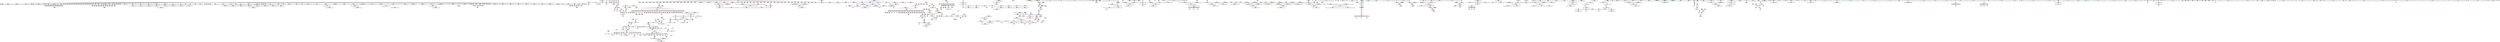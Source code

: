 digraph "SVFG" {
	label="SVFG";

	Node0x562783839040 [shape=record,color=grey,label="{NodeID: 0\nNullPtr}"];
	Node0x562783839040 -> Node0x562783ca84b0[style=solid];
	Node0x562783839040 -> Node0x562783ca85b0[style=solid];
	Node0x562783839040 -> Node0x562783ca8680[style=solid];
	Node0x562783839040 -> Node0x562783ca8750[style=solid];
	Node0x562783839040 -> Node0x562783ca8820[style=solid];
	Node0x562783839040 -> Node0x562783ca88f0[style=solid];
	Node0x562783839040 -> Node0x562783ca89c0[style=solid];
	Node0x562783839040 -> Node0x562783ca8a90[style=solid];
	Node0x562783839040 -> Node0x562783ca8b60[style=solid];
	Node0x562783839040 -> Node0x562783ca8c30[style=solid];
	Node0x562783839040 -> Node0x562783ca8d00[style=solid];
	Node0x562783839040 -> Node0x562783ca8dd0[style=solid];
	Node0x562783839040 -> Node0x562783ca8ea0[style=solid];
	Node0x562783839040 -> Node0x562783ca8f70[style=solid];
	Node0x562783839040 -> Node0x562783ca9040[style=solid];
	Node0x562783839040 -> Node0x562783ca9110[style=solid];
	Node0x562783839040 -> Node0x562783ca91e0[style=solid];
	Node0x562783839040 -> Node0x562783cb17e0[style=solid];
	Node0x562783839040 -> Node0x562783cb18b0[style=solid];
	Node0x562783839040 -> Node0x562783cb1980[style=solid];
	Node0x562783839040 -> Node0x562783cb1a50[style=solid];
	Node0x562783839040 -> Node0x562783cb1b20[style=solid];
	Node0x562783839040 -> Node0x562783cb1bf0[style=solid];
	Node0x562783839040 -> Node0x562783cb1cc0[style=solid];
	Node0x562783839040 -> Node0x562783cb1d90[style=solid];
	Node0x562783839040 -> Node0x562783cb1e60[style=solid];
	Node0x562783839040 -> Node0x562783cb1f30[style=solid];
	Node0x562783839040 -> Node0x562783cb2000[style=solid];
	Node0x562783839040 -> Node0x562783cb20d0[style=solid];
	Node0x562783839040 -> Node0x562783cb21a0[style=solid];
	Node0x562783839040 -> Node0x562783cb2270[style=solid];
	Node0x562783839040 -> Node0x562783cb2340[style=solid];
	Node0x562783839040 -> Node0x562783cb2410[style=solid];
	Node0x562783839040 -> Node0x562783cb24e0[style=solid];
	Node0x562783839040 -> Node0x562783cb25b0[style=solid];
	Node0x562783839040 -> Node0x562783cb2680[style=solid];
	Node0x562783839040 -> Node0x562783cb2750[style=solid];
	Node0x562783839040 -> Node0x562783cb2820[style=solid];
	Node0x562783839040 -> Node0x562783cb28f0[style=solid];
	Node0x562783839040 -> Node0x562783cb29c0[style=solid];
	Node0x562783839040 -> Node0x562783cb2a90[style=solid];
	Node0x562783839040 -> Node0x562783cb2b60[style=solid];
	Node0x562783839040 -> Node0x562783cb2c30[style=solid];
	Node0x562783839040 -> Node0x562783cb2d00[style=solid];
	Node0x562783839040 -> Node0x562783cb2dd0[style=solid];
	Node0x562783839040 -> Node0x562783cb2ea0[style=solid];
	Node0x562783839040 -> Node0x562783cb2f70[style=solid];
	Node0x562783839040 -> Node0x562783cb3040[style=solid];
	Node0x562783839040 -> Node0x562783cb3110[style=solid];
	Node0x562783839040 -> Node0x562783cb31e0[style=solid];
	Node0x562783839040 -> Node0x562783cb32b0[style=solid];
	Node0x562783839040 -> Node0x562783cb3380[style=solid];
	Node0x562783839040 -> Node0x562783cb3450[style=solid];
	Node0x562783839040 -> Node0x562783cb3520[style=solid];
	Node0x562783839040 -> Node0x562783cb35f0[style=solid];
	Node0x562783839040 -> Node0x562783cb36c0[style=solid];
	Node0x562783839040 -> Node0x562783cb3790[style=solid];
	Node0x562783839040 -> Node0x562783cb3860[style=solid];
	Node0x562783839040 -> Node0x562783cb3930[style=solid];
	Node0x562783839040 -> Node0x562783cb3a00[style=solid];
	Node0x562783839040 -> Node0x562783cb3ad0[style=solid];
	Node0x562783839040 -> Node0x562783cb3ba0[style=solid];
	Node0x562783839040 -> Node0x562783cb3c70[style=solid];
	Node0x562783839040 -> Node0x562783cb3d40[style=solid];
	Node0x562783839040 -> Node0x562783cb3e10[style=solid];
	Node0x562783839040 -> Node0x562783cb3ee0[style=solid];
	Node0x562783839040 -> Node0x562783cb3fb0[style=solid];
	Node0x562783839040 -> Node0x562783cb4080[style=solid];
	Node0x562783839040 -> Node0x562783cb4150[style=solid];
	Node0x562783839040 -> Node0x562783cb4220[style=solid];
	Node0x562783839040 -> Node0x562783cb42f0[style=solid];
	Node0x562783839040 -> Node0x562783cb43c0[style=solid];
	Node0x562783839040 -> Node0x562783cb4490[style=solid];
	Node0x562783839040 -> Node0x562783cb4560[style=solid];
	Node0x562783839040 -> Node0x562783cb4630[style=solid];
	Node0x562783839040 -> Node0x562783cb4700[style=solid];
	Node0x562783839040 -> Node0x562783cb47d0[style=solid];
	Node0x562783839040 -> Node0x562783cb48a0[style=solid];
	Node0x562783839040 -> Node0x562783cb4970[style=solid];
	Node0x562783839040 -> Node0x562783cb4a40[style=solid];
	Node0x562783839040 -> Node0x562783cb4b10[style=solid];
	Node0x562783839040 -> Node0x562783cb4be0[style=solid];
	Node0x562783839040 -> Node0x562783cb4cb0[style=solid];
	Node0x562783839040 -> Node0x562783cb4d80[style=solid];
	Node0x562783839040 -> Node0x562783cb4e50[style=solid];
	Node0x562783839040 -> Node0x562783cb4f20[style=solid];
	Node0x562783839040 -> Node0x562783cb4ff0[style=solid];
	Node0x562783839040 -> Node0x562783cb50c0[style=solid];
	Node0x562783839040 -> Node0x562783cb5190[style=solid];
	Node0x562783839040 -> Node0x562783cb5260[style=solid];
	Node0x562783839040 -> Node0x562783cb5330[style=solid];
	Node0x562783839040 -> Node0x562783cb5400[style=solid];
	Node0x562783839040 -> Node0x562783cb54d0[style=solid];
	Node0x562783839040 -> Node0x562783cb55a0[style=solid];
	Node0x562783839040 -> Node0x562783cb5670[style=solid];
	Node0x562783839040 -> Node0x562783cb5740[style=solid];
	Node0x562783839040 -> Node0x562783cce0c0[style=solid];
	Node0x562783db7e80 [shape=record,color=black,label="{NodeID: 1882\n1072 = PHI()\n}"];
	Node0x562783cb9ca0 [shape=record,color=blue,label="{NodeID: 775\n298\<--830\nexn.slot\<--\n_Z7solveItii\n}"];
	Node0x562783cb9ca0 -> Node0x562783cc9810[style=dashed];
	Node0x562783cd5a80 [shape=record,color=black,label="{NodeID: 1550\nMR_34V_2 = PHI(MR_34V_3, MR_34V_1, MR_34V_1, MR_34V_1, )\npts\{279 \}\n}"];
	Node0x562783cb07b0 [shape=record,color=purple,label="{NodeID: 443\n690\<--27\narrayidx213\<--_Z3abcB5cxx11\n_Z7solveItii\n|{<s0>62}}"];
	Node0x562783cb07b0:s0 -> Node0x562783da1ef0[style=solid,color=red];
	Node0x562783ca4030 [shape=record,color=green,label="{NodeID: 111\n915\<--916\n__rhs.addr\<--__rhs.addr_field_insensitive\n_ZStplIcSt11char_traitsIcESaIcEENSt7__cxx1112basic_stringIT_T0_T1_EEOS8_RKS8_\n}"];
	Node0x562783ca4030 -> Node0x562783cca440[style=solid];
	Node0x562783ca4030 -> Node0x562783cba3f0[style=solid];
	Node0x562783cc61a0 [shape=record,color=red,label="{NodeID: 554\n350\<--270\n\<--stat.addr\n_Z7solveItii\n}"];
	Node0x562783cc61a0 -> Node0x562783cb6b10[style=solid];
	Node0x562783ca8d00 [shape=record,color=black,label="{NodeID: 222\n772\<--3\n\<--dummyVal\n_Z7solveItii\n}"];
	Node0x562783dab0a0 [shape=record,color=black,label="{NodeID: 1772\n1211 = PHI()\n}"];
	Node0x562783dab0a0 -> Node0x562783ccc0b0[style=solid];
	Node0x562783ccbbd0 [shape=record,color=red,label="{NodeID: 665\n1219\<--1042\n\<--q51\n_Z5solveNSt7__cxx1112basic_stringIcSt11char_traitsIcESaIcEEES4_S4_S4_\n}"];
	Node0x562783ccbbd0 -> Node0x562783cadfe0[style=solid];
	Node0x562783d016f0 [shape=record,color=grey,label="{NodeID: 1440\n343 = cmp(342, 172, )\n}"];
	Node0x562783d016f0 -> Node0x562783cb6970[style=solid];
	Node0x562783cb6d80 [shape=record,color=black,label="{NodeID: 333\n366\<--365\nidxprom15\<--\n_Z7solveItii\n}"];
	Node0x562783c4b230 [shape=record,color=green,label="{NodeID: 1\n7\<--1\n__dso_handle\<--dummyObj\nGlob }"];
	Node0x562783db7f50 [shape=record,color=black,label="{NodeID: 1883\n1073 = PHI()\n}"];
	Node0x562783db7f50 -> Node0x562783cba9a0[style=solid];
	Node0x562783cb9d70 [shape=record,color=blue,label="{NodeID: 776\n300\<--832\nehselector.slot\<--\n_Z7solveItii\n}"];
	Node0x562783cb9d70 -> Node0x562783cc98e0[style=dashed];
	Node0x562783cd5f80 [shape=record,color=black,label="{NodeID: 1551\nMR_36V_2 = PHI(MR_36V_3, MR_36V_1, MR_36V_1, MR_36V_1, )\npts\{281 \}\n}"];
	Node0x562783cb0880 [shape=record,color=purple,label="{NodeID: 444\n695\<--27\narrayidx217\<--_Z3abcB5cxx11\n_Z7solveItii\n}"];
	Node0x562783ca4100 [shape=record,color=green,label="{NodeID: 112\n922\<--923\n_ZNSt7__cxx1112basic_stringIcSt11char_traitsIcESaIcEE6appendERKS4_\<--_ZNSt7__cxx1112basic_stringIcSt11char_traitsIcESaIcEE6appendERKS4__field_insensitive\n}"];
	Node0x562783cc6270 [shape=record,color=red,label="{NodeID: 555\n359\<--270\n\<--stat.addr\n_Z7solveItii\n}"];
	Node0x562783cc6270 -> Node0x562783cb6cb0[style=solid];
	Node0x562783ca8dd0 [shape=record,color=black,label="{NodeID: 223\n773\<--3\n\<--dummyVal\n_Z7solveItii\n}"];
	Node0x562783ca8dd0 -> Node0x562783cd0a60[style=solid];
	Node0x562783dab1a0 [shape=record,color=black,label="{NodeID: 1773\n1229 = PHI()\n}"];
	Node0x562783ccbca0 [shape=record,color=red,label="{NodeID: 666\n1226\<--1042\n\<--q51\n_Z5solveNSt7__cxx1112basic_stringIcSt11char_traitsIcESaIcEEES4_S4_S4_\n}"];
	Node0x562783ccbca0 -> Node0x562783cae0b0[style=solid];
	Node0x562783d01870 [shape=record,color=grey,label="{NodeID: 1441\n117 = cmp(113, 116, )\n}"];
	Node0x562783cb6e50 [shape=record,color=black,label="{NodeID: 334\n369\<--368\nidxprom17\<--\n_Z7solveItii\n}"];
	Node0x562783838fb0 [shape=record,color=green,label="{NodeID: 2\n31\<--1\n.str\<--dummyObj\nGlob }"];
	Node0x562783db8080 [shape=record,color=black,label="{NodeID: 1884\n912 = PHI(294, 603, 294, 621, 294, 639, 1017, 1253, 1261, )\n2nd arg _ZStplIcSt11char_traitsIcESaIcEENSt7__cxx1112basic_stringIT_T0_T1_EEOS8_RKS8_ }"];
	Node0x562783db8080 -> Node0x562783cba3f0[style=solid];
	Node0x562783cb9e40 [shape=record,color=blue,label="{NodeID: 777\n288\<--849\nc\<--inc\n_Z7solveItii\n}"];
	Node0x562783cb9e40 -> Node0x562783cc7ee0[style=dashed];
	Node0x562783cb9e40 -> Node0x562783cc7fb0[style=dashed];
	Node0x562783cb9e40 -> Node0x562783cc8080[style=dashed];
	Node0x562783cb9e40 -> Node0x562783cc8150[style=dashed];
	Node0x562783cb9e40 -> Node0x562783cc8220[style=dashed];
	Node0x562783cb9e40 -> Node0x562783cc82f0[style=dashed];
	Node0x562783cb9e40 -> Node0x562783cc83c0[style=dashed];
	Node0x562783cb9e40 -> Node0x562783cc8490[style=dashed];
	Node0x562783cb9e40 -> Node0x562783cc8560[style=dashed];
	Node0x562783cb9e40 -> Node0x562783cc8630[style=dashed];
	Node0x562783cb9e40 -> Node0x562783cc8700[style=dashed];
	Node0x562783cb9e40 -> Node0x562783cc87d0[style=dashed];
	Node0x562783cb9e40 -> Node0x562783cc88a0[style=dashed];
	Node0x562783cb9e40 -> Node0x562783cb9e40[style=dashed];
	Node0x562783cb9e40 -> Node0x562783d47550[style=dashed];
	Node0x562783cd6480 [shape=record,color=black,label="{NodeID: 1552\nMR_38V_2 = PHI(MR_38V_3, MR_38V_1, MR_38V_1, MR_38V_1, )\npts\{283 \}\n}"];
	Node0x562783cb0950 [shape=record,color=purple,label="{NodeID: 445\n698\<--27\narrayidx219\<--_Z3abcB5cxx11\n_Z7solveItii\n}"];
	Node0x562783ca9310 [shape=record,color=green,label="{NodeID: 113\n925\<--926\n_ZSt4moveIRNSt7__cxx1112basic_stringIcSt11char_traitsIcESaIcEEEEONSt16remove_referenceIT_E4typeEOS8_\<--_ZSt4moveIRNSt7__cxx1112basic_stringIcSt11char_traitsIcESaIcEEEEONSt16remove_referenceIT_E4typeEOS8__field_insensitive\n}"];
	Node0x562783cc6340 [shape=record,color=red,label="{NodeID: 556\n368\<--270\n\<--stat.addr\n_Z7solveItii\n}"];
	Node0x562783cc6340 -> Node0x562783cb6e50[style=solid];
	Node0x562783ca8ea0 [shape=record,color=black,label="{NodeID: 224\n775\<--3\n\<--dummyVal\n_Z7solveItii\n}"];
	Node0x562783ca8ea0 -> Node0x562783cd0b30[style=solid];
	Node0x562783dab270 [shape=record,color=black,label="{NodeID: 1774\n1414 = PHI()\n}"];
	Node0x562783ccbd70 [shape=record,color=red,label="{NodeID: 667\n1239\<--1042\n\<--q51\n_Z5solveNSt7__cxx1112basic_stringIcSt11char_traitsIcESaIcEEES4_S4_S4_\n}"];
	Node0x562783ccbd70 -> Node0x562783cfc470[style=solid];
	Node0x562783d019f0 [shape=record,color=grey,label="{NodeID: 1442\n340 = cmp(338, 339, )\n}"];
	Node0x562783cb6f20 [shape=record,color=black,label="{NodeID: 335\n373\<--372\nidxprom19\<--\n_Z7solveItii\n}"];
	Node0x562783c735a0 [shape=record,color=green,label="{NodeID: 3\n33\<--1\n.str.6\<--dummyObj\nGlob }"];
	Node0x562783db88d0 [shape=record,color=black,label="{NodeID: 1885\n124 = PHI()\n0th arg __cxx_global_array_dtor }"];
	Node0x562783db88d0 -> Node0x562783cce1c0[style=solid];
	Node0x562783cb9f10 [shape=record,color=blue,label="{NodeID: 778\n286\<--854\nb\<--inc267\n_Z7solveItii\n}"];
	Node0x562783cb9f10 -> Node0x562783cc7a00[style=dashed];
	Node0x562783cb9f10 -> Node0x562783cc7ad0[style=dashed];
	Node0x562783cb9f10 -> Node0x562783cc7ba0[style=dashed];
	Node0x562783cb9f10 -> Node0x562783cc7c70[style=dashed];
	Node0x562783cb9f10 -> Node0x562783cc7d40[style=dashed];
	Node0x562783cb9f10 -> Node0x562783cc7e10[style=dashed];
	Node0x562783cb9f10 -> Node0x562783ccf950[style=dashed];
	Node0x562783cb9f10 -> Node0x562783cb9f10[style=dashed];
	Node0x562783cb9f10 -> Node0x562783cd6e80[style=dashed];
	Node0x562783cd6980 [shape=record,color=black,label="{NodeID: 1553\nMR_40V_2 = PHI(MR_40V_4, MR_40V_1, MR_40V_1, MR_40V_1, )\npts\{285 \}\n}"];
	Node0x562783cb0a20 [shape=record,color=purple,label="{NodeID: 446\n699\<--27\narrayidx220\<--_Z3abcB5cxx11\n_Z7solveItii\n|{<s0>63}}"];
	Node0x562783cb0a20:s0 -> Node0x562783da1ef0[style=solid,color=red];
	Node0x562783ca9410 [shape=record,color=green,label="{NodeID: 114\n928\<--929\n_ZNSt7__cxx1112basic_stringIcSt11char_traitsIcESaIcEEC1EOS4_\<--_ZNSt7__cxx1112basic_stringIcSt11char_traitsIcESaIcEEC1EOS4__field_insensitive\n}"];
	Node0x562783cc6410 [shape=record,color=red,label="{NodeID: 557\n375\<--270\n\<--stat.addr\n_Z7solveItii\n}"];
	Node0x562783cc6410 -> Node0x562783cb6ff0[style=solid];
	Node0x562783ca8f70 [shape=record,color=black,label="{NodeID: 225\n783\<--3\n\<--dummyVal\n_Z7solveItii\n}"];
	Node0x562783dab340 [shape=record,color=black,label="{NodeID: 1775\n1399 = PHI(1739, )\n}"];
	Node0x562783dab340 -> Node0x562783cbc610[style=solid];
	Node0x562783ccbe40 [shape=record,color=red,label="{NodeID: 668\n1343\<--1044\nexn\<--exn.slot\n_Z5solveNSt7__cxx1112basic_stringIcSt11char_traitsIcESaIcEEES4_S4_S4_\n}"];
	Node0x562783d01b70 [shape=record,color=grey,label="{NodeID: 1443\n1368 = cmp(1365, 1367, )\n}"];
	Node0x562783cb6ff0 [shape=record,color=black,label="{NodeID: 336\n376\<--375\nidxprom21\<--\n_Z7solveItii\n}"];
	Node0x562783c6e850 [shape=record,color=green,label="{NodeID: 4\n35\<--1\n.str.7\<--dummyObj\nGlob }"];
	Node0x562783cb9fe0 [shape=record,color=blue,label="{NodeID: 779\n284\<--859\na\<--inc270\n_Z7solveItii\n}"];
	Node0x562783cb9fe0 -> Node0x562783cc7520[style=dashed];
	Node0x562783cb9fe0 -> Node0x562783cc75f0[style=dashed];
	Node0x562783cb9fe0 -> Node0x562783cc76c0[style=dashed];
	Node0x562783cb9fe0 -> Node0x562783cc7790[style=dashed];
	Node0x562783cb9fe0 -> Node0x562783cc7860[style=dashed];
	Node0x562783cb9fe0 -> Node0x562783cc7930[style=dashed];
	Node0x562783cb9fe0 -> Node0x562783cb9fe0[style=dashed];
	Node0x562783cb9fe0 -> Node0x562783cd6980[style=dashed];
	Node0x562783cd6e80 [shape=record,color=black,label="{NodeID: 1554\nMR_42V_2 = PHI(MR_42V_3, MR_42V_1, MR_42V_1, MR_42V_1, )\npts\{287 \}\n}"];
	Node0x562783cb0af0 [shape=record,color=purple,label="{NodeID: 447\n704\<--27\narrayidx224\<--_Z3abcB5cxx11\n_Z7solveItii\n}"];
	Node0x562783ca9510 [shape=record,color=green,label="{NodeID: 115\n935\<--936\n__lhs.addr\<--__lhs.addr_field_insensitive\n_ZStplIcSt11char_traitsIcESaIcEENSt7__cxx1112basic_stringIT_T0_T1_EEOS8_S5_\n}"];
	Node0x562783ca9510 -> Node0x562783cca510[style=solid];
	Node0x562783ca9510 -> Node0x562783cba4c0[style=solid];
	Node0x562783cc64e0 [shape=record,color=red,label="{NodeID: 558\n477\<--270\n\<--stat.addr\n_Z7solveItii\n}"];
	Node0x562783ca9040 [shape=record,color=black,label="{NodeID: 226\n784\<--3\n\<--dummyVal\n_Z7solveItii\n}"];
	Node0x562783ca9040 -> Node0x562783cd0c00[style=solid];
	Node0x562783dab570 [shape=record,color=black,label="{NodeID: 1776\n1407 = PHI()\n}"];
	Node0x562783dab570 -> Node0x562783cfb870[style=solid];
	Node0x562783ccbf10 [shape=record,color=red,label="{NodeID: 669\n1344\<--1046\nsel\<--ehselector.slot\n_Z5solveNSt7__cxx1112basic_stringIcSt11char_traitsIcESaIcEEES4_S4_S4_\n}"];
	Node0x562783d01cf0 [shape=record,color=grey,label="{NodeID: 1444\n159 = cmp(158, 160, )\n}"];
	Node0x562783cb70c0 [shape=record,color=black,label="{NodeID: 337\n380\<--379\nconv23\<--\n_Z7solveItii\n}"];
	Node0x562783c6e4c0 [shape=record,color=green,label="{NodeID: 5\n37\<--1\nstderr\<--dummyObj\nGlob }"];
	Node0x562783cba0b0 [shape=record,color=blue,label="{NodeID: 780\n266\<--868\nretval\<--\n_Z7solveItii\n}"];
	Node0x562783cba0b0 -> Node0x562783cd4680[style=dashed];
	Node0x562783cd7380 [shape=record,color=black,label="{NodeID: 1555\nMR_44V_2 = PHI(MR_44V_3, MR_44V_1, MR_44V_1, MR_44V_1, )\npts\{289 \}\n}"];
	Node0x562783cb0bc0 [shape=record,color=purple,label="{NodeID: 448\n707\<--27\narrayidx226\<--_Z3abcB5cxx11\n_Z7solveItii\n}"];
	Node0x562783ca95e0 [shape=record,color=green,label="{NodeID: 116\n937\<--938\n__rhs.addr\<--__rhs.addr_field_insensitive\n_ZStplIcSt11char_traitsIcESaIcEENSt7__cxx1112basic_stringIT_T0_T1_EEOS8_S5_\n}"];
	Node0x562783ca95e0 -> Node0x562783cca5e0[style=solid];
	Node0x562783ca95e0 -> Node0x562783cba590[style=solid];
	Node0x562783cc65b0 [shape=record,color=red,label="{NodeID: 559\n647\<--270\n\<--stat.addr\n_Z7solveItii\n}"];
	Node0x562783cc65b0 -> Node0x562783cb7dc0[style=solid];
	Node0x562783ca9110 [shape=record,color=black,label="{NodeID: 227\n786\<--3\n\<--dummyVal\n_Z7solveItii\n}"];
	Node0x562783ca9110 -> Node0x562783cd0cd0[style=solid];
	Node0x562783dab640 [shape=record,color=black,label="{NodeID: 1777\n1418 = PHI()\n}"];
	Node0x562783ccbfe0 [shape=record,color=red,label="{NodeID: 670\n1083\<--1082\n\<--call10\n_Z5solveNSt7__cxx1112basic_stringIcSt11char_traitsIcESaIcEEES4_S4_S4_\n}"];
	Node0x562783ccbfe0 -> Node0x562783cb9550[style=solid];
	Node0x562783d01e70 [shape=record,color=grey,label="{NodeID: 1445\n1170 = cmp(1169, 167, )\n}"];
	Node0x562783cb7190 [shape=record,color=black,label="{NodeID: 338\n388\<--387\nconv26\<--\n_Z7solveItii\n}"];
	Node0x562783c6ed70 [shape=record,color=green,label="{NodeID: 6\n38\<--1\n.str.8\<--dummyObj\nGlob }"];
	Node0x562783cba180 [shape=record,color=blue,label="{NodeID: 781\n884\<--882\n__lhs.addr\<--__lhs\n_ZSteqIcSt11char_traitsIcESaIcEEbRKNSt7__cxx1112basic_stringIT_T0_T1_EEPKS5_\n}"];
	Node0x562783cba180 -> Node0x562783cca1d0[style=dashed];
	Node0x562783cd7880 [shape=record,color=black,label="{NodeID: 1556\nMR_46V_2 = PHI(MR_46V_3, MR_46V_1, MR_46V_1, MR_46V_1, )\npts\{291 \}\n}"];
	Node0x562783cb0c90 [shape=record,color=purple,label="{NodeID: 449\n708\<--27\narrayidx227\<--_Z3abcB5cxx11\n_Z7solveItii\n|{<s0>64}}"];
	Node0x562783cb0c90:s0 -> Node0x562783dadf10[style=solid,color=red];
	Node0x562783ca96b0 [shape=record,color=green,label="{NodeID: 117\n945\<--946\n_ZNSt7__cxx1112basic_stringIcSt11char_traitsIcESaIcEE6appendEmc\<--_ZNSt7__cxx1112basic_stringIcSt11char_traitsIcESaIcEE6appendEmc_field_insensitive\n}"];
	Node0x562783cc6680 [shape=record,color=red,label="{NodeID: 560\n656\<--270\n\<--stat.addr\n_Z7solveItii\n}"];
	Node0x562783cc6680 -> Node0x562783cb7f60[style=solid];
	Node0x562783ca91e0 [shape=record,color=black,label="{NodeID: 228\n789\<--3\n\<--dummyVal\n_Z7solveItii\n}"];
	Node0x562783dab710 [shape=record,color=black,label="{NodeID: 1778\n1463 = PHI()\n|{<s0>167}}"];
	Node0x562783dab710:s0 -> Node0x562783dadd20[style=solid,color=red];
	Node0x562783ccc0b0 [shape=record,color=red,label="{NodeID: 671\n1213\<--1211\n\<--call68\n_Z5solveNSt7__cxx1112basic_stringIcSt11char_traitsIcESaIcEEES4_S4_S4_\n}"];
	Node0x562783ccc0b0 -> Node0x562783cadf10[style=solid];
	Node0x562783d01ff0 [shape=record,color=grey,label="{NodeID: 1446\n1160 = cmp(1157, 1159, )\n}"];
	Node0x562783cb7260 [shape=record,color=black,label="{NodeID: 339\n395\<--394\nconv29\<--\n_Z7solveItii\n}"];
	Node0x562783c6ee30 [shape=record,color=green,label="{NodeID: 7\n40\<--1\n.str.9\<--dummyObj\nGlob }"];
	Node0x562783cba250 [shape=record,color=blue,label="{NodeID: 782\n886\<--883\n__rhs.addr\<--__rhs\n_ZSteqIcSt11char_traitsIcESaIcEEbRKNSt7__cxx1112basic_stringIT_T0_T1_EEPKS5_\n}"];
	Node0x562783cba250 -> Node0x562783cca2a0[style=dashed];
	Node0x562783cd7d80 [shape=record,color=black,label="{NodeID: 1557\nMR_48V_2 = PHI(MR_48V_3, MR_48V_1, MR_48V_1, MR_48V_1, )\npts\{293 \}\n}"];
	Node0x562783cb0d60 [shape=record,color=purple,label="{NodeID: 450\n720\<--27\narrayidx235\<--_Z3abcB5cxx11\n_Z7solveItii\n}"];
	Node0x562783ca97b0 [shape=record,color=green,label="{NodeID: 118\n953\<--954\n__lhs.addr\<--__lhs.addr_field_insensitive\n_ZStgtIcSt11char_traitsIcESaIcEEbRKNSt7__cxx1112basic_stringIT_T0_T1_EESA_\n}"];
	Node0x562783ca97b0 -> Node0x562783cca6b0[style=solid];
	Node0x562783ca97b0 -> Node0x562783cba660[style=solid];
	Node0x562783cc6750 [shape=record,color=red,label="{NodeID: 561\n667\<--270\n\<--stat.addr\n_Z7solveItii\n}"];
	Node0x562783cc6750 -> Node0x562783cb8100[style=solid];
	Node0x562783cb17e0 [shape=record,color=black,label="{NodeID: 229\n790\<--3\n\<--dummyVal\n_Z7solveItii\n}"];
	Node0x562783cb17e0 -> Node0x562783cd0da0[style=solid];
	Node0x562783dab7e0 [shape=record,color=black,label="{NodeID: 1779\n1466 = PHI(1671, )\n}"];
	Node0x562783ccc180 [shape=record,color=red,label="{NodeID: 672\n1376\<--1356\n\<--retval\n_ZSt3maxImERKT_S2_S2_\n}"];
	Node0x562783ccc180 -> Node0x562783cae180[style=solid];
	Node0x562783d02170 [shape=record,color=grey,label="{NodeID: 1447\n1184 = cmp(1182, 1179, )\n}"];
	Node0x562783cb7330 [shape=record,color=black,label="{NodeID: 340\n401\<--400\nconv32\<--\n_Z7solveItii\n}"];
	Node0x562783c6eef0 [shape=record,color=green,label="{NodeID: 8\n42\<--1\n.str.10\<--dummyObj\nGlob }"];
	Node0x562783cba320 [shape=record,color=blue,label="{NodeID: 783\n913\<--911\n__lhs.addr\<--__lhs\n_ZStplIcSt11char_traitsIcESaIcEENSt7__cxx1112basic_stringIT_T0_T1_EEOS8_RKS8_\n}"];
	Node0x562783cba320 -> Node0x562783cca370[style=dashed];
	Node0x562783cd8280 [shape=record,color=black,label="{NodeID: 1558\nMR_54V_2 = PHI(MR_54V_4, MR_54V_1, MR_54V_1, MR_54V_1, )\npts\{220000 \}\n|{<s0>34|<s1>125}}"];
	Node0x562783cd8280:s0 -> Node0x562783d4cfb0[style=dashed,color=blue];
	Node0x562783cd8280:s1 -> Node0x562783d6fec0[style=dashed,color=blue];
	Node0x562783cb0e30 [shape=record,color=purple,label="{NodeID: 451\n723\<--27\narrayidx237\<--_Z3abcB5cxx11\n_Z7solveItii\n}"];
	Node0x562783ca9880 [shape=record,color=green,label="{NodeID: 119\n955\<--956\n__rhs.addr\<--__rhs.addr_field_insensitive\n_ZStgtIcSt11char_traitsIcESaIcEEbRKNSt7__cxx1112basic_stringIT_T0_T1_EESA_\n}"];
	Node0x562783ca9880 -> Node0x562783cca780[style=solid];
	Node0x562783ca9880 -> Node0x562783cba730[style=solid];
	Node0x562783cc6820 [shape=record,color=red,label="{NodeID: 562\n678\<--270\n\<--stat.addr\n_Z7solveItii\n}"];
	Node0x562783cc6820 -> Node0x562783cb82a0[style=solid];
	Node0x562783cb18b0 [shape=record,color=black,label="{NodeID: 230\n792\<--3\n\<--dummyVal\n_Z7solveItii\n}"];
	Node0x562783cb18b0 -> Node0x562783cd0e70[style=solid];
	Node0x562783dab9b0 [shape=record,color=black,label="{NodeID: 1780\n1491 = PHI()\n}"];
	Node0x562783ccc250 [shape=record,color=red,label="{NodeID: 673\n1364\<--1358\n\<--__a.addr\n_ZSt3maxImERKT_S2_S2_\n}"];
	Node0x562783ccc250 -> Node0x562783ccc590[style=solid];
	Node0x562783d022f0 [shape=record,color=grey,label="{NodeID: 1448\n1189 = cmp(1188, 1096, )\n}"];
	Node0x562783cb7400 [shape=record,color=black,label="{NodeID: 341\n407\<--406\nconv35\<--\n_Z7solveItii\n}"];
	Node0x562783c6efb0 [shape=record,color=green,label="{NodeID: 9\n44\<--1\n_ZSt3cin\<--dummyObj\nGlob }"];
	Node0x562783cba3f0 [shape=record,color=blue,label="{NodeID: 784\n915\<--912\n__rhs.addr\<--__rhs\n_ZStplIcSt11char_traitsIcESaIcEENSt7__cxx1112basic_stringIT_T0_T1_EEOS8_RKS8_\n}"];
	Node0x562783cba3f0 -> Node0x562783cca440[style=dashed];
	Node0x562783cd8780 [shape=record,color=black,label="{NodeID: 1559\nMR_56V_2 = PHI(MR_56V_4, MR_56V_1, MR_56V_1, MR_56V_1, )\npts\{240000 \}\n|{<s0>34|<s1>34|<s2>34|<s3>125}}"];
	Node0x562783cd8780:s0 -> Node0x562783cca030[style=dashed,color=blue];
	Node0x562783cd8780:s1 -> Node0x562783cd03e0[style=dashed,color=blue];
	Node0x562783cd8780:s2 -> Node0x562783d4d4b0[style=dashed,color=blue];
	Node0x562783cd8780:s3 -> Node0x562783d6fec0[style=dashed,color=blue];
	Node0x562783cb0f00 [shape=record,color=purple,label="{NodeID: 452\n724\<--27\narrayidx238\<--_Z3abcB5cxx11\n_Z7solveItii\n}"];
	Node0x562783ca9950 [shape=record,color=green,label="{NodeID: 120\n962\<--963\n_ZNKSt7__cxx1112basic_stringIcSt11char_traitsIcESaIcEE7compareERKS4_\<--_ZNKSt7__cxx1112basic_stringIcSt11char_traitsIcESaIcEE7compareERKS4__field_insensitive\n}"];
	Node0x562783cc68f0 [shape=record,color=red,label="{NodeID: 563\n687\<--270\n\<--stat.addr\n_Z7solveItii\n}"];
	Node0x562783cc68f0 -> Node0x562783cb8440[style=solid];
	Node0x562783cb1980 [shape=record,color=black,label="{NodeID: 231\n795\<--3\n\<--dummyVal\n_Z7solveItii\n}"];
	Node0x562783daba80 [shape=record,color=black,label="{NodeID: 1781\n1576 = PHI()\n}"];
	Node0x562783ccc320 [shape=record,color=red,label="{NodeID: 674\n1373\<--1358\n\<--__a.addr\n_ZSt3maxImERKT_S2_S2_\n}"];
	Node0x562783ccc320 -> Node0x562783cbc3a0[style=solid];
	Node0x562783d02470 [shape=record,color=grey,label="{NodeID: 1449\n186 = cmp(180, 185, )\n}"];
	Node0x562783cb74d0 [shape=record,color=black,label="{NodeID: 342\n413\<--412\nconv38\<--\n_Z7solveItii\n}"];
	Node0x562783ca1510 [shape=record,color=green,label="{NodeID: 10\n45\<--1\n.str.11\<--dummyObj\nGlob }"];
	Node0x562783cba4c0 [shape=record,color=blue,label="{NodeID: 785\n935\<--933\n__lhs.addr\<--__lhs\n_ZStplIcSt11char_traitsIcESaIcEENSt7__cxx1112basic_stringIT_T0_T1_EEOS8_S5_\n}"];
	Node0x562783cba4c0 -> Node0x562783cca510[style=dashed];
	Node0x562783cd8c80 [shape=record,color=black,label="{NodeID: 1560\nMR_58V_2 = PHI(MR_58V_3, MR_58V_1, MR_58V_1, MR_58V_1, )\npts\{260000 \}\n|{<s0>34|<s1>34|<s2>125}}"];
	Node0x562783cd8c80:s0 -> Node0x562783cd04b0[style=dashed,color=blue];
	Node0x562783cd8c80:s1 -> Node0x562783d4d9b0[style=dashed,color=blue];
	Node0x562783cd8c80:s2 -> Node0x562783d6fec0[style=dashed,color=blue];
	Node0x562783cb0fd0 [shape=record,color=purple,label="{NodeID: 453\n730\<--27\narrayidx243\<--_Z3abcB5cxx11\n_Z7solveItii\n}"];
	Node0x562783ca9a50 [shape=record,color=green,label="{NodeID: 121\n969\<--970\n__clang_call_terminate\<--__clang_call_terminate_field_insensitive\n}"];
	Node0x562783cc69c0 [shape=record,color=red,label="{NodeID: 564\n696\<--270\n\<--stat.addr\n_Z7solveItii\n}"];
	Node0x562783cc69c0 -> Node0x562783cb85e0[style=solid];
	Node0x562783cb1a50 [shape=record,color=black,label="{NodeID: 232\n796\<--3\n\<--dummyVal\n_Z7solveItii\n}"];
	Node0x562783cb1a50 -> Node0x562783cd0f40[style=solid];
	Node0x562783dabb50 [shape=record,color=black,label="{NodeID: 1782\n1693 = PHI()\n}"];
	Node0x562783ccc3f0 [shape=record,color=red,label="{NodeID: 675\n1366\<--1360\n\<--__b.addr\n_ZSt3maxImERKT_S2_S2_\n}"];
	Node0x562783ccc3f0 -> Node0x562783ccc660[style=solid];
	Node0x562783cb75a0 [shape=record,color=black,label="{NodeID: 343\n589\<--588\nconv128\<--add127\n_Z7solveItii\n|{<s0>39}}"];
	Node0x562783cb75a0:s0 -> Node0x562783dada10[style=solid,color=red];
	Node0x562783ca15a0 [shape=record,color=green,label="{NodeID: 11\n48\<--1\n\<--dummyObj\nCan only get source location for instruction, argument, global var or function.}"];
	Node0x562783cba590 [shape=record,color=blue,label="{NodeID: 786\n937\<--934\n__rhs.addr\<--__rhs\n_ZStplIcSt11char_traitsIcESaIcEENSt7__cxx1112basic_stringIT_T0_T1_EEOS8_S5_\n}"];
	Node0x562783cba590 -> Node0x562783cca5e0[style=dashed];
	Node0x562783cb10a0 [shape=record,color=purple,label="{NodeID: 454\n733\<--27\narrayidx245\<--_Z3abcB5cxx11\n_Z7solveItii\n}"];
	Node0x562783ca9b50 [shape=record,color=green,label="{NodeID: 122\n975\<--976\n__lhs.addr\<--__lhs.addr_field_insensitive\n_ZSteqIcEN9__gnu_cxx11__enable_ifIXsr9__is_charIT_EE7__valueEbE6__typeERKNSt7__cxx1112basic_stringIS2_St11char_traitsIS2_ESaIS2_EEESC_\n}"];
	Node0x562783ca9b50 -> Node0x562783cca850[style=solid];
	Node0x562783ca9b50 -> Node0x562783cca920[style=solid];
	Node0x562783ca9b50 -> Node0x562783cca9f0[style=solid];
	Node0x562783ca9b50 -> Node0x562783cba800[style=solid];
	Node0x562783cc6a90 [shape=record,color=red,label="{NodeID: 565\n705\<--270\n\<--stat.addr\n_Z7solveItii\n}"];
	Node0x562783cc6a90 -> Node0x562783cb8780[style=solid];
	Node0x562783cb1b20 [shape=record,color=black,label="{NodeID: 233\n798\<--3\n\<--dummyVal\n_Z7solveItii\n}"];
	Node0x562783cb1b20 -> Node0x562783cb96f0[style=solid];
	Node0x562783dabc20 [shape=record,color=black,label="{NodeID: 1783\n1726 = PHI()\n}"];
	Node0x562783dabc20 -> Node0x562783cd9a20[style=solid];
	Node0x562783ccc4c0 [shape=record,color=red,label="{NodeID: 676\n1370\<--1360\n\<--__b.addr\n_ZSt3maxImERKT_S2_S2_\n}"];
	Node0x562783ccc4c0 -> Node0x562783cbc2d0[style=solid];
	Node0x562783cb7670 [shape=record,color=black,label="{NodeID: 344\n598\<--597\nidxprom134\<--add133\n_Z7solveItii\n}"];
	Node0x562783ca1630 [shape=record,color=green,label="{NodeID: 12\n160\<--1\n\<--dummyObj\nCan only get source location for instruction, argument, global var or function.}"];
	Node0x562783cba660 [shape=record,color=blue,label="{NodeID: 787\n953\<--951\n__lhs.addr\<--__lhs\n_ZStgtIcSt11char_traitsIcESaIcEEbRKNSt7__cxx1112basic_stringIT_T0_T1_EESA_\n}"];
	Node0x562783cba660 -> Node0x562783cca6b0[style=dashed];
	Node0x562783cb1170 [shape=record,color=purple,label="{NodeID: 455\n734\<--27\narrayidx246\<--_Z3abcB5cxx11\n_Z7solveItii\n}"];
	Node0x562783ca9c20 [shape=record,color=green,label="{NodeID: 123\n977\<--978\n__rhs.addr\<--__rhs.addr_field_insensitive\n_ZSteqIcEN9__gnu_cxx11__enable_ifIXsr9__is_charIT_EE7__valueEbE6__typeERKNSt7__cxx1112basic_stringIS2_St11char_traitsIS2_ESaIS2_EEESC_\n}"];
	Node0x562783ca9c20 -> Node0x562783ccaac0[style=solid];
	Node0x562783ca9c20 -> Node0x562783ccab90[style=solid];
	Node0x562783ca9c20 -> Node0x562783cba8d0[style=solid];
	Node0x562783cc6b60 [shape=record,color=red,label="{NodeID: 566\n714\<--270\n\<--stat.addr\n_Z7solveItii\n}"];
	Node0x562783cc6b60 -> Node0x562783cb8920[style=solid];
	Node0x562783cb1bf0 [shape=record,color=black,label="{NodeID: 234\n806\<--3\n\<--dummyVal\n_Z7solveItii\n}"];
	Node0x562783dabd20 [shape=record,color=black,label="{NodeID: 1784\n1745 = PHI()\n}"];
	Node0x562783dabd20 -> Node0x562783cae3f0[style=solid];
	Node0x562783ccc590 [shape=record,color=red,label="{NodeID: 677\n1365\<--1364\n\<--\n_ZSt3maxImERKT_S2_S2_\n}"];
	Node0x562783ccc590 -> Node0x562783d01b70[style=solid];
	Node0x562783cb7740 [shape=record,color=black,label="{NodeID: 345\n601\<--600\nidxprom136\<--\n_Z7solveItii\n}"];
	Node0x562783ca16f0 [shape=record,color=green,label="{NodeID: 13\n163\<--1\n\<--dummyObj\nCan only get source location for instruction, argument, global var or function.}"];
	Node0x562783cba730 [shape=record,color=blue,label="{NodeID: 788\n955\<--952\n__rhs.addr\<--__rhs\n_ZStgtIcSt11char_traitsIcESaIcEEbRKNSt7__cxx1112basic_stringIT_T0_T1_EESA_\n}"];
	Node0x562783cba730 -> Node0x562783cca780[style=dashed];
	Node0x562783cb1240 [shape=record,color=purple,label="{NodeID: 456\n738\<--27\narrayidx250\<--_Z3abcB5cxx11\n_Z7solveItii\n}"];
	Node0x562783ca9cf0 [shape=record,color=green,label="{NodeID: 124\n989\<--990\n_ZNKSt7__cxx1112basic_stringIcSt11char_traitsIcESaIcEE4dataEv\<--_ZNKSt7__cxx1112basic_stringIcSt11char_traitsIcESaIcEE4dataEv_field_insensitive\n}"];
	Node0x562783cc6c30 [shape=record,color=red,label="{NodeID: 567\n721\<--270\n\<--stat.addr\n_Z7solveItii\n}"];
	Node0x562783cc6c30 -> Node0x562783cb8ac0[style=solid];
	Node0x562783cb1cc0 [shape=record,color=black,label="{NodeID: 235\n807\<--3\n\<--dummyVal\n_Z7solveItii\n}"];
	Node0x562783cb1cc0 -> Node0x562783cb97c0[style=solid];
	Node0x562783dabe20 [shape=record,color=black,label="{NodeID: 1785\n1704 = PHI(988, )\n0th arg _ZNSt11char_traitsIcE7compareEPKcS2_m }"];
	Node0x562783dabe20 -> Node0x562783cd96e0[style=solid];
	Node0x562783ccc660 [shape=record,color=red,label="{NodeID: 678\n1367\<--1366\n\<--\n_ZSt3maxImERKT_S2_S2_\n}"];
	Node0x562783ccc660 -> Node0x562783d01b70[style=solid];
	Node0x562783cb7810 [shape=record,color=black,label="{NodeID: 346\n611\<--610\nconv146\<--add145\n_Z7solveItii\n|{<s0>46}}"];
	Node0x562783cb7810:s0 -> Node0x562783dada10[style=solid,color=red];
	Node0x562783ca17f0 [shape=record,color=green,label="{NodeID: 14\n167\<--1\n\<--dummyObj\nCan only get source location for instruction, argument, global var or function.|{<s0>19|<s1>23|<s2>27|<s3>125}}"];
	Node0x562783ca17f0:s0 -> Node0x562783dac7c0[style=solid,color=red];
	Node0x562783ca17f0:s1 -> Node0x562783dac7c0[style=solid,color=red];
	Node0x562783ca17f0:s2 -> Node0x562783dac7c0[style=solid,color=red];
	Node0x562783ca17f0:s3 -> Node0x562783dad250[style=solid,color=red];
	Node0x562783cba800 [shape=record,color=blue,label="{NodeID: 789\n975\<--973\n__lhs.addr\<--__lhs\n_ZSteqIcEN9__gnu_cxx11__enable_ifIXsr9__is_charIT_EE7__valueEbE6__typeERKNSt7__cxx1112basic_stringIS2_St11char_traitsIS2_ESaIS2_EEESC_\n}"];
	Node0x562783cba800 -> Node0x562783cca850[style=dashed];
	Node0x562783cba800 -> Node0x562783cca920[style=dashed];
	Node0x562783cba800 -> Node0x562783cca9f0[style=dashed];
	Node0x562783cb1310 [shape=record,color=purple,label="{NodeID: 457\n741\<--27\narrayidx252\<--_Z3abcB5cxx11\n_Z7solveItii\n}"];
	Node0x562783ca9df0 [shape=record,color=green,label="{NodeID: 125\n996\<--997\n_ZNSt11char_traitsIcE7compareEPKcS2_m\<--_ZNSt11char_traitsIcE7compareEPKcS2_m_field_insensitive\n}"];
	Node0x562783cc6d00 [shape=record,color=red,label="{NodeID: 568\n731\<--270\n\<--stat.addr\n_Z7solveItii\n}"];
	Node0x562783cc6d00 -> Node0x562783cb8c60[style=solid];
	Node0x562783cb1d90 [shape=record,color=black,label="{NodeID: 236\n809\<--3\n\<--dummyVal\n_Z7solveItii\n}"];
	Node0x562783cb1d90 -> Node0x562783cb9890[style=solid];
	Node0x562783dabff0 [shape=record,color=black,label="{NodeID: 1786\n1705 = PHI(992, )\n1st arg _ZNSt11char_traitsIcE7compareEPKcS2_m }"];
	Node0x562783dabff0 -> Node0x562783cd97b0[style=solid];
	Node0x562783ccc730 [shape=record,color=red,label="{NodeID: 679\n1398\<--1384\n\<--__lhs.addr\n_ZStplIcSt11char_traitsIcESaIcEENSt7__cxx1112basic_stringIT_T0_T1_EEPKS5_RKS8_\n|{<s0>158}}"];
	Node0x562783ccc730:s0 -> Node0x562783daef90[style=solid,color=red];
	Node0x562783cb78e0 [shape=record,color=black,label="{NodeID: 347\n616\<--615\nidxprom152\<--add151\n_Z7solveItii\n}"];
	Node0x562783ca18f0 [shape=record,color=green,label="{NodeID: 15\n172\<--1\n\<--dummyObj\nCan only get source location for instruction, argument, global var or function.|{<s0>125}}"];
	Node0x562783ca18f0:s0 -> Node0x562783dad3a0[style=solid,color=red];
	Node0x562783cba8d0 [shape=record,color=blue,label="{NodeID: 790\n977\<--974\n__rhs.addr\<--__rhs\n_ZSteqIcEN9__gnu_cxx11__enable_ifIXsr9__is_charIT_EE7__valueEbE6__typeERKNSt7__cxx1112basic_stringIS2_St11char_traitsIS2_ESaIS2_EEESC_\n}"];
	Node0x562783cba8d0 -> Node0x562783ccaac0[style=dashed];
	Node0x562783cba8d0 -> Node0x562783ccab90[style=dashed];
	Node0x562783cb13e0 [shape=record,color=purple,label="{NodeID: 458\n742\<--27\narrayidx253\<--_Z3abcB5cxx11\n_Z7solveItii\n}"];
	Node0x562783ca9ef0 [shape=record,color=green,label="{NodeID: 126\n1010\<--1011\n_Z5solveNSt7__cxx1112basic_stringIcSt11char_traitsIcESaIcEEES4_S4_S4_\<--_Z5solveNSt7__cxx1112basic_stringIcSt11char_traitsIcESaIcEEES4_S4_S4__field_insensitive\n}"];
	Node0x562783cc6dd0 [shape=record,color=red,label="{NodeID: 569\n739\<--270\n\<--stat.addr\n_Z7solveItii\n}"];
	Node0x562783cc6dd0 -> Node0x562783cb8e00[style=solid];
	Node0x562783cb1e60 [shape=record,color=black,label="{NodeID: 237\n812\<--3\n\<--dummyVal\n_Z7solveItii\n}"];
	Node0x562783dac130 [shape=record,color=black,label="{NodeID: 1787\n1706 = PHI(994, )\n2nd arg _ZNSt11char_traitsIcE7compareEPKcS2_m }"];
	Node0x562783dac130 -> Node0x562783cd9880[style=solid];
	Node0x562783ccc800 [shape=record,color=red,label="{NodeID: 680\n1412\<--1384\n\<--__lhs.addr\n_ZStplIcSt11char_traitsIcESaIcEENSt7__cxx1112basic_stringIT_T0_T1_EEPKS5_RKS8_\n}"];
	Node0x562783d35230 [shape=record,color=black,label="{NodeID: 1455\nMR_4V_3 = PHI(MR_4V_6, MR_4V_4, MR_4V_5, MR_4V_2, )\npts\{144 \}\n}"];
	Node0x562783d35230 -> Node0x562783cc35c0[style=dashed];
	Node0x562783cb79b0 [shape=record,color=black,label="{NodeID: 348\n619\<--618\nidxprom154\<--\n_Z7solveItii\n}"];
	Node0x562783ca19f0 [shape=record,color=green,label="{NodeID: 16\n191\<--1\n\<--dummyObj\nCan only get source location for instruction, argument, global var or function.}"];
	Node0x562783cba9a0 [shape=record,color=blue,label="{NodeID: 791\n1020\<--1073\nref.tmp\<--call4\n_Z5solveNSt7__cxx1112basic_stringIcSt11char_traitsIcESaIcEEES4_S4_S4_\n|{|<s1>109|<s2>111}}"];
	Node0x562783cba9a0 -> Node0x562783ccbfe0[style=dashed];
	Node0x562783cba9a0:s1 -> Node0x562783d65580[style=dashed,color=red];
	Node0x562783cba9a0:s2 -> Node0x562783d65580[style=dashed,color=red];
	Node0x562783cb14b0 [shape=record,color=purple,label="{NodeID: 459\n1105\<--27\narrayidx\<--_Z3abcB5cxx11\n_Z5solveNSt7__cxx1112basic_stringIcSt11char_traitsIcESaIcEEES4_S4_S4_\n}"];
	Node0x562783ca9ff0 [shape=record,color=green,label="{NodeID: 127\n1018\<--1019\nm\<--m_field_insensitive\n_Z5solveNSt7__cxx1112basic_stringIcSt11char_traitsIcESaIcEEES4_S4_S4_\n}"];
	Node0x562783ca9ff0 -> Node0x562783ccac60[style=solid];
	Node0x562783ca9ff0 -> Node0x562783ccad30[style=solid];
	Node0x562783ca9ff0 -> Node0x562783ccae00[style=solid];
	Node0x562783ca9ff0 -> Node0x562783ccaed0[style=solid];
	Node0x562783ca9ff0 -> Node0x562783cbac10[style=solid];
	Node0x562783cc6ea0 [shape=record,color=red,label="{NodeID: 570\n748\<--270\n\<--stat.addr\n_Z7solveItii\n}"];
	Node0x562783cc6ea0 -> Node0x562783cb8fa0[style=solid];
	Node0x562783cb1f30 [shape=record,color=black,label="{NodeID: 238\n813\<--3\n\<--dummyVal\n_Z7solveItii\n}"];
	Node0x562783cb1f30 -> Node0x562783cb9960[style=solid];
	Node0x562783dac270 [shape=record,color=black,label="{NodeID: 1788\n229 = PHI(384, 390, 397, 403, 409, 415, )\n0th arg _Z5toIntci }"];
	Node0x562783dac270 -> Node0x562783cce9e0[style=solid];
	Node0x562783ccc8d0 [shape=record,color=red,label="{NodeID: 681\n1406\<--1386\n\<--__rhs.addr\n_ZStplIcSt11char_traitsIcESaIcEENSt7__cxx1112basic_stringIT_T0_T1_EEPKS5_RKS8_\n}"];
	Node0x562783cb7a80 [shape=record,color=black,label="{NodeID: 349\n629\<--628\nconv166\<--add165\n_Z7solveItii\n|{<s0>53}}"];
	Node0x562783cb7a80:s0 -> Node0x562783dada10[style=solid,color=red];
	Node0x562783ca1af0 [shape=record,color=green,label="{NodeID: 17\n218\<--1\n\<--dummyObj\nCan only get source location for instruction, argument, global var or function.}"];
	Node0x562783cbaa70 [shape=record,color=blue,label="{NodeID: 792\n1022\<--1075\nref.tmp5\<--call6\n_Z5solveNSt7__cxx1112basic_stringIcSt11char_traitsIcESaIcEEES4_S4_S4_\n|{|<s1>109|<s2>111}}"];
	Node0x562783cbaa70 -> Node0x562783ccbfe0[style=dashed];
	Node0x562783cbaa70:s1 -> Node0x562783d65660[style=dashed,color=red];
	Node0x562783cbaa70:s2 -> Node0x562783d65660[style=dashed,color=red];
	Node0x562783cb1580 [shape=record,color=purple,label="{NodeID: 460\n1108\<--27\narrayidx18\<--_Z3abcB5cxx11\n_Z5solveNSt7__cxx1112basic_stringIcSt11char_traitsIcESaIcEEES4_S4_S4_\n}"];
	Node0x562783caa0c0 [shape=record,color=green,label="{NodeID: 128\n1020\<--1021\nref.tmp\<--ref.tmp_field_insensitive\n_Z5solveNSt7__cxx1112basic_stringIcSt11char_traitsIcESaIcEEES4_S4_S4_\n|{|<s1>109}}"];
	Node0x562783caa0c0 -> Node0x562783cba9a0[style=solid];
	Node0x562783caa0c0:s1 -> Node0x562783daca40[style=solid,color=red];
	Node0x562783cc6f70 [shape=record,color=red,label="{NodeID: 571\n865\<--270\n\<--stat.addr\n_Z7solveItii\n}"];
	Node0x562783cc6f70 -> Node0x562783cb9140[style=solid];
	Node0x562783cb2000 [shape=record,color=black,label="{NodeID: 239\n815\<--3\n\<--dummyVal\n_Z7solveItii\n}"];
	Node0x562783cb2000 -> Node0x562783cb9a30[style=solid];
	Node0x562783dac7c0 [shape=record,color=black,label="{NodeID: 1789\n230 = PHI(167, 392, 167, 392, 167, 392, )\n1st arg _Z5toIntci }"];
	Node0x562783dac7c0 -> Node0x562783cceab0[style=solid];
	Node0x562783ccc9a0 [shape=record,color=red,label="{NodeID: 682\n1417\<--1386\n\<--__rhs.addr\n_ZStplIcSt11char_traitsIcESaIcEENSt7__cxx1112basic_stringIT_T0_T1_EEPKS5_RKS8_\n}"];
	Node0x562783cb7b50 [shape=record,color=black,label="{NodeID: 350\n634\<--633\nidxprom172\<--add171\n_Z7solveItii\n}"];
	Node0x562783ca1bf0 [shape=record,color=green,label="{NodeID: 18\n242\<--1\n\<--dummyObj\nCan only get source location for instruction, argument, global var or function.}"];
	Node0x562783cbab40 [shape=record,color=blue,label="{NodeID: 793\n1024\<--1080\nref.tmp8\<--call9\n_Z5solveNSt7__cxx1112basic_stringIcSt11char_traitsIcESaIcEEES4_S4_S4_\n|{|<s1>111}}"];
	Node0x562783cbab40 -> Node0x562783ccbfe0[style=dashed];
	Node0x562783cbab40:s1 -> Node0x562783d65660[style=dashed,color=red];
	Node0x562783cb1650 [shape=record,color=purple,label="{NodeID: 461\n1111\<--27\narrayidx20\<--_Z3abcB5cxx11\n_Z5solveNSt7__cxx1112basic_stringIcSt11char_traitsIcESaIcEEES4_S4_S4_\n}"];
	Node0x562783caa190 [shape=record,color=green,label="{NodeID: 129\n1022\<--1023\nref.tmp5\<--ref.tmp5_field_insensitive\n_Z5solveNSt7__cxx1112basic_stringIcSt11char_traitsIcESaIcEEES4_S4_S4_\n|{|<s1>109}}"];
	Node0x562783caa190 -> Node0x562783cbaa70[style=solid];
	Node0x562783caa190:s1 -> Node0x562783dacb90[style=solid,color=red];
	Node0x562783cc7040 [shape=record,color=red,label="{NodeID: 572\n418\<--272\n\<--al\n_Z7solveItii\n}"];
	Node0x562783cc7040 -> Node0x562783ccf880[style=solid];
	Node0x562783cb20d0 [shape=record,color=black,label="{NodeID: 240\n818\<--3\n\<--dummyVal\n_Z7solveItii\n}"];
	Node0x562783daca40 [shape=record,color=black,label="{NodeID: 1790\n1354 = PHI(1020, 1077, )\n0th arg _ZSt3maxImERKT_S2_S2_ }"];
	Node0x562783daca40 -> Node0x562783cbc130[style=solid];
	Node0x562783ccca70 [shape=record,color=red,label="{NodeID: 683\n1405\<--1388\n\<--__len\n_ZStplIcSt11char_traitsIcESaIcEENSt7__cxx1112basic_stringIT_T0_T1_EEPKS5_RKS8_\n}"];
	Node0x562783ccca70 -> Node0x562783cfb870[style=solid];
	Node0x562783cb7c20 [shape=record,color=black,label="{NodeID: 351\n637\<--636\nidxprom174\<--\n_Z7solveItii\n}"];
	Node0x562783ca1cf0 [shape=record,color=green,label="{NodeID: 19\n256\<--1\n\<--dummyObj\nCan only get source location for instruction, argument, global var or function.}"];
	Node0x562783cbac10 [shape=record,color=blue,label="{NodeID: 794\n1018\<--1084\nm\<--conv\n_Z5solveNSt7__cxx1112basic_stringIcSt11char_traitsIcESaIcEEES4_S4_S4_\n}"];
	Node0x562783cbac10 -> Node0x562783ccac60[style=dashed];
	Node0x562783cbac10 -> Node0x562783ccad30[style=dashed];
	Node0x562783cbac10 -> Node0x562783ccae00[style=dashed];
	Node0x562783cbac10 -> Node0x562783ccaed0[style=dashed];
	Node0x562783cb1720 [shape=record,color=purple,label="{NodeID: 462\n1193\<--27\n\<--_Z3abcB5cxx11\n_Z5solveNSt7__cxx1112basic_stringIcSt11char_traitsIcESaIcEEES4_S4_S4_\n}"];
	Node0x562783caa260 [shape=record,color=green,label="{NodeID: 130\n1024\<--1025\nref.tmp8\<--ref.tmp8_field_insensitive\n_Z5solveNSt7__cxx1112basic_stringIcSt11char_traitsIcESaIcEEES4_S4_S4_\n|{|<s1>111}}"];
	Node0x562783caa260 -> Node0x562783cbab40[style=solid];
	Node0x562783caa260:s1 -> Node0x562783dacb90[style=solid,color=red];
	Node0x562783cc7110 [shape=record,color=red,label="{NodeID: 573\n422\<--274\n\<--ah\n_Z7solveItii\n}"];
	Node0x562783cc7110 -> Node0x562783cfecf0[style=solid];
	Node0x562783cb21a0 [shape=record,color=black,label="{NodeID: 241\n819\<--3\n\<--dummyVal\n_Z7solveItii\n}"];
	Node0x562783cb21a0 -> Node0x562783cb9b00[style=solid];
	Node0x562783dacb90 [shape=record,color=black,label="{NodeID: 1791\n1355 = PHI(1022, 1024, )\n1st arg _ZSt3maxImERKT_S2_S2_ }"];
	Node0x562783dacb90 -> Node0x562783cbc200[style=solid];
	Node0x562783cccb40 [shape=record,color=red,label="{NodeID: 684\n1413\<--1388\n\<--__len\n_ZStplIcSt11char_traitsIcESaIcEENSt7__cxx1112basic_stringIT_T0_T1_EEPKS5_RKS8_\n}"];
	Node0x562783cb7cf0 [shape=record,color=black,label="{NodeID: 352\n645\<--644\nidxprom182\<--\n_Z7solveItii\n}"];
	Node0x562783ca1df0 [shape=record,color=green,label="{NodeID: 20\n333\<--1\n\<--dummyObj\nCan only get source location for instruction, argument, global var or function.}"];
	Node0x562783cbace0 [shape=record,color=blue,label="{NodeID: 795\n1026\<--167\nq\<--\n_Z5solveNSt7__cxx1112basic_stringIcSt11char_traitsIcESaIcEEES4_S4_S4_\n}"];
	Node0x562783cbace0 -> Node0x562783d4deb0[style=dashed];
	Node0x562783cc1750 [shape=record,color=purple,label="{NodeID: 463\n1194\<--27\narrayidx56\<--_Z3abcB5cxx11\n_Z5solveNSt7__cxx1112basic_stringIcSt11char_traitsIcESaIcEEES4_S4_S4_\n}"];
	Node0x562783caa330 [shape=record,color=green,label="{NodeID: 131\n1026\<--1027\nq\<--q_field_insensitive\n_Z5solveNSt7__cxx1112basic_stringIcSt11char_traitsIcESaIcEEES4_S4_S4_\n}"];
	Node0x562783caa330 -> Node0x562783ccafa0[style=solid];
	Node0x562783caa330 -> Node0x562783ccb070[style=solid];
	Node0x562783caa330 -> Node0x562783ccb140[style=solid];
	Node0x562783caa330 -> Node0x562783cbace0[style=solid];
	Node0x562783caa330 -> Node0x562783cbb0f0[style=solid];
	Node0x562783cc71e0 [shape=record,color=red,label="{NodeID: 574\n425\<--276\n\<--bl\n_Z7solveItii\n}"];
	Node0x562783cc71e0 -> Node0x562783ccf950[style=solid];
	Node0x562783cb2270 [shape=record,color=black,label="{NodeID: 242\n821\<--3\n\<--dummyVal\n_Z7solveItii\n}"];
	Node0x562783cb2270 -> Node0x562783cb9bd0[style=solid];
	Node0x562783dacce0 [shape=record,color=black,label="{NodeID: 1792\n1452 = PHI(1058, 1054, 1052, 1050, )\n0th arg _ZStplIcSt11char_traitsIcESaIcEENSt7__cxx1112basic_stringIT_T0_T1_EEOS8_PKS5_ }"];
	Node0x562783cccc10 [shape=record,color=red,label="{NodeID: 685\n1420\<--1390\nnrvo.val\<--nrvo\n_ZStplIcSt11char_traitsIcESaIcEENSt7__cxx1112basic_stringIT_T0_T1_EEPKS5_RKS8_\n}"];
	Node0x562783cb7dc0 [shape=record,color=black,label="{NodeID: 353\n648\<--647\nidxprom184\<--\n_Z7solveItii\n}"];
	Node0x562783ca1ef0 [shape=record,color=green,label="{NodeID: 21\n392\<--1\n\<--dummyObj\nCan only get source location for instruction, argument, global var or function.|{<s0>21|<s1>25|<s2>29}}"];
	Node0x562783ca1ef0:s0 -> Node0x562783dac7c0[style=solid,color=red];
	Node0x562783ca1ef0:s1 -> Node0x562783dac7c0[style=solid,color=red];
	Node0x562783ca1ef0:s2 -> Node0x562783dac7c0[style=solid,color=red];
	Node0x562783cbadb0 [shape=record,color=blue,label="{NodeID: 796\n1028\<--167\nw\<--\n_Z5solveNSt7__cxx1112basic_stringIcSt11char_traitsIcESaIcEEES4_S4_S4_\n}"];
	Node0x562783cbadb0 -> Node0x562783ccb210[style=dashed];
	Node0x562783cbadb0 -> Node0x562783ccb2e0[style=dashed];
	Node0x562783cbadb0 -> Node0x562783ccb3b0[style=dashed];
	Node0x562783cbadb0 -> Node0x562783cbb020[style=dashed];
	Node0x562783cbadb0 -> Node0x562783d4e3b0[style=dashed];
	Node0x562783cc1820 [shape=record,color=purple,label="{NodeID: 464\n460\<--31\n\<--.str\n_Z7solveItii\n|{<s0>33}}"];
	Node0x562783cc1820:s0 -> Node0x562783daf4d0[style=solid,color=red];
	Node0x562783caa400 [shape=record,color=green,label="{NodeID: 132\n1028\<--1029\nw\<--w_field_insensitive\n_Z5solveNSt7__cxx1112basic_stringIcSt11char_traitsIcESaIcEEES4_S4_S4_\n}"];
	Node0x562783caa400 -> Node0x562783ccb210[style=solid];
	Node0x562783caa400 -> Node0x562783ccb2e0[style=solid];
	Node0x562783caa400 -> Node0x562783ccb3b0[style=solid];
	Node0x562783caa400 -> Node0x562783cbadb0[style=solid];
	Node0x562783caa400 -> Node0x562783cbb020[style=solid];
	Node0x562783cc72b0 [shape=record,color=red,label="{NodeID: 575\n429\<--278\n\<--bh\n_Z7solveItii\n}"];
	Node0x562783cc72b0 -> Node0x562783d00670[style=solid];
	Node0x562783cb2340 [shape=record,color=black,label="{NodeID: 243\n829\<--3\n\<--dummyVal\n_Z7solveItii\n}"];
	Node0x562783daceb0 [shape=record,color=black,label="{NodeID: 1793\n1453 = PHI(1060, 1056, 1054, 1052, )\n1st arg _ZStplIcSt11char_traitsIcESaIcEENSt7__cxx1112basic_stringIT_T0_T1_EEOS8_PKS5_ }"];
	Node0x562783daceb0 -> Node0x562783cbca20[style=solid];
	Node0x562783cccce0 [shape=record,color=red,label="{NodeID: 686\n1432\<--1392\nexn\<--exn.slot\n_ZStplIcSt11char_traitsIcESaIcEENSt7__cxx1112basic_stringIT_T0_T1_EEPKS5_RKS8_\n}"];
	Node0x562783cb7e90 [shape=record,color=black,label="{NodeID: 354\n654\<--653\nidxprom188\<--\n_Z7solveItii\n}"];
	Node0x562783ca1ff0 [shape=record,color=green,label="{NodeID: 22\n476\<--1\n\<--dummyObj\nCan only get source location for instruction, argument, global var or function.}"];
	Node0x562783cbae80 [shape=record,color=blue,label="{NodeID: 797\n1030\<--167\ne\<--\n_Z5solveNSt7__cxx1112basic_stringIcSt11char_traitsIcESaIcEEES4_S4_S4_\n}"];
	Node0x562783cbae80 -> Node0x562783ccb480[style=dashed];
	Node0x562783cbae80 -> Node0x562783ccb550[style=dashed];
	Node0x562783cbae80 -> Node0x562783ccb620[style=dashed];
	Node0x562783cbae80 -> Node0x562783cbae80[style=dashed];
	Node0x562783cbae80 -> Node0x562783cbaf50[style=dashed];
	Node0x562783cbae80 -> Node0x562783d4e8b0[style=dashed];
	Node0x562783cc18f0 [shape=record,color=purple,label="{NodeID: 465\n579\<--33\n\<--.str.6\n_Z7solveItii\n}"];
	Node0x562783caa4d0 [shape=record,color=green,label="{NodeID: 133\n1030\<--1031\ne\<--e_field_insensitive\n_Z5solveNSt7__cxx1112basic_stringIcSt11char_traitsIcESaIcEEES4_S4_S4_\n}"];
	Node0x562783caa4d0 -> Node0x562783ccb480[style=solid];
	Node0x562783caa4d0 -> Node0x562783ccb550[style=solid];
	Node0x562783caa4d0 -> Node0x562783ccb620[style=solid];
	Node0x562783caa4d0 -> Node0x562783cbae80[style=solid];
	Node0x562783caa4d0 -> Node0x562783cbaf50[style=solid];
	Node0x562783cc7380 [shape=record,color=red,label="{NodeID: 576\n432\<--280\n\<--cl\n_Z7solveItii\n}"];
	Node0x562783cc7380 -> Node0x562783ccfa20[style=solid];
	Node0x562783cb2410 [shape=record,color=black,label="{NodeID: 244\n830\<--3\n\<--dummyVal\n_Z7solveItii\n}"];
	Node0x562783cb2410 -> Node0x562783cb9ca0[style=solid];
	Node0x562783dad080 [shape=record,color=black,label="{NodeID: 1794\n1454 = PHI(1249, 1255, 1257, 1259, )\n2nd arg _ZStplIcSt11char_traitsIcESaIcEENSt7__cxx1112basic_stringIT_T0_T1_EEOS8_PKS5_ }"];
	Node0x562783dad080 -> Node0x562783cbcaf0[style=solid];
	Node0x562783cccdb0 [shape=record,color=red,label="{NodeID: 687\n1433\<--1394\nsel\<--ehselector.slot\n_ZStplIcSt11char_traitsIcESaIcEENSt7__cxx1112basic_stringIT_T0_T1_EEPKS5_RKS8_\n}"];
	Node0x562783cb7f60 [shape=record,color=black,label="{NodeID: 355\n657\<--656\nidxprom190\<--\n_Z7solveItii\n}"];
	Node0x562783ca20f0 [shape=record,color=green,label="{NodeID: 23\n944\<--1\n\<--dummyObj\nCan only get source location for instruction, argument, global var or function.}"];
	Node0x562783cbaf50 [shape=record,color=blue,label="{NodeID: 798\n1030\<--1117\ne\<--inc\n_Z5solveNSt7__cxx1112basic_stringIcSt11char_traitsIcESaIcEEES4_S4_S4_\n}"];
	Node0x562783cbaf50 -> Node0x562783ccb480[style=dashed];
	Node0x562783cbaf50 -> Node0x562783ccb550[style=dashed];
	Node0x562783cbaf50 -> Node0x562783ccb620[style=dashed];
	Node0x562783cbaf50 -> Node0x562783cbae80[style=dashed];
	Node0x562783cbaf50 -> Node0x562783cbaf50[style=dashed];
	Node0x562783cbaf50 -> Node0x562783d4e8b0[style=dashed];
	Node0x562783cc19c0 [shape=record,color=purple,label="{NodeID: 466\n1136\<--35\n\<--.str.7\n_Z5solveNSt7__cxx1112basic_stringIcSt11char_traitsIcESaIcEEES4_S4_S4_\n|{<s0>114}}"];
	Node0x562783cc19c0:s0 -> Node0x562783dae720[style=solid,color=red];
	Node0x562783caa5a0 [shape=record,color=green,label="{NodeID: 134\n1032\<--1033\nref.tmp30\<--ref.tmp30_field_insensitive\n_Z5solveNSt7__cxx1112basic_stringIcSt11char_traitsIcESaIcEEES4_S4_S4_\n|{<s0>114}}"];
	Node0x562783caa5a0:s0 -> Node0x562783dae290[style=solid,color=red];
	Node0x562783cc7450 [shape=record,color=red,label="{NodeID: 577\n436\<--282\n\<--ch\n_Z7solveItii\n}"];
	Node0x562783cc7450 -> Node0x562783d001f0[style=solid];
	Node0x562783cb24e0 [shape=record,color=black,label="{NodeID: 245\n832\<--3\n\<--dummyVal\n_Z7solveItii\n}"];
	Node0x562783cb24e0 -> Node0x562783cb9d70[style=solid];
	Node0x562783dad250 [shape=record,color=black,label="{NodeID: 1795\n264 = PHI(571, 167, )\n0th arg _Z7solveItii }"];
	Node0x562783dad250 -> Node0x562783ccedf0[style=solid];
	Node0x562783ccce80 [shape=record,color=red,label="{NodeID: 688\n1461\<--1455\n\<--__lhs.addr\n_ZStplIcSt11char_traitsIcESaIcEENSt7__cxx1112basic_stringIT_T0_T1_EEOS8_PKS5_\n}"];
	Node0x562783cb8030 [shape=record,color=black,label="{NodeID: 356\n665\<--664\nidxprom195\<--\n_Z7solveItii\n}"];
	Node0x562783ca21f0 [shape=record,color=green,label="{NodeID: 24\n1065\<--1\n\<--dummyObj\nCan only get source location for instruction, argument, global var or function.}"];
	Node0x562783cbb020 [shape=record,color=blue,label="{NodeID: 799\n1028\<--1122\nw\<--inc22\n_Z5solveNSt7__cxx1112basic_stringIcSt11char_traitsIcESaIcEEES4_S4_S4_\n}"];
	Node0x562783cbb020 -> Node0x562783ccb210[style=dashed];
	Node0x562783cbb020 -> Node0x562783ccb2e0[style=dashed];
	Node0x562783cbb020 -> Node0x562783ccb3b0[style=dashed];
	Node0x562783cbb020 -> Node0x562783cbb020[style=dashed];
	Node0x562783cbb020 -> Node0x562783d4e3b0[style=dashed];
	Node0x562783cc1a90 [shape=record,color=purple,label="{NodeID: 467\n1151\<--35\n\<--.str.7\n_Z5solveNSt7__cxx1112basic_stringIcSt11char_traitsIcESaIcEEES4_S4_S4_\n|{<s0>118}}"];
	Node0x562783cc1a90:s0 -> Node0x562783dae720[style=solid,color=red];
	Node0x562783caa670 [shape=record,color=green,label="{NodeID: 135\n1034\<--1035\nref.tmp37\<--ref.tmp37_field_insensitive\n_Z5solveNSt7__cxx1112basic_stringIcSt11char_traitsIcESaIcEEES4_S4_S4_\n|{<s0>118}}"];
	Node0x562783caa670:s0 -> Node0x562783dae290[style=solid,color=red];
	Node0x562783cc7520 [shape=record,color=red,label="{NodeID: 578\n421\<--284\n\<--a\n_Z7solveItii\n}"];
	Node0x562783cc7520 -> Node0x562783cfecf0[style=solid];
	Node0x562783cf7370 [shape=record,color=black,label="{NodeID: 1353\n1181 = PHI(1178, 1182, )\n}"];
	Node0x562783cf7370 -> Node0x562783cc3280[style=solid];
	Node0x562783cb25b0 [shape=record,color=black,label="{NodeID: 246\n875\<--3\nlpad.val\<--dummyVal\n_Z7solveItii\n}"];
	Node0x562783dad3a0 [shape=record,color=black,label="{NodeID: 1796\n265 = PHI(572, 172, )\n1st arg _Z7solveItii }"];
	Node0x562783dad3a0 -> Node0x562783cceec0[style=solid];
	Node0x562783cccf50 [shape=record,color=red,label="{NodeID: 689\n1462\<--1457\n\<--__rhs.addr\n_ZStplIcSt11char_traitsIcESaIcEENSt7__cxx1112basic_stringIT_T0_T1_EEOS8_PKS5_\n}"];
	Node0x562783cb8100 [shape=record,color=black,label="{NodeID: 357\n668\<--667\nidxprom197\<--\n_Z7solveItii\n}"];
	Node0x562783ca22f0 [shape=record,color=green,label="{NodeID: 25\n1066\<--1\n\<--dummyObj\nCan only get source location for instruction, argument, global var or function.}"];
	Node0x562783cbb0f0 [shape=record,color=blue,label="{NodeID: 800\n1026\<--1127\nq\<--inc25\n_Z5solveNSt7__cxx1112basic_stringIcSt11char_traitsIcESaIcEEES4_S4_S4_\n}"];
	Node0x562783cbb0f0 -> Node0x562783d4deb0[style=dashed];
	Node0x562783cc1b60 [shape=record,color=purple,label="{NodeID: 468\n1162\<--35\n\<--.str.7\n_Z5solveNSt7__cxx1112basic_stringIcSt11char_traitsIcESaIcEEES4_S4_S4_\n|{<s0>122}}"];
	Node0x562783cc1b60:s0 -> Node0x562783dae720[style=solid,color=red];
	Node0x562783caa740 [shape=record,color=green,label="{NodeID: 136\n1036\<--1037\nref.tmp45\<--ref.tmp45_field_insensitive\n_Z5solveNSt7__cxx1112basic_stringIcSt11char_traitsIcESaIcEEES4_S4_S4_\n|{<s0>122}}"];
	Node0x562783caa740:s0 -> Node0x562783dae290[style=solid,color=red];
	Node0x562783cc75f0 [shape=record,color=red,label="{NodeID: 579\n439\<--284\n\<--a\n_Z7solveItii\n}"];
	Node0x562783cc75f0 -> Node0x562783d00370[style=solid];
	Node0x562783cf7910 [shape=record,color=black,label="{NodeID: 1354\n1337 = PHI(1335, 1338, )\n}"];
	Node0x562783cf7910 -> Node0x562783cc3420[style=solid];
	Node0x562783cb2680 [shape=record,color=black,label="{NodeID: 247\n876\<--3\nlpad.val276\<--dummyVal\n_Z7solveItii\n}"];
	Node0x562783dad4f0 [shape=record,color=black,label="{NodeID: 1797\n205 = PHI()\n0th arg _Z9goodMatchii }"];
	Node0x562783dad4f0 -> Node0x562783cce770[style=solid];
	Node0x562783ccd020 [shape=record,color=red,label="{NodeID: 690\n1486\<--1473\n\<--__lhs.addr\n_ZStplIcSt11char_traitsIcESaIcEENSt7__cxx1112basic_stringIT_T0_T1_EERKS8_PKS5_\n}"];
	Node0x562783cb81d0 [shape=record,color=black,label="{NodeID: 358\n676\<--675\nidxprom202\<--\n_Z7solveItii\n}"];
	Node0x562783ca23f0 [shape=record,color=green,label="{NodeID: 26\n1096\<--1\n\<--dummyObj\nCan only get source location for instruction, argument, global var or function.}"];
	Node0x562783cbb1c0 [shape=record,color=blue,label="{NodeID: 801\n1038\<--1167\nz\<--call48\n_Z5solveNSt7__cxx1112basic_stringIcSt11char_traitsIcESaIcEEES4_S4_S4_\n}"];
	Node0x562783cbb1c0 -> Node0x562783ccb6f0[style=dashed];
	Node0x562783cc1c30 [shape=record,color=purple,label="{NodeID: 469\n1244\<--35\n\<--.str.7\n_Z5solveNSt7__cxx1112basic_stringIcSt11char_traitsIcESaIcEEES4_S4_S4_\n|{<s0>134}}"];
	Node0x562783cc1c30:s0 -> Node0x562783daf830[style=solid,color=red];
	Node0x562783caa810 [shape=record,color=green,label="{NodeID: 137\n1038\<--1039\nz\<--z_field_insensitive\n_Z5solveNSt7__cxx1112basic_stringIcSt11char_traitsIcESaIcEEES4_S4_S4_\n}"];
	Node0x562783caa810 -> Node0x562783ccb6f0[style=solid];
	Node0x562783caa810 -> Node0x562783cbb1c0[style=solid];
	Node0x562783cc76c0 [shape=record,color=red,label="{NodeID: 580\n465\<--284\n\<--a\n_Z7solveItii\n}"];
	Node0x562783cc76c0 -> Node0x562783cfc2f0[style=solid];
	Node0x562783cf7eb0 [shape=record,color=black,label="{NodeID: 1355\n1328 = PHI(1271, 1329, )\n}"];
	Node0x562783cf7eb0 -> Node0x562783cc3350[style=solid];
	Node0x562783cb2750 [shape=record,color=black,label="{NodeID: 248\n966\<--3\n\<--dummyVal\n_ZStgtIcSt11char_traitsIcESaIcEEbRKNSt7__cxx1112basic_stringIT_T0_T1_EESA_\n}"];
	Node0x562783dad5c0 [shape=record,color=black,label="{NodeID: 1798\n206 = PHI()\n1st arg _Z9goodMatchii }"];
	Node0x562783dad5c0 -> Node0x562783cce840[style=solid];
	Node0x562783ccd0f0 [shape=record,color=red,label="{NodeID: 691\n1490\<--1475\n\<--__rhs.addr\n_ZStplIcSt11char_traitsIcESaIcEENSt7__cxx1112basic_stringIT_T0_T1_EERKS8_PKS5_\n}"];
	Node0x562783d38930 [shape=record,color=black,label="{NodeID: 1466\nMR_16V_3 = PHI(MR_16V_5, MR_16V_2, MR_16V_4, )\npts\{232 \}\n}"];
	Node0x562783d38930 -> Node0x562783cc4120[style=dashed];
	Node0x562783cb82a0 [shape=record,color=black,label="{NodeID: 359\n679\<--678\nidxprom204\<--\n_Z7solveItii\n}"];
	Node0x562783ca24f0 [shape=record,color=green,label="{NodeID: 27\n1212\<--1\n\<--dummyObj\nCan only get source location for instruction, argument, global var or function.}"];
	Node0x562783cbb290 [shape=record,color=blue,label="{NodeID: 802\n1042\<--167\nq51\<--\n_Z5solveNSt7__cxx1112basic_stringIcSt11char_traitsIcESaIcEEES4_S4_S4_\n}"];
	Node0x562783cbb290 -> Node0x562783d4edb0[style=dashed];
	Node0x562783cc1d00 [shape=record,color=purple,label="{NodeID: 470\n1249\<--35\n\<--.str.7\n_Z5solveNSt7__cxx1112basic_stringIcSt11char_traitsIcESaIcEEES4_S4_S4_\n|{<s0>136}}"];
	Node0x562783cc1d00:s0 -> Node0x562783dad080[style=solid,color=red];
	Node0x562783caa8e0 [shape=record,color=green,label="{NodeID: 138\n1040\<--1041\nR\<--R_field_insensitive\n_Z5solveNSt7__cxx1112basic_stringIcSt11char_traitsIcESaIcEEES4_S4_S4_\n}"];
	Node0x562783caa8e0 -> Node0x562783cc2720[style=solid];
	Node0x562783caa8e0 -> Node0x562783cc27f0[style=solid];
	Node0x562783caa8e0 -> Node0x562783cc28c0[style=solid];
	Node0x562783caa8e0 -> Node0x562783cc2990[style=solid];
	Node0x562783caa8e0 -> Node0x562783cc2a60[style=solid];
	Node0x562783caa8e0 -> Node0x562783cc2b30[style=solid];
	Node0x562783caa8e0 -> Node0x562783cc2c00[style=solid];
	Node0x562783caa8e0 -> Node0x562783cc2cd0[style=solid];
	Node0x562783caa8e0 -> Node0x562783cc2da0[style=solid];
	Node0x562783caa8e0 -> Node0x562783cc2e70[style=solid];
	Node0x562783caa8e0 -> Node0x562783cc2f40[style=solid];
	Node0x562783caa8e0 -> Node0x562783cc3010[style=solid];
	Node0x562783caa8e0 -> Node0x562783cc30e0[style=solid];
	Node0x562783caa8e0 -> Node0x562783cc31b0[style=solid];
	Node0x562783cc7790 [shape=record,color=red,label="{NodeID: 581\n469\<--284\n\<--a\n_Z7solveItii\n}"];
	Node0x562783cc7790 -> Node0x562783cfb6f0[style=solid];
	Node0x562783cf8450 [shape=record,color=black,label="{NodeID: 1356\n1217 = PHI(163, 1215, )\n}"];
	Node0x562783cb2820 [shape=record,color=black,label="{NodeID: 249\n967\<--3\n\<--dummyVal\n_ZStgtIcSt11char_traitsIcESaIcEEbRKNSt7__cxx1112basic_stringIT_T0_T1_EESA_\n|{<s0>94}}"];
	Node0x562783cb2820:s0 -> Node0x562783dadbd0[style=solid,color=red];
	Node0x562783dad690 [shape=record,color=black,label="{NodeID: 1799\n932 = PHI(306, 314, 322, )\n0th arg _ZStplIcSt11char_traitsIcESaIcEENSt7__cxx1112basic_stringIT_T0_T1_EEOS8_S5_ }"];
	Node0x562783ccd1c0 [shape=record,color=red,label="{NodeID: 692\n1493\<--1477\nnrvo.val\<--nrvo\n_ZStplIcSt11char_traitsIcESaIcEENSt7__cxx1112basic_stringIT_T0_T1_EERKS8_PKS5_\n}"];
	Node0x562783cb8370 [shape=record,color=black,label="{NodeID: 360\n685\<--684\nidxprom209\<--\n_Z7solveItii\n}"];
	Node0x562783ca25f0 [shape=record,color=green,label="{NodeID: 28\n1223\<--1\n\<--dummyObj\nCan only get source location for instruction, argument, global var or function.}"];
	Node0x562783cbb360 [shape=record,color=blue,label="{NodeID: 803\n1044\<--1233\nexn.slot\<--\n_Z5solveNSt7__cxx1112basic_stringIcSt11char_traitsIcESaIcEEES4_S4_S4_\n}"];
	Node0x562783cbb360 -> Node0x562783ccbe40[style=dashed];
	Node0x562783cc1dd0 [shape=record,color=purple,label="{NodeID: 471\n1255\<--35\n\<--.str.7\n_Z5solveNSt7__cxx1112basic_stringIcSt11char_traitsIcESaIcEEES4_S4_S4_\n|{<s0>138}}"];
	Node0x562783cc1dd0:s0 -> Node0x562783dad080[style=solid,color=red];
	Node0x562783caa9b0 [shape=record,color=green,label="{NodeID: 139\n1042\<--1043\nq51\<--q51_field_insensitive\n_Z5solveNSt7__cxx1112basic_stringIcSt11char_traitsIcESaIcEEES4_S4_S4_\n}"];
	Node0x562783caa9b0 -> Node0x562783ccb7c0[style=solid];
	Node0x562783caa9b0 -> Node0x562783ccb890[style=solid];
	Node0x562783caa9b0 -> Node0x562783ccb960[style=solid];
	Node0x562783caa9b0 -> Node0x562783ccba30[style=solid];
	Node0x562783caa9b0 -> Node0x562783ccbb00[style=solid];
	Node0x562783caa9b0 -> Node0x562783ccbbd0[style=solid];
	Node0x562783caa9b0 -> Node0x562783ccbca0[style=solid];
	Node0x562783caa9b0 -> Node0x562783ccbd70[style=solid];
	Node0x562783caa9b0 -> Node0x562783cbb290[style=solid];
	Node0x562783caa9b0 -> Node0x562783cbb500[style=solid];
	Node0x562783cc7860 [shape=record,color=red,label="{NodeID: 582\n587\<--284\n\<--a\n_Z7solveItii\n}"];
	Node0x562783cc7860 -> Node0x562783cfc5f0[style=solid];
	Node0x562783cf89f0 [shape=record,color=black,label="{NodeID: 1357\n1001 = PHI(163, 999, )\n}"];
	Node0x562783cf89f0 -> Node0x562783cb9480[style=solid];
	Node0x562783cb28f0 [shape=record,color=black,label="{NodeID: 250\n1003\<--3\n\<--dummyVal\n_ZSteqIcEN9__gnu_cxx11__enable_ifIXsr9__is_charIT_EE7__valueEbE6__typeERKNSt7__cxx1112basic_stringIS2_St11char_traitsIS2_ESaIS2_EEESC_\n}"];
	Node0x562783dad850 [shape=record,color=black,label="{NodeID: 1800\n933 = PHI(308, 316, 324, )\n1st arg _ZStplIcSt11char_traitsIcESaIcEENSt7__cxx1112basic_stringIT_T0_T1_EEOS8_S5_ }"];
	Node0x562783dad850 -> Node0x562783cba4c0[style=solid];
	Node0x562783ccd290 [shape=record,color=red,label="{NodeID: 693\n1505\<--1479\nexn\<--exn.slot\n_ZStplIcSt11char_traitsIcESaIcEENSt7__cxx1112basic_stringIT_T0_T1_EERKS8_PKS5_\n}"];
	Node0x562783cb8440 [shape=record,color=black,label="{NodeID: 361\n688\<--687\nidxprom211\<--\n_Z7solveItii\n}"];
	Node0x562783ca26f0 [shape=record,color=green,label="{NodeID: 29\n4\<--6\n_ZStL8__ioinit\<--_ZStL8__ioinit_field_insensitive\nGlob }"];
	Node0x562783ca26f0 -> Node0x562783cae4c0[style=solid];
	Node0x562783cbb430 [shape=record,color=blue,label="{NodeID: 804\n1046\<--1235\nehselector.slot\<--\n_Z5solveNSt7__cxx1112basic_stringIcSt11char_traitsIcESaIcEEES4_S4_S4_\n}"];
	Node0x562783cbb430 -> Node0x562783ccbf10[style=dashed];
	Node0x562783cc1ea0 [shape=record,color=purple,label="{NodeID: 472\n1259\<--35\n\<--.str.7\n_Z5solveNSt7__cxx1112basic_stringIcSt11char_traitsIcESaIcEEES4_S4_S4_\n|{<s0>140}}"];
	Node0x562783cc1ea0:s0 -> Node0x562783dad080[style=solid,color=red];
	Node0x562783caaa80 [shape=record,color=green,label="{NodeID: 140\n1044\<--1045\nexn.slot\<--exn.slot_field_insensitive\n_Z5solveNSt7__cxx1112basic_stringIcSt11char_traitsIcESaIcEEES4_S4_S4_\n}"];
	Node0x562783caaa80 -> Node0x562783ccbe40[style=solid];
	Node0x562783caaa80 -> Node0x562783cbb360[style=solid];
	Node0x562783caaa80 -> Node0x562783cbb5d0[style=solid];
	Node0x562783caaa80 -> Node0x562783cbb770[style=solid];
	Node0x562783caaa80 -> Node0x562783cbb910[style=solid];
	Node0x562783caaa80 -> Node0x562783cbbab0[style=solid];
	Node0x562783caaa80 -> Node0x562783cbbc50[style=solid];
	Node0x562783caaa80 -> Node0x562783cbbdf0[style=solid];
	Node0x562783caaa80 -> Node0x562783cbbf90[style=solid];
	Node0x562783cc7930 [shape=record,color=red,label="{NodeID: 583\n858\<--284\n\<--a\n_Z7solveItii\n}"];
	Node0x562783cc7930 -> Node0x562783cfa970[style=solid];
	Node0x562783cf8f90 [shape=record,color=black,label="{NodeID: 1358\n131 = PHI(129, 132, )\n}"];
	Node0x562783cf8f90 -> Node0x562783cc2650[style=solid];
	Node0x562783cb29c0 [shape=record,color=black,label="{NodeID: 251\n1004\<--3\n\<--dummyVal\n_ZSteqIcEN9__gnu_cxx11__enable_ifIXsr9__is_charIT_EE7__valueEbE6__typeERKNSt7__cxx1112basic_stringIS2_St11char_traitsIS2_ESaIS2_EEESC_\n|{<s0>101}}"];
	Node0x562783cb29c0:s0 -> Node0x562783dadbd0[style=solid,color=red];
	Node0x562783dada10 [shape=record,color=black,label="{NodeID: 1801\n934 = PHI(589, 611, 629, )\n2nd arg _ZStplIcSt11char_traitsIcESaIcEENSt7__cxx1112basic_stringIT_T0_T1_EEOS8_S5_ }"];
	Node0x562783dada10 -> Node0x562783cba590[style=solid];
	Node0x562783ccd360 [shape=record,color=red,label="{NodeID: 694\n1506\<--1481\nsel\<--ehselector.slot\n_ZStplIcSt11char_traitsIcESaIcEENSt7__cxx1112basic_stringIT_T0_T1_EERKS8_PKS5_\n}"];
	Node0x562783cb8510 [shape=record,color=black,label="{NodeID: 362\n694\<--693\nidxprom216\<--\n_Z7solveItii\n}"];
	Node0x562783ca27f0 [shape=record,color=green,label="{NodeID: 30\n8\<--10\n_Z1AB5cxx11\<--_Z1AB5cxx11_field_insensitive\nGlob |{|<s1>30|<s2>114}}"];
	Node0x562783ca27f0 -> Node0x562783cb5810[style=solid];
	Node0x562783ca27f0:s1 -> Node0x562783daf0a0[style=solid,color=red];
	Node0x562783ca27f0:s2 -> Node0x562783dae8b0[style=solid,color=red];
	Node0x562783cbb500 [shape=record,color=blue,label="{NodeID: 805\n1042\<--1240\nq51\<--inc81\n_Z5solveNSt7__cxx1112basic_stringIcSt11char_traitsIcESaIcEEES4_S4_S4_\n}"];
	Node0x562783cbb500 -> Node0x562783d4edb0[style=dashed];
	Node0x562783cc1f70 [shape=record,color=purple,label="{NodeID: 473\n1173\<--38\n\<--.str.8\n_Z5solveNSt7__cxx1112basic_stringIcSt11char_traitsIcESaIcEEES4_S4_S4_\n}"];
	Node0x562783caab50 [shape=record,color=green,label="{NodeID: 141\n1046\<--1047\nehselector.slot\<--ehselector.slot_field_insensitive\n_Z5solveNSt7__cxx1112basic_stringIcSt11char_traitsIcESaIcEEES4_S4_S4_\n}"];
	Node0x562783caab50 -> Node0x562783ccbf10[style=solid];
	Node0x562783caab50 -> Node0x562783cbb430[style=solid];
	Node0x562783caab50 -> Node0x562783cbb6a0[style=solid];
	Node0x562783caab50 -> Node0x562783cbb840[style=solid];
	Node0x562783caab50 -> Node0x562783cbb9e0[style=solid];
	Node0x562783caab50 -> Node0x562783cbbb80[style=solid];
	Node0x562783caab50 -> Node0x562783cbbd20[style=solid];
	Node0x562783caab50 -> Node0x562783cbbec0[style=solid];
	Node0x562783caab50 -> Node0x562783cbc060[style=solid];
	Node0x562783cc7a00 [shape=record,color=red,label="{NodeID: 584\n428\<--286\n\<--b\n_Z7solveItii\n}"];
	Node0x562783cc7a00 -> Node0x562783d00670[style=solid];
	Node0x562783cf9530 [shape=record,color=black,label="{NodeID: 1359\n112 = PHI(110, 113, )\n}"];
	Node0x562783cf9530 -> Node0x562783cc2580[style=solid];
	Node0x562783cb2a90 [shape=record,color=black,label="{NodeID: 252\n1232\<--3\n\<--dummyVal\n_Z5solveNSt7__cxx1112basic_stringIcSt11char_traitsIcESaIcEEES4_S4_S4_\n}"];
	Node0x562783dadbd0 [shape=record,color=black,label="{NodeID: 1802\n1692 = PHI(967, 1004, )\n0th arg __clang_call_terminate }"];
	Node0x562783ccd430 [shape=record,color=red,label="{NodeID: 695\n1551\<--1515\n\<--T\nmain\n}"];
	Node0x562783ccd430 -> Node0x562783d00c70[style=solid];
	Node0x562783cb85e0 [shape=record,color=black,label="{NodeID: 363\n697\<--696\nidxprom218\<--\n_Z7solveItii\n}"];
	Node0x562783ca28f0 [shape=record,color=green,label="{NodeID: 31\n11\<--13\n_Z1BB5cxx11\<--_Z1BB5cxx11_field_insensitive\nGlob |{|<s1>31|<s2>118}}"];
	Node0x562783ca28f0 -> Node0x562783cb58e0[style=solid];
	Node0x562783ca28f0:s1 -> Node0x562783daf0a0[style=solid,color=red];
	Node0x562783ca28f0:s2 -> Node0x562783dae8b0[style=solid,color=red];
	Node0x562783cbb5d0 [shape=record,color=blue,label="{NodeID: 806\n1044\<--1274\nexn.slot\<--\n_Z5solveNSt7__cxx1112basic_stringIcSt11char_traitsIcESaIcEEES4_S4_S4_\n}"];
	Node0x562783cbb5d0 -> Node0x562783ccbe40[style=dashed];
	Node0x562783cc2040 [shape=record,color=purple,label="{NodeID: 474\n1257\<--40\n\<--.str.9\n_Z5solveNSt7__cxx1112basic_stringIcSt11char_traitsIcESaIcEEES4_S4_S4_\n|{<s0>139}}"];
	Node0x562783cc2040:s0 -> Node0x562783dad080[style=solid,color=red];
	Node0x562783caac20 [shape=record,color=green,label="{NodeID: 142\n1048\<--1049\nref.tmp72\<--ref.tmp72_field_insensitive\n_Z5solveNSt7__cxx1112basic_stringIcSt11char_traitsIcESaIcEEES4_S4_S4_\n}"];
	Node0x562783cc7ad0 [shape=record,color=red,label="{NodeID: 585\n446\<--286\n\<--b\n_Z7solveItii\n}"];
	Node0x562783cc7ad0 -> Node0x562783d00970[style=solid];
	Node0x562783cf9ad0 [shape=record,color=black,label="{NodeID: 1360\n473 = PHI(467, 471, )\n}"];
	Node0x562783cf9ad0 -> Node0x562783ccfaf0[style=solid];
	Node0x562783cb2b60 [shape=record,color=black,label="{NodeID: 253\n1233\<--3\n\<--dummyVal\n_Z5solveNSt7__cxx1112basic_stringIcSt11char_traitsIcESaIcEEES4_S4_S4_\n}"];
	Node0x562783cb2b60 -> Node0x562783cbb360[style=solid];
	Node0x562783dadd20 [shape=record,color=black,label="{NodeID: 1803\n1672 = PHI(921, 943, 1463, )\n0th arg _ZSt4moveIRNSt7__cxx1112basic_stringIcSt11char_traitsIcESaIcEEEEONSt16remove_referenceIT_E4typeEOS8_ }"];
	Node0x562783dadd20 -> Node0x562783cd9610[style=solid];
	Node0x562783ccd500 [shape=record,color=red,label="{NodeID: 696\n1550\<--1517\n\<--kase\nmain\n}"];
	Node0x562783ccd500 -> Node0x562783d00c70[style=solid];
	Node0x562783cb86b0 [shape=record,color=black,label="{NodeID: 364\n703\<--702\nidxprom223\<--\n_Z7solveItii\n}"];
	Node0x562783ca29f0 [shape=record,color=green,label="{NodeID: 32\n14\<--16\n_Z1CB5cxx11\<--_Z1CB5cxx11_field_insensitive\nGlob |{|<s1>32|<s2>122}}"];
	Node0x562783ca29f0 -> Node0x562783cb59e0[style=solid];
	Node0x562783ca29f0:s1 -> Node0x562783daf0a0[style=solid,color=red];
	Node0x562783ca29f0:s2 -> Node0x562783dae8b0[style=solid,color=red];
	Node0x562783cbb6a0 [shape=record,color=blue,label="{NodeID: 807\n1046\<--1276\nehselector.slot\<--\n_Z5solveNSt7__cxx1112basic_stringIcSt11char_traitsIcESaIcEEES4_S4_S4_\n}"];
	Node0x562783cbb6a0 -> Node0x562783ccbf10[style=dashed];
	Node0x562783cc2110 [shape=record,color=purple,label="{NodeID: 475\n1544\<--42\n\<--.str.10\nmain\n}"];
	Node0x562783caacf0 [shape=record,color=green,label="{NodeID: 143\n1050\<--1051\nref.tmp83\<--ref.tmp83_field_insensitive\n_Z5solveNSt7__cxx1112basic_stringIcSt11char_traitsIcESaIcEEES4_S4_S4_\n|{<s0>140|<s1>141}}"];
	Node0x562783caacf0:s0 -> Node0x562783dacce0[style=solid,color=red];
	Node0x562783caacf0:s1 -> Node0x562783daffb0[style=solid,color=red];
	Node0x562783cc7ba0 [shape=record,color=red,label="{NodeID: 586\n466\<--286\n\<--b\n_Z7solveItii\n}"];
	Node0x562783cc7ba0 -> Node0x562783cfc2f0[style=solid];
	Node0x562783cfa070 [shape=record,color=grey,label="{NodeID: 1361\n514 = Binary(513, 218, )\n}"];
	Node0x562783cfa070 -> Node0x562783cfcef0[style=solid];
	Node0x562783cb2c30 [shape=record,color=black,label="{NodeID: 254\n1235\<--3\n\<--dummyVal\n_Z5solveNSt7__cxx1112basic_stringIcSt11char_traitsIcESaIcEEES4_S4_S4_\n}"];
	Node0x562783cb2c30 -> Node0x562783cbb430[style=solid];
	Node0x562783dadf10 [shape=record,color=black,label="{NodeID: 1804\n951 = PHI(659, 681, 708, )\n0th arg _ZStgtIcSt11char_traitsIcESaIcEEbRKNSt7__cxx1112basic_stringIT_T0_T1_EESA_ }"];
	Node0x562783dadf10 -> Node0x562783cba660[style=solid];
	Node0x562783ccd5d0 [shape=record,color=red,label="{NodeID: 697\n1566\<--1517\n\<--kase\nmain\n}"];
	Node0x562783cb8780 [shape=record,color=black,label="{NodeID: 365\n706\<--705\nidxprom225\<--\n_Z7solveItii\n}"];
	Node0x562783ca2af0 [shape=record,color=green,label="{NodeID: 33\n17\<--19\n_Z1SB5cxx11\<--_Z1SB5cxx11_field_insensitive\nGlob |{|<s1>33}}"];
	Node0x562783ca2af0 -> Node0x562783cb5ae0[style=solid];
	Node0x562783ca2af0:s1 -> Node0x562783daf3c0[style=solid,color=red];
	Node0x562783cbb770 [shape=record,color=blue,label="{NodeID: 808\n1044\<--1280\nexn.slot\<--\n_Z5solveNSt7__cxx1112basic_stringIcSt11char_traitsIcESaIcEEES4_S4_S4_\n}"];
	Node0x562783cbb770 -> Node0x562783ccbe40[style=dashed];
	Node0x562783cc21e0 [shape=record,color=purple,label="{NodeID: 476\n1575\<--45\n\<--.str.11\nmain\n}"];
	Node0x562783caadc0 [shape=record,color=green,label="{NodeID: 144\n1052\<--1053\nref.tmp84\<--ref.tmp84_field_insensitive\n_Z5solveNSt7__cxx1112basic_stringIcSt11char_traitsIcESaIcEEES4_S4_S4_\n|{<s0>139|<s1>140}}"];
	Node0x562783caadc0:s0 -> Node0x562783dacce0[style=solid,color=red];
	Node0x562783caadc0:s1 -> Node0x562783daceb0[style=solid,color=red];
	Node0x562783cc7c70 [shape=record,color=red,label="{NodeID: 587\n470\<--286\n\<--b\n_Z7solveItii\n}"];
	Node0x562783cc7c70 -> Node0x562783cfb6f0[style=solid];
	Node0x562783cfa1f0 [shape=record,color=grey,label="{NodeID: 1362\n849 = Binary(848, 172, )\n}"];
	Node0x562783cfa1f0 -> Node0x562783cb9e40[style=solid];
	Node0x562783cb2d00 [shape=record,color=black,label="{NodeID: 255\n1273\<--3\n\<--dummyVal\n_Z5solveNSt7__cxx1112basic_stringIcSt11char_traitsIcESaIcEEES4_S4_S4_\n}"];
	Node0x562783dae0d0 [shape=record,color=black,label="{NodeID: 1805\n952 = PHI(302, 310, 318, )\n1st arg _ZStgtIcSt11char_traitsIcESaIcEEbRKNSt7__cxx1112basic_stringIT_T0_T1_EESA_ }"];
	Node0x562783dae0d0 -> Node0x562783cba730[style=solid];
	Node0x562783ccd6a0 [shape=record,color=red,label="{NodeID: 698\n1590\<--1517\n\<--kase\nmain\n}"];
	Node0x562783ccd6a0 -> Node0x562783cfcbf0[style=solid];
	Node0x562783cb8850 [shape=record,color=black,label="{NodeID: 366\n712\<--711\nidxprom230\<--\n_Z7solveItii\n}"];
	Node0x562783ca2bf0 [shape=record,color=green,label="{NodeID: 34\n20\<--22\nvisit\<--visit_field_insensitive\nGlob }"];
	Node0x562783ca2bf0 -> Node0x562783cb5be0[style=solid];
	Node0x562783ca2bf0 -> Node0x562783cae590[style=solid];
	Node0x562783ca2bf0 -> Node0x562783cae660[style=solid];
	Node0x562783ca2bf0 -> Node0x562783cae730[style=solid];
	Node0x562783ca2bf0 -> Node0x562783cae800[style=solid];
	Node0x562783cbb840 [shape=record,color=blue,label="{NodeID: 809\n1046\<--1282\nehselector.slot\<--\n_Z5solveNSt7__cxx1112basic_stringIcSt11char_traitsIcESaIcEEES4_S4_S4_\n}"];
	Node0x562783cbb840 -> Node0x562783ccbf10[style=dashed];
	Node0x562783cc22b0 [shape=record,color=purple,label="{NodeID: 477\n1767\<--47\nllvm.global_ctors_0\<--llvm.global_ctors\nGlob }"];
	Node0x562783cc22b0 -> Node0x562783ccdec0[style=solid];
	Node0x562783caae90 [shape=record,color=green,label="{NodeID: 145\n1054\<--1055\nref.tmp85\<--ref.tmp85_field_insensitive\n_Z5solveNSt7__cxx1112basic_stringIcSt11char_traitsIcESaIcEEES4_S4_S4_\n|{<s0>138|<s1>139}}"];
	Node0x562783caae90:s0 -> Node0x562783dacce0[style=solid,color=red];
	Node0x562783caae90:s1 -> Node0x562783daceb0[style=solid,color=red];
	Node0x562783cc7d40 [shape=record,color=red,label="{NodeID: 588\n609\<--286\n\<--b\n_Z7solveItii\n}"];
	Node0x562783cc7d40 -> Node0x562783cfb570[style=solid];
	Node0x562783cfa370 [shape=record,color=grey,label="{NodeID: 1363\n854 = Binary(853, 172, )\n}"];
	Node0x562783cfa370 -> Node0x562783cb9f10[style=solid];
	Node0x562783cb2dd0 [shape=record,color=black,label="{NodeID: 256\n1274\<--3\n\<--dummyVal\n_Z5solveNSt7__cxx1112basic_stringIcSt11char_traitsIcESaIcEEES4_S4_S4_\n}"];
	Node0x562783cb2dd0 -> Node0x562783cbb5d0[style=solid];
	Node0x562783dae290 [shape=record,color=black,label="{NodeID: 1806\n1381 = PHI(1032, 1034, 1036, )\n0th arg _ZStplIcSt11char_traitsIcESaIcEENSt7__cxx1112basic_stringIT_T0_T1_EEPKS5_RKS8_ }"];
	Node0x562783ccd770 [shape=record,color=red,label="{NodeID: 699\n1646\<--1529\nexn\<--exn.slot\nmain\n}"];
	Node0x562783cb8920 [shape=record,color=black,label="{NodeID: 367\n715\<--714\nidxprom232\<--\n_Z7solveItii\n}"];
	Node0x562783ca2cf0 [shape=record,color=green,label="{NodeID: 35\n23\<--24\nresult\<--result_field_insensitive\nGlob }"];
	Node0x562783ca2cf0 -> Node0x562783cae8d0[style=solid];
	Node0x562783ca2cf0 -> Node0x562783cae9a0[style=solid];
	Node0x562783ca2cf0 -> Node0x562783caea70[style=solid];
	Node0x562783ca2cf0 -> Node0x562783caeb40[style=solid];
	Node0x562783ca2cf0 -> Node0x562783caec10[style=solid];
	Node0x562783ca2cf0 -> Node0x562783caece0[style=solid];
	Node0x562783ca2cf0 -> Node0x562783caedb0[style=solid];
	Node0x562783ca2cf0 -> Node0x562783caee80[style=solid];
	Node0x562783ca2cf0 -> Node0x562783caef50[style=solid];
	Node0x562783ca2cf0 -> Node0x562783caf020[style=solid];
	Node0x562783cbb910 [shape=record,color=blue,label="{NodeID: 810\n1044\<--1286\nexn.slot\<--\n_Z5solveNSt7__cxx1112basic_stringIcSt11char_traitsIcESaIcEEES4_S4_S4_\n}"];
	Node0x562783cbb910 -> Node0x562783ccbe40[style=dashed];
	Node0x562783cc2380 [shape=record,color=purple,label="{NodeID: 478\n1768\<--47\nllvm.global_ctors_1\<--llvm.global_ctors\nGlob }"];
	Node0x562783cc2380 -> Node0x562783ccdfc0[style=solid];
	Node0x562783caaf60 [shape=record,color=green,label="{NodeID: 146\n1056\<--1057\nref.tmp86\<--ref.tmp86_field_insensitive\n_Z5solveNSt7__cxx1112basic_stringIcSt11char_traitsIcESaIcEEES4_S4_S4_\n|{<s0>137|<s1>138}}"];
	Node0x562783caaf60:s0 -> Node0x562783daf940[style=solid,color=red];
	Node0x562783caaf60:s1 -> Node0x562783daceb0[style=solid,color=red];
	Node0x562783cc7e10 [shape=record,color=red,label="{NodeID: 589\n853\<--286\n\<--b\n_Z7solveItii\n}"];
	Node0x562783cc7e10 -> Node0x562783cfa370[style=solid];
	Node0x562783cfa4f0 [shape=record,color=grey,label="{NodeID: 1364\n500 = Binary(499, 172, )\n}"];
	Node0x562783cfa4f0 -> Node0x562783cfd7f0[style=solid];
	Node0x562783cb2ea0 [shape=record,color=black,label="{NodeID: 257\n1276\<--3\n\<--dummyVal\n_Z5solveNSt7__cxx1112basic_stringIcSt11char_traitsIcESaIcEEES4_S4_S4_\n}"];
	Node0x562783cb2ea0 -> Node0x562783cbb6a0[style=solid];
	Node0x562783dae720 [shape=record,color=black,label="{NodeID: 1807\n1382 = PHI(1136, 1151, 1162, )\n1st arg _ZStplIcSt11char_traitsIcESaIcEENSt7__cxx1112basic_stringIT_T0_T1_EEPKS5_RKS8_ }"];
	Node0x562783dae720 -> Node0x562783cbc470[style=solid];
	Node0x562783ccd840 [shape=record,color=red,label="{NodeID: 700\n1647\<--1531\nsel\<--ehselector.slot\nmain\n}"];
	Node0x562783cb89f0 [shape=record,color=black,label="{NodeID: 368\n719\<--718\nidxprom234\<--\n_Z7solveItii\n}"];
	Node0x562783ca2df0 [shape=record,color=green,label="{NodeID: 36\n25\<--26\nchoice\<--choice_field_insensitive\nGlob }"];
	Node0x562783ca2df0 -> Node0x562783caf0f0[style=solid];
	Node0x562783ca2df0 -> Node0x562783caf1c0[style=solid];
	Node0x562783cbb9e0 [shape=record,color=blue,label="{NodeID: 811\n1046\<--1288\nehselector.slot\<--\n_Z5solveNSt7__cxx1112basic_stringIcSt11char_traitsIcESaIcEEES4_S4_S4_\n}"];
	Node0x562783cbb9e0 -> Node0x562783ccbf10[style=dashed];
	Node0x562783cc2480 [shape=record,color=purple,label="{NodeID: 479\n1769\<--47\nllvm.global_ctors_2\<--llvm.global_ctors\nGlob }"];
	Node0x562783cc2480 -> Node0x562783cce0c0[style=solid];
	Node0x562783cab030 [shape=record,color=green,label="{NodeID: 147\n1058\<--1059\nref.tmp87\<--ref.tmp87_field_insensitive\n_Z5solveNSt7__cxx1112basic_stringIcSt11char_traitsIcESaIcEEES4_S4_S4_\n|{<s0>136|<s1>137}}"];
	Node0x562783cab030:s0 -> Node0x562783dacce0[style=solid,color=red];
	Node0x562783cab030:s1 -> Node0x562783daffb0[style=solid,color=red];
	Node0x562783cc7ee0 [shape=record,color=red,label="{NodeID: 590\n435\<--288\n\<--c\n_Z7solveItii\n}"];
	Node0x562783cc7ee0 -> Node0x562783d001f0[style=solid];
	Node0x562783cfa670 [shape=record,color=grey,label="{NodeID: 1365\n493 = Binary(492, 172, )\n}"];
	Node0x562783cfa670 -> Node0x562783cfd970[style=solid];
	Node0x562783cb2f70 [shape=record,color=black,label="{NodeID: 258\n1279\<--3\n\<--dummyVal\n_Z5solveNSt7__cxx1112basic_stringIcSt11char_traitsIcESaIcEEES4_S4_S4_\n}"];
	Node0x562783dae8b0 [shape=record,color=black,label="{NodeID: 1808\n1383 = PHI(8, 11, 14, )\n2nd arg _ZStplIcSt11char_traitsIcESaIcEENSt7__cxx1112basic_stringIT_T0_T1_EEPKS5_RKS8_ }"];
	Node0x562783dae8b0 -> Node0x562783cbc540[style=solid];
	Node0x562783ccd910 [shape=record,color=red,label="{NodeID: 701\n1676\<--1673\n\<--__t.addr\n_ZSt4moveIRNSt7__cxx1112basic_stringIcSt11char_traitsIcESaIcEEEEONSt16remove_referenceIT_E4typeEOS8_\n}"];
	Node0x562783ccd910 -> Node0x562783cae250[style=solid];
	Node0x562783cb8ac0 [shape=record,color=black,label="{NodeID: 369\n722\<--721\nidxprom236\<--\n_Z7solveItii\n}"];
	Node0x562783ca2ef0 [shape=record,color=green,label="{NodeID: 37\n27\<--30\n_Z3abcB5cxx11\<--_Z3abcB5cxx11_field_insensitive\nGlob }"];
	Node0x562783ca2ef0 -> Node0x562783caf290[style=solid];
	Node0x562783ca2ef0 -> Node0x562783caf360[style=solid];
	Node0x562783ca2ef0 -> Node0x562783caf430[style=solid];
	Node0x562783ca2ef0 -> Node0x562783caf500[style=solid];
	Node0x562783ca2ef0 -> Node0x562783caf5d0[style=solid];
	Node0x562783ca2ef0 -> Node0x562783caf6a0[style=solid];
	Node0x562783ca2ef0 -> Node0x562783caf770[style=solid];
	Node0x562783ca2ef0 -> Node0x562783caf840[style=solid];
	Node0x562783ca2ef0 -> Node0x562783caf910[style=solid];
	Node0x562783ca2ef0 -> Node0x562783caf9e0[style=solid];
	Node0x562783ca2ef0 -> Node0x562783cafab0[style=solid];
	Node0x562783ca2ef0 -> Node0x562783cafb80[style=solid];
	Node0x562783ca2ef0 -> Node0x562783cafc50[style=solid];
	Node0x562783ca2ef0 -> Node0x562783cafd20[style=solid];
	Node0x562783ca2ef0 -> Node0x562783cafdf0[style=solid];
	Node0x562783ca2ef0 -> Node0x562783cafec0[style=solid];
	Node0x562783ca2ef0 -> Node0x562783caff90[style=solid];
	Node0x562783ca2ef0 -> Node0x562783cb0060[style=solid];
	Node0x562783ca2ef0 -> Node0x562783cb0130[style=solid];
	Node0x562783ca2ef0 -> Node0x562783cb0200[style=solid];
	Node0x562783ca2ef0 -> Node0x562783cb02d0[style=solid];
	Node0x562783ca2ef0 -> Node0x562783cb03a0[style=solid];
	Node0x562783ca2ef0 -> Node0x562783cb0470[style=solid];
	Node0x562783ca2ef0 -> Node0x562783cb0540[style=solid];
	Node0x562783ca2ef0 -> Node0x562783cb0610[style=solid];
	Node0x562783ca2ef0 -> Node0x562783cb06e0[style=solid];
	Node0x562783ca2ef0 -> Node0x562783cb07b0[style=solid];
	Node0x562783ca2ef0 -> Node0x562783cb0880[style=solid];
	Node0x562783ca2ef0 -> Node0x562783cb0950[style=solid];
	Node0x562783ca2ef0 -> Node0x562783cb0a20[style=solid];
	Node0x562783ca2ef0 -> Node0x562783cb0af0[style=solid];
	Node0x562783ca2ef0 -> Node0x562783cb0bc0[style=solid];
	Node0x562783ca2ef0 -> Node0x562783cb0c90[style=solid];
	Node0x562783ca2ef0 -> Node0x562783cb0d60[style=solid];
	Node0x562783ca2ef0 -> Node0x562783cb0e30[style=solid];
	Node0x562783ca2ef0 -> Node0x562783cb0f00[style=solid];
	Node0x562783ca2ef0 -> Node0x562783cb0fd0[style=solid];
	Node0x562783ca2ef0 -> Node0x562783cb10a0[style=solid];
	Node0x562783ca2ef0 -> Node0x562783cb1170[style=solid];
	Node0x562783ca2ef0 -> Node0x562783cb1240[style=solid];
	Node0x562783ca2ef0 -> Node0x562783cb1310[style=solid];
	Node0x562783ca2ef0 -> Node0x562783cb13e0[style=solid];
	Node0x562783ca2ef0 -> Node0x562783cb14b0[style=solid];
	Node0x562783ca2ef0 -> Node0x562783cb1580[style=solid];
	Node0x562783ca2ef0 -> Node0x562783cb1650[style=solid];
	Node0x562783ca2ef0 -> Node0x562783cb1720[style=solid];
	Node0x562783ca2ef0 -> Node0x562783cc1750[style=solid];
	Node0x562783cbbab0 [shape=record,color=blue,label="{NodeID: 812\n1044\<--1292\nexn.slot\<--\n_Z5solveNSt7__cxx1112basic_stringIcSt11char_traitsIcESaIcEEES4_S4_S4_\n}"];
	Node0x562783cbbab0 -> Node0x562783ccbe40[style=dashed];
	Node0x562783cc2580 [shape=record,color=purple,label="{NodeID: 480\n113\<--112\narrayctor.next\<--arrayctor.cur\n__cxx_global_var_init.5\n}"];
	Node0x562783cc2580 -> Node0x562783cf9530[style=solid];
	Node0x562783cc2580 -> Node0x562783d01870[style=solid];
	Node0x562783cab100 [shape=record,color=green,label="{NodeID: 148\n1060\<--1061\nref.tmp88\<--ref.tmp88_field_insensitive\n_Z5solveNSt7__cxx1112basic_stringIcSt11char_traitsIcESaIcEEES4_S4_S4_\n|{<s0>135|<s1>136}}"];
	Node0x562783cab100:s0 -> Node0x562783daf940[style=solid,color=red];
	Node0x562783cab100:s1 -> Node0x562783daceb0[style=solid,color=red];
	Node0x562783cc7fb0 [shape=record,color=red,label="{NodeID: 591\n453\<--288\n\<--c\n_Z7solveItii\n}"];
	Node0x562783cc7fb0 -> Node0x562783d007f0[style=solid];
	Node0x562783cfa7f0 [shape=record,color=grey,label="{NodeID: 1366\n171 = Binary(170, 172, )\n}"];
	Node0x562783cfa7f0 -> Node0x562783cb6150[style=solid];
	Node0x562783cb3040 [shape=record,color=black,label="{NodeID: 259\n1280\<--3\n\<--dummyVal\n_Z5solveNSt7__cxx1112basic_stringIcSt11char_traitsIcESaIcEEES4_S4_S4_\n}"];
	Node0x562783cb3040 -> Node0x562783cbb770[style=solid];
	Node0x562783daea40 [shape=record,color=black,label="{NodeID: 1809\n1013 = PHI(1533, )\n0th arg _Z5solveNSt7__cxx1112basic_stringIcSt11char_traitsIcESaIcEEES4_S4_S4_ |{<s0>141}}"];
	Node0x562783daea40:s0 -> Node0x562783daf940[style=solid,color=red];
	Node0x562783ccd9e0 [shape=record,color=red,label="{NodeID: 702\n1731\<--1707\n\<--retval\n_ZNSt11char_traitsIcE7compareEPKcS2_m\n}"];
	Node0x562783ccd9e0 -> Node0x562783cae320[style=solid];
	Node0x562783cb8b90 [shape=record,color=black,label="{NodeID: 370\n729\<--728\nidxprom242\<--\n_Z7solveItii\n}"];
	Node0x562783ca2ff0 [shape=record,color=green,label="{NodeID: 38\n47\<--51\nllvm.global_ctors\<--llvm.global_ctors_field_insensitive\nGlob }"];
	Node0x562783ca2ff0 -> Node0x562783cc22b0[style=solid];
	Node0x562783ca2ff0 -> Node0x562783cc2380[style=solid];
	Node0x562783ca2ff0 -> Node0x562783cc2480[style=solid];
	Node0x562783cbbb80 [shape=record,color=blue,label="{NodeID: 813\n1046\<--1294\nehselector.slot\<--\n_Z5solveNSt7__cxx1112basic_stringIcSt11char_traitsIcESaIcEEES4_S4_S4_\n}"];
	Node0x562783cbbb80 -> Node0x562783ccbf10[style=dashed];
	Node0x562783d65580 [shape=record,color=yellow,style=double,label="{NodeID: 1588\n84V_1 = ENCHI(MR_84V_0)\npts\{1021 \}\nFun[_ZSt3maxImERKT_S2_S2_]}"];
	Node0x562783d65580 -> Node0x562783ccc590[style=dashed];
	Node0x562783cc2650 [shape=record,color=purple,label="{NodeID: 481\n132\<--131\narraydestroy.element\<--arraydestroy.elementPast\n__cxx_global_array_dtor\n}"];
	Node0x562783cc2650 -> Node0x562783cf8f90[style=solid];
	Node0x562783cc2650 -> Node0x562783d00df0[style=solid];
	Node0x562783cab1d0 [shape=record,color=green,label="{NodeID: 149\n1062\<--1063\nref.tmp89\<--ref.tmp89_field_insensitive\n_Z5solveNSt7__cxx1112basic_stringIcSt11char_traitsIcESaIcEEES4_S4_S4_\n|{<s0>134|<s1>135}}"];
	Node0x562783cab1d0:s0 -> Node0x562783daf5e0[style=solid,color=red];
	Node0x562783cab1d0:s1 -> Node0x562783daffb0[style=solid,color=red];
	Node0x562783cc8080 [shape=record,color=red,label="{NodeID: 592\n485\<--288\n\<--c\n_Z7solveItii\n}"];
	Node0x562783cc8080 -> Node0x562783d00070[style=solid];
	Node0x562783cfa970 [shape=record,color=grey,label="{NodeID: 1367\n859 = Binary(858, 172, )\n}"];
	Node0x562783cfa970 -> Node0x562783cb9fe0[style=solid];
	Node0x562783cb3110 [shape=record,color=black,label="{NodeID: 260\n1282\<--3\n\<--dummyVal\n_Z5solveNSt7__cxx1112basic_stringIcSt11char_traitsIcESaIcEEES4_S4_S4_\n}"];
	Node0x562783cb3110 -> Node0x562783cbb840[style=solid];
	Node0x562783daeb50 [shape=record,color=black,label="{NodeID: 1810\n1014 = PHI(1535, )\n1st arg _Z5solveNSt7__cxx1112basic_stringIcSt11char_traitsIcESaIcEEES4_S4_S4_ }"];
	Node0x562783ccdab0 [shape=record,color=red,label="{NodeID: 703\n1723\<--1709\n\<--__s1.addr\n_ZNSt11char_traitsIcE7compareEPKcS2_m\n}"];
	Node0x562783cb8c60 [shape=record,color=black,label="{NodeID: 371\n732\<--731\nidxprom244\<--\n_Z7solveItii\n}"];
	Node0x562783ca30f0 [shape=record,color=green,label="{NodeID: 39\n52\<--53\n__cxx_global_var_init\<--__cxx_global_var_init_field_insensitive\n}"];
	Node0x562783cbbc50 [shape=record,color=blue,label="{NodeID: 814\n1044\<--1298\nexn.slot\<--\n_Z5solveNSt7__cxx1112basic_stringIcSt11char_traitsIcESaIcEEES4_S4_S4_\n}"];
	Node0x562783cbbc50 -> Node0x562783ccbe40[style=dashed];
	Node0x562783d65660 [shape=record,color=yellow,style=double,label="{NodeID: 1589\n113V_1 = ENCHI(MR_113V_0)\npts\{1023 1025 \}\nFun[_ZSt3maxImERKT_S2_S2_]}"];
	Node0x562783d65660 -> Node0x562783ccc590[style=dashed];
	Node0x562783d65660 -> Node0x562783ccc660[style=dashed];
	Node0x562783cc2720 [shape=record,color=purple,label="{NodeID: 482\n1178\<--1040\narray.begin\<--R\n_Z5solveNSt7__cxx1112basic_stringIcSt11char_traitsIcESaIcEEES4_S4_S4_\n}"];
	Node0x562783cc2720 -> Node0x562783cf7370[style=solid];
	Node0x562783cab2a0 [shape=record,color=green,label="{NodeID: 150\n1067\<--1068\nllvm.memset.p0i8.i64\<--llvm.memset.p0i8.i64_field_insensitive\n}"];
	Node0x562783cc8150 [shape=record,color=red,label="{NodeID: 593\n491\<--288\n\<--c\n_Z7solveItii\n}"];
	Node0x562783cc8150 -> Node0x562783cfd970[style=solid];
	Node0x562783cfaaf0 [shape=record,color=grey,label="{NodeID: 1368\n633 = Binary(632, 172, )\n}"];
	Node0x562783cfaaf0 -> Node0x562783cb7b50[style=solid];
	Node0x562783cb31e0 [shape=record,color=black,label="{NodeID: 261\n1285\<--3\n\<--dummyVal\n_Z5solveNSt7__cxx1112basic_stringIcSt11char_traitsIcESaIcEEES4_S4_S4_\n}"];
	Node0x562783daec60 [shape=record,color=black,label="{NodeID: 1811\n1015 = PHI(1537, )\n2nd arg _Z5solveNSt7__cxx1112basic_stringIcSt11char_traitsIcESaIcEEES4_S4_S4_ }"];
	Node0x562783ccdb80 [shape=record,color=red,label="{NodeID: 704\n1724\<--1711\n\<--__s2.addr\n_ZNSt11char_traitsIcE7compareEPKcS2_m\n}"];
	Node0x562783cb8d30 [shape=record,color=black,label="{NodeID: 372\n737\<--736\nidxprom249\<--\n_Z7solveItii\n}"];
	Node0x562783ca31f0 [shape=record,color=green,label="{NodeID: 40\n56\<--57\n_ZNSt8ios_base4InitC1Ev\<--_ZNSt8ios_base4InitC1Ev_field_insensitive\n}"];
	Node0x562783cbbd20 [shape=record,color=blue,label="{NodeID: 815\n1046\<--1300\nehselector.slot\<--\n_Z5solveNSt7__cxx1112basic_stringIcSt11char_traitsIcESaIcEEES4_S4_S4_\n}"];
	Node0x562783cbbd20 -> Node0x562783ccbf10[style=dashed];
	Node0x562783cc27f0 [shape=record,color=purple,label="{NodeID: 483\n1179\<--1040\narrayctor.end\<--R\n_Z5solveNSt7__cxx1112basic_stringIcSt11char_traitsIcESaIcEEES4_S4_S4_\n}"];
	Node0x562783cc27f0 -> Node0x562783d02170[style=solid];
	Node0x562783cab3a0 [shape=record,color=green,label="{NodeID: 151\n1078\<--1079\n_ZSt3maxImERKT_S2_S2_\<--_ZSt3maxImERKT_S2_S2__field_insensitive\n}"];
	Node0x562783cc8220 [shape=record,color=red,label="{NodeID: 594\n498\<--288\n\<--c\n_Z7solveItii\n}"];
	Node0x562783cc8220 -> Node0x562783cfd7f0[style=solid];
	Node0x562783cfac70 [shape=record,color=grey,label="{NodeID: 1369\n545 = Binary(544, 218, )\n}"];
	Node0x562783cfac70 -> Node0x562783cfddf0[style=solid];
	Node0x562783cb32b0 [shape=record,color=black,label="{NodeID: 262\n1286\<--3\n\<--dummyVal\n_Z5solveNSt7__cxx1112basic_stringIcSt11char_traitsIcESaIcEEES4_S4_S4_\n}"];
	Node0x562783cb32b0 -> Node0x562783cbb910[style=solid];
	Node0x562783daed70 [shape=record,color=black,label="{NodeID: 1812\n1016 = PHI(1539, )\n3rd arg _Z5solveNSt7__cxx1112basic_stringIcSt11char_traitsIcESaIcEEES4_S4_S4_ }"];
	Node0x562783ccdc50 [shape=record,color=red,label="{NodeID: 705\n1718\<--1713\n\<--__n.addr\n_ZNSt11char_traitsIcE7compareEPKcS2_m\n}"];
	Node0x562783ccdc50 -> Node0x562783cfdc70[style=solid];
	Node0x562783cb8e00 [shape=record,color=black,label="{NodeID: 373\n740\<--739\nidxprom251\<--\n_Z7solveItii\n}"];
	Node0x562783ca32f0 [shape=record,color=green,label="{NodeID: 41\n62\<--63\n__cxa_atexit\<--__cxa_atexit_field_insensitive\n}"];
	Node0x562783cbbdf0 [shape=record,color=blue,label="{NodeID: 816\n1044\<--1304\nexn.slot\<--\n_Z5solveNSt7__cxx1112basic_stringIcSt11char_traitsIcESaIcEEES4_S4_S4_\n}"];
	Node0x562783cbbdf0 -> Node0x562783ccbe40[style=dashed];
	Node0x562783cc28c0 [shape=record,color=purple,label="{NodeID: 484\n1197\<--1040\narrayidx58\<--R\n_Z5solveNSt7__cxx1112basic_stringIcSt11char_traitsIcESaIcEEES4_S4_S4_\n}"];
	Node0x562783cab4a0 [shape=record,color=green,label="{NodeID: 152\n1113\<--1114\n_ZNSt7__cxx1112basic_stringIcSt11char_traitsIcESaIcEE5clearEv\<--_ZNSt7__cxx1112basic_stringIcSt11char_traitsIcESaIcEE5clearEv_field_insensitive\n}"];
	Node0x562783cc82f0 [shape=record,color=red,label="{NodeID: 595\n512\<--288\n\<--c\n_Z7solveItii\n}"];
	Node0x562783cc82f0 -> Node0x562783cfcef0[style=solid];
	Node0x562783cfadf0 [shape=record,color=grey,label="{NodeID: 1370\n552 = Binary(551, 392, )\n}"];
	Node0x562783cfadf0 -> Node0x562783cfe6f0[style=solid];
	Node0x562783cb3380 [shape=record,color=black,label="{NodeID: 263\n1288\<--3\n\<--dummyVal\n_Z5solveNSt7__cxx1112basic_stringIcSt11char_traitsIcESaIcEEES4_S4_S4_\n}"];
	Node0x562783cb3380 -> Node0x562783cbb9e0[style=solid];
	Node0x562783daee80 [shape=record,color=black,label="{NodeID: 1813\n1017 = PHI(1541, )\n4th arg _Z5solveNSt7__cxx1112basic_stringIcSt11char_traitsIcESaIcEEES4_S4_S4_ |{<s0>135}}"];
	Node0x562783daee80:s0 -> Node0x562783db8080[style=solid,color=red];
	Node0x562783ccdd20 [shape=record,color=red,label="{NodeID: 706\n1725\<--1713\n\<--__n.addr\n_ZNSt11char_traitsIcE7compareEPKcS2_m\n}"];
	Node0x562783d3d430 [shape=record,color=black,label="{NodeID: 1481\nMR_12V_4 = PHI(MR_12V_3, MR_12V_2, )\npts\{208 \}\n}"];
	Node0x562783d3d430 -> Node0x562783cc3f80[style=dashed];
	Node0x562783cb8ed0 [shape=record,color=black,label="{NodeID: 374\n746\<--745\nidxprom256\<--\n_Z7solveItii\n}"];
	Node0x562783ca33f0 [shape=record,color=green,label="{NodeID: 42\n61\<--67\n_ZNSt8ios_base4InitD1Ev\<--_ZNSt8ios_base4InitD1Ev_field_insensitive\n}"];
	Node0x562783ca33f0 -> Node0x562783cb5ce0[style=solid];
	Node0x562783cbbec0 [shape=record,color=blue,label="{NodeID: 817\n1046\<--1306\nehselector.slot\<--\n_Z5solveNSt7__cxx1112basic_stringIcSt11char_traitsIcESaIcEEES4_S4_S4_\n}"];
	Node0x562783cbbec0 -> Node0x562783ccbf10[style=dashed];
	Node0x562783cc2990 [shape=record,color=purple,label="{NodeID: 485\n1202\<--1040\narrayidx62\<--R\n_Z5solveNSt7__cxx1112basic_stringIcSt11char_traitsIcESaIcEEES4_S4_S4_\n}"];
	Node0x562783cab5a0 [shape=record,color=green,label="{NodeID: 153\n1138\<--1139\n_ZStplIcSt11char_traitsIcESaIcEENSt7__cxx1112basic_stringIT_T0_T1_EEPKS5_RKS8_\<--_ZStplIcSt11char_traitsIcESaIcEENSt7__cxx1112basic_stringIT_T0_T1_EEPKS5_RKS8__field_insensitive\n}"];
	Node0x562783cc83c0 [shape=record,color=red,label="{NodeID: 596\n519\<--288\n\<--c\n_Z7solveItii\n}"];
	Node0x562783cc83c0 -> Node0x562783cfeb70[style=solid];
	Node0x562783cfaf70 [shape=record,color=grey,label="{NodeID: 1371\n522 = Binary(521, 218, )\n}"];
	Node0x562783cfaf70 -> Node0x562783cfeb70[style=solid];
	Node0x562783cb3450 [shape=record,color=black,label="{NodeID: 264\n1291\<--3\n\<--dummyVal\n_Z5solveNSt7__cxx1112basic_stringIcSt11char_traitsIcESaIcEEES4_S4_S4_\n}"];
	Node0x562783daef90 [shape=record,color=black,label="{NodeID: 1814\n1740 = PHI(1398, )\n0th arg _ZNSt11char_traitsIcE6lengthEPKc }"];
	Node0x562783daef90 -> Node0x562783cd9af0[style=solid];
	Node0x562783ccddf0 [shape=record,color=red,label="{NodeID: 707\n1744\<--1741\n\<--__s.addr\n_ZNSt11char_traitsIcE6lengthEPKc\n}"];
	Node0x562783d3d930 [shape=record,color=black,label="{NodeID: 1482\nMR_107V_3 = PHI(MR_107V_4, MR_107V_2, )\npts\{1357 \}\n}"];
	Node0x562783d3d930 -> Node0x562783ccc180[style=dashed];
	Node0x562783cb8fa0 [shape=record,color=black,label="{NodeID: 375\n749\<--748\nidxprom258\<--\n_Z7solveItii\n}"];
	Node0x562783ca34f0 [shape=record,color=green,label="{NodeID: 43\n74\<--75\n__cxx_global_var_init.1\<--__cxx_global_var_init.1_field_insensitive\n}"];
	Node0x562783cbbf90 [shape=record,color=blue,label="{NodeID: 818\n1044\<--1310\nexn.slot\<--\n_Z5solveNSt7__cxx1112basic_stringIcSt11char_traitsIcESaIcEEES4_S4_S4_\n}"];
	Node0x562783cbbf90 -> Node0x562783ccbe40[style=dashed];
	Node0x562783cc2a60 [shape=record,color=purple,label="{NodeID: 486\n1210\<--1040\narrayidx66\<--R\n_Z5solveNSt7__cxx1112basic_stringIcSt11char_traitsIcESaIcEEES4_S4_S4_\n}"];
	Node0x562783cab6a0 [shape=record,color=green,label="{NodeID: 154\n1141\<--1142\n_ZNSt7__cxx1112basic_stringIcSt11char_traitsIcESaIcEEaSEOS4_\<--_ZNSt7__cxx1112basic_stringIcSt11char_traitsIcESaIcEEaSEOS4__field_insensitive\n}"];
	Node0x562783cc8490 [shape=record,color=red,label="{NodeID: 597\n532\<--288\n\<--c\n_Z7solveItii\n}"];
	Node0x562783cc8490 -> Node0x562783cfe870[style=solid];
	Node0x562783cfb0f0 [shape=record,color=grey,label="{NodeID: 1372\n521 = Binary(520, 172, )\n}"];
	Node0x562783cfb0f0 -> Node0x562783cfaf70[style=solid];
	Node0x562783cb3520 [shape=record,color=black,label="{NodeID: 265\n1292\<--3\n\<--dummyVal\n_Z5solveNSt7__cxx1112basic_stringIcSt11char_traitsIcESaIcEEES4_S4_S4_\n}"];
	Node0x562783cb3520 -> Node0x562783cbbab0[style=solid];
	Node0x562783daf0a0 [shape=record,color=black,label="{NodeID: 1815\n141 = PHI(8, 11, 14, )\n0th arg _Z8noZeroAtRKNSt7__cxx1112basic_stringIcSt11char_traitsIcESaIcEEEi }"];
	Node0x562783daf0a0 -> Node0x562783cce290[style=solid];
	Node0x562783ccdec0 [shape=record,color=blue,label="{NodeID: 708\n1767\<--48\nllvm.global_ctors_0\<--\nGlob }"];
	Node0x562783cb9070 [shape=record,color=black,label="{NodeID: 376\n863\<--862\nidxprom272\<--\n_Z7solveItii\n}"];
	Node0x562783ca35f0 [shape=record,color=green,label="{NodeID: 44\n78\<--79\n_ZNSt7__cxx1112basic_stringIcSt11char_traitsIcESaIcEEC1Ev\<--_ZNSt7__cxx1112basic_stringIcSt11char_traitsIcESaIcEEC1Ev_field_insensitive\n}"];
	Node0x562783cbc060 [shape=record,color=blue,label="{NodeID: 819\n1046\<--1312\nehselector.slot\<--\n_Z5solveNSt7__cxx1112basic_stringIcSt11char_traitsIcESaIcEEES4_S4_S4_\n}"];
	Node0x562783cbc060 -> Node0x562783ccbf10[style=dashed];
	Node0x562783cc2b30 [shape=record,color=purple,label="{NodeID: 487\n1221\<--1040\narrayidx74\<--R\n_Z5solveNSt7__cxx1112basic_stringIcSt11char_traitsIcESaIcEEES4_S4_S4_\n}"];
	Node0x562783cab7a0 [shape=record,color=green,label="{NodeID: 155\n1175\<--1176\nfprintf\<--fprintf_field_insensitive\n}"];
	Node0x562783cc8560 [shape=record,color=red,label="{NodeID: 598\n543\<--288\n\<--c\n_Z7solveItii\n}"];
	Node0x562783cc8560 -> Node0x562783cfddf0[style=solid];
	Node0x562783cfb270 [shape=record,color=grey,label="{NodeID: 1373\n999 = Binary(998, 191, )\n}"];
	Node0x562783cfb270 -> Node0x562783cf89f0[style=solid];
	Node0x562783cb35f0 [shape=record,color=black,label="{NodeID: 266\n1294\<--3\n\<--dummyVal\n_Z5solveNSt7__cxx1112basic_stringIcSt11char_traitsIcESaIcEEES4_S4_S4_\n}"];
	Node0x562783cb35f0 -> Node0x562783cbbb80[style=solid];
	Node0x562783daf230 [shape=record,color=black,label="{NodeID: 1816\n142 = PHI(442, 449, 456, )\n1st arg _Z8noZeroAtRKNSt7__cxx1112basic_stringIcSt11char_traitsIcESaIcEEEi }"];
	Node0x562783daf230 -> Node0x562783cce360[style=solid];
	Node0x562783ccdfc0 [shape=record,color=blue,label="{NodeID: 709\n1768\<--49\nllvm.global_ctors_1\<--_GLOBAL__sub_I_domeng_1_0.cpp\nGlob }"];
	Node0x562783cb9140 [shape=record,color=black,label="{NodeID: 377\n866\<--865\nidxprom274\<--\n_Z7solveItii\n}"];
	Node0x562783ca36f0 [shape=record,color=green,label="{NodeID: 45\n82\<--86\n_ZNSt7__cxx1112basic_stringIcSt11char_traitsIcESaIcEED1Ev\<--_ZNSt7__cxx1112basic_stringIcSt11char_traitsIcESaIcEED1Ev_field_insensitive\n}"];
	Node0x562783ca36f0 -> Node0x562783cb5de0[style=solid];
	Node0x562783cbc130 [shape=record,color=blue,label="{NodeID: 820\n1358\<--1354\n__a.addr\<--__a\n_ZSt3maxImERKT_S2_S2_\n}"];
	Node0x562783cbc130 -> Node0x562783ccc250[style=dashed];
	Node0x562783cbc130 -> Node0x562783ccc320[style=dashed];
	Node0x562783cc2c00 [shape=record,color=purple,label="{NodeID: 488\n1228\<--1040\narrayidx77\<--R\n_Z5solveNSt7__cxx1112basic_stringIcSt11char_traitsIcESaIcEEES4_S4_S4_\n}"];
	Node0x562783cab8a0 [shape=record,color=green,label="{NodeID: 156\n1204\<--1205\n_ZNKSt7__cxx1112basic_stringIcSt11char_traitsIcESaIcEE6lengthEv\<--_ZNKSt7__cxx1112basic_stringIcSt11char_traitsIcESaIcEE6lengthEv_field_insensitive\n}"];
	Node0x562783cc8630 [shape=record,color=red,label="{NodeID: 599\n550\<--288\n\<--c\n_Z7solveItii\n}"];
	Node0x562783cc8630 -> Node0x562783cfe6f0[style=solid];
	Node0x562783cfb3f0 [shape=record,color=grey,label="{NodeID: 1374\n615 = Binary(614, 172, )\n}"];
	Node0x562783cfb3f0 -> Node0x562783cb78e0[style=solid];
	Node0x562783cb36c0 [shape=record,color=black,label="{NodeID: 267\n1297\<--3\n\<--dummyVal\n_Z5solveNSt7__cxx1112basic_stringIcSt11char_traitsIcESaIcEEES4_S4_S4_\n}"];
	Node0x562783daf3c0 [shape=record,color=black,label="{NodeID: 1817\n882 = PHI(17, )\n0th arg _ZSteqIcSt11char_traitsIcESaIcEEbRKNSt7__cxx1112basic_stringIT_T0_T1_EEPKS5_ }"];
	Node0x562783daf3c0 -> Node0x562783cba180[style=solid];
	Node0x562783cce0c0 [shape=record,color=blue, style = dotted,label="{NodeID: 710\n1769\<--3\nllvm.global_ctors_2\<--dummyVal\nGlob }"];
	Node0x562783cb9210 [shape=record,color=black,label="{NodeID: 378\n263\<--871\n_Z7solveItii_ret\<--\n_Z7solveItii\n|{<s0>34|<s1>125}}"];
	Node0x562783cb9210:s0 -> Node0x562783db5b10[style=solid,color=blue];
	Node0x562783cb9210:s1 -> Node0x562783daac30[style=solid,color=blue];
	Node0x562783ca37f0 [shape=record,color=green,label="{NodeID: 46\n89\<--90\n__cxx_global_var_init.2\<--__cxx_global_var_init.2_field_insensitive\n}"];
	Node0x562783cbc200 [shape=record,color=blue,label="{NodeID: 821\n1360\<--1355\n__b.addr\<--__b\n_ZSt3maxImERKT_S2_S2_\n}"];
	Node0x562783cbc200 -> Node0x562783ccc3f0[style=dashed];
	Node0x562783cbc200 -> Node0x562783ccc4c0[style=dashed];
	Node0x562783cc2cd0 [shape=record,color=purple,label="{NodeID: 489\n1243\<--1040\narrayidx90\<--R\n_Z5solveNSt7__cxx1112basic_stringIcSt11char_traitsIcESaIcEEES4_S4_S4_\n|{<s0>134}}"];
	Node0x562783cc2cd0:s0 -> Node0x562783daf720[style=solid,color=red];
	Node0x562783cab9a0 [shape=record,color=green,label="{NodeID: 157\n1224\<--1225\n_ZNKSt7__cxx1112basic_stringIcSt11char_traitsIcESaIcEE6substrEmm\<--_ZNKSt7__cxx1112basic_stringIcSt11char_traitsIcESaIcEE6substrEmm_field_insensitive\n}"];
	Node0x562783cc8700 [shape=record,color=red,label="{NodeID: 600\n562\<--288\n\<--c\n_Z7solveItii\n}"];
	Node0x562783cc8700 -> Node0x562783cfd370[style=solid];
	Node0x562783cfb570 [shape=record,color=grey,label="{NodeID: 1375\n610 = Binary(609, 256, )\n}"];
	Node0x562783cfb570 -> Node0x562783cb7810[style=solid];
	Node0x562783cb3790 [shape=record,color=black,label="{NodeID: 268\n1298\<--3\n\<--dummyVal\n_Z5solveNSt7__cxx1112basic_stringIcSt11char_traitsIcESaIcEEES4_S4_S4_\n}"];
	Node0x562783cb3790 -> Node0x562783cbbc50[style=solid];
	Node0x562783daf4d0 [shape=record,color=black,label="{NodeID: 1818\n883 = PHI(460, )\n1st arg _ZSteqIcSt11char_traitsIcESaIcEEbRKNSt7__cxx1112basic_stringIT_T0_T1_EEPKS5_ }"];
	Node0x562783daf4d0 -> Node0x562783cba250[style=solid];
	Node0x562783cce1c0 [shape=record,color=blue,label="{NodeID: 711\n125\<--124\n.addr\<--\n__cxx_global_array_dtor\n}"];
	Node0x562783cb92e0 [shape=record,color=black,label="{NodeID: 379\n881\<--895\n_ZSteqIcSt11char_traitsIcESaIcEEbRKNSt7__cxx1112basic_stringIT_T0_T1_EEPKS5__ret\<--cmp\n_ZSteqIcSt11char_traitsIcESaIcEEbRKNSt7__cxx1112basic_stringIT_T0_T1_EEPKS5_\n|{<s0>33}}"];
	Node0x562783cb92e0:s0 -> Node0x562783db6040[style=solid,color=blue];
	Node0x562783ca38f0 [shape=record,color=green,label="{NodeID: 47\n95\<--96\n__cxx_global_var_init.3\<--__cxx_global_var_init.3_field_insensitive\n}"];
	Node0x562783cbc2d0 [shape=record,color=blue,label="{NodeID: 822\n1356\<--1370\nretval\<--\n_ZSt3maxImERKT_S2_S2_\n}"];
	Node0x562783cbc2d0 -> Node0x562783d3d930[style=dashed];
	Node0x562783cc2da0 [shape=record,color=purple,label="{NodeID: 490\n1253\<--1040\narrayidx96\<--R\n_Z5solveNSt7__cxx1112basic_stringIcSt11char_traitsIcESaIcEEES4_S4_S4_\n|{<s0>137}}"];
	Node0x562783cc2da0:s0 -> Node0x562783db8080[style=solid,color=red];
	Node0x562783cabaa0 [shape=record,color=green,label="{NodeID: 158\n1246\<--1247\n_ZStplIcSt11char_traitsIcESaIcEENSt7__cxx1112basic_stringIT_T0_T1_EERKS8_PKS5_\<--_ZStplIcSt11char_traitsIcESaIcEENSt7__cxx1112basic_stringIT_T0_T1_EERKS8_PKS5__field_insensitive\n}"];
	Node0x562783cc87d0 [shape=record,color=red,label="{NodeID: 601\n627\<--288\n\<--c\n_Z7solveItii\n}"];
	Node0x562783cc87d0 -> Node0x562783cfbb70[style=solid];
	Node0x562783cfb6f0 [shape=record,color=grey,label="{NodeID: 1376\n471 = Binary(469, 470, )\n}"];
	Node0x562783cfb6f0 -> Node0x562783cf9ad0[style=solid];
	Node0x562783cb3860 [shape=record,color=black,label="{NodeID: 269\n1300\<--3\n\<--dummyVal\n_Z5solveNSt7__cxx1112basic_stringIcSt11char_traitsIcESaIcEEES4_S4_S4_\n}"];
	Node0x562783cb3860 -> Node0x562783cbbd20[style=solid];
	Node0x562783daf5e0 [shape=record,color=black,label="{NodeID: 1819\n1470 = PHI(1062, )\n0th arg _ZStplIcSt11char_traitsIcESaIcEENSt7__cxx1112basic_stringIT_T0_T1_EERKS8_PKS5_ }"];
	Node0x562783cce290 [shape=record,color=blue,label="{NodeID: 712\n145\<--141\nx.addr\<--x\n_Z8noZeroAtRKNSt7__cxx1112basic_stringIcSt11char_traitsIcESaIcEEEi\n}"];
	Node0x562783cce290 -> Node0x562783cc3690[style=dashed];
	Node0x562783cce290 -> Node0x562783cc3760[style=dashed];
	Node0x562783cce290 -> Node0x562783cc3830[style=dashed];
	Node0x562783cb93b0 [shape=record,color=black,label="{NodeID: 380\n950\<--964\n_ZStgtIcSt11char_traitsIcESaIcEEbRKNSt7__cxx1112basic_stringIT_T0_T1_EESA__ret\<--cmp\n_ZStgtIcSt11char_traitsIcESaIcEEbRKNSt7__cxx1112basic_stringIT_T0_T1_EESA_\n|{<s0>59|<s1>61|<s2>64}}"];
	Node0x562783cb93b0:s0 -> Node0x562783db6180[style=solid,color=blue];
	Node0x562783cb93b0:s1 -> Node0x562783db6400[style=solid,color=blue];
	Node0x562783cb93b0:s2 -> Node0x562783db5790[style=solid,color=blue];
	Node0x562783ca4a10 [shape=record,color=green,label="{NodeID: 48\n101\<--102\n__cxx_global_var_init.4\<--__cxx_global_var_init.4_field_insensitive\n}"];
	Node0x562783cbc3a0 [shape=record,color=blue,label="{NodeID: 823\n1356\<--1373\nretval\<--\n_ZSt3maxImERKT_S2_S2_\n}"];
	Node0x562783cbc3a0 -> Node0x562783d3d930[style=dashed];
	Node0x562783cc2e70 [shape=record,color=purple,label="{NodeID: 491\n1261\<--1040\narrayidx105\<--R\n_Z5solveNSt7__cxx1112basic_stringIcSt11char_traitsIcESaIcEEES4_S4_S4_\n|{<s0>141}}"];
	Node0x562783cc2e70:s0 -> Node0x562783db8080[style=solid,color=red];
	Node0x562783cabba0 [shape=record,color=green,label="{NodeID: 159\n1251\<--1252\n_ZStplIcSt11char_traitsIcESaIcEENSt7__cxx1112basic_stringIT_T0_T1_EEOS8_PKS5_\<--_ZStplIcSt11char_traitsIcESaIcEENSt7__cxx1112basic_stringIT_T0_T1_EEOS8_PKS5__field_insensitive\n}"];
	Node0x562783cc88a0 [shape=record,color=red,label="{NodeID: 602\n848\<--288\n\<--c\n_Z7solveItii\n}"];
	Node0x562783cc88a0 -> Node0x562783cfa1f0[style=solid];
	Node0x562783cfb870 [shape=record,color=grey,label="{NodeID: 1377\n1408 = Binary(1405, 1407, )\n}"];
	Node0x562783cb3930 [shape=record,color=black,label="{NodeID: 270\n1303\<--3\n\<--dummyVal\n_Z5solveNSt7__cxx1112basic_stringIcSt11char_traitsIcESaIcEEES4_S4_S4_\n}"];
	Node0x562783daf720 [shape=record,color=black,label="{NodeID: 1820\n1471 = PHI(1243, )\n1st arg _ZStplIcSt11char_traitsIcESaIcEENSt7__cxx1112basic_stringIT_T0_T1_EERKS8_PKS5_ }"];
	Node0x562783daf720 -> Node0x562783cbcbc0[style=solid];
	Node0x562783cce360 [shape=record,color=blue,label="{NodeID: 713\n147\<--142\ni.addr\<--i\n_Z8noZeroAtRKNSt7__cxx1112basic_stringIcSt11char_traitsIcESaIcEEEi\n}"];
	Node0x562783cce360 -> Node0x562783cc3900[style=dashed];
	Node0x562783cce360 -> Node0x562783cc39d0[style=dashed];
	Node0x562783cce360 -> Node0x562783cc3aa0[style=dashed];
	Node0x562783cce360 -> Node0x562783cc3b70[style=dashed];
	Node0x562783cb9480 [shape=record,color=black,label="{NodeID: 381\n972\<--1001\n_ZSteqIcEN9__gnu_cxx11__enable_ifIXsr9__is_charIT_EE7__valueEbE6__typeERKNSt7__cxx1112basic_stringIS2_St11char_traitsIS2_ESaIS2_EEESC__ret\<--\n_ZSteqIcEN9__gnu_cxx11__enable_ifIXsr9__is_charIT_EE7__valueEbE6__typeERKNSt7__cxx1112basic_stringIS2_St11char_traitsIS2_ESaIS2_EEESC_\n|{<s0>60|<s1>62|<s2>63}}"];
	Node0x562783cb9480:s0 -> Node0x562783db62c0[style=solid,color=blue];
	Node0x562783cb9480:s1 -> Node0x562783db6540[style=solid,color=blue];
	Node0x562783cb9480:s2 -> Node0x562783db6680[style=solid,color=blue];
	Node0x562783ca4b10 [shape=record,color=green,label="{NodeID: 49\n107\<--108\n__cxx_global_var_init.5\<--__cxx_global_var_init.5_field_insensitive\n}"];
	Node0x562783cbc470 [shape=record,color=blue,label="{NodeID: 824\n1384\<--1382\n__lhs.addr\<--__lhs\n_ZStplIcSt11char_traitsIcESaIcEENSt7__cxx1112basic_stringIT_T0_T1_EEPKS5_RKS8_\n}"];
	Node0x562783cbc470 -> Node0x562783ccc730[style=dashed];
	Node0x562783cbc470 -> Node0x562783ccc800[style=dashed];
	Node0x562783cc2f40 [shape=record,color=purple,label="{NodeID: 492\n1270\<--1040\narray.begin113\<--R\n_Z5solveNSt7__cxx1112basic_stringIcSt11char_traitsIcESaIcEEES4_S4_S4_\n}"];
	Node0x562783cc2f40 -> Node0x562783cffa70[style=solid];
	Node0x562783cabca0 [shape=record,color=green,label="{NodeID: 160\n1356\<--1357\nretval\<--retval_field_insensitive\n_ZSt3maxImERKT_S2_S2_\n}"];
	Node0x562783cabca0 -> Node0x562783ccc180[style=solid];
	Node0x562783cabca0 -> Node0x562783cbc2d0[style=solid];
	Node0x562783cabca0 -> Node0x562783cbc3a0[style=solid];
	Node0x562783cc8970 [shape=record,color=red,label="{NodeID: 603\n479\<--290\n\<--k\n_Z7solveItii\n}"];
	Node0x562783cc8970 -> Node0x562783cffbf0[style=solid];
	Node0x562783cfb9f0 [shape=record,color=grey,label="{NodeID: 1378\n222 = Binary(221, 218, )\n}"];
	Node0x562783cfb9f0 -> Node0x562783cff2f0[style=solid];
	Node0x562783cb3a00 [shape=record,color=black,label="{NodeID: 271\n1304\<--3\n\<--dummyVal\n_Z5solveNSt7__cxx1112basic_stringIcSt11char_traitsIcESaIcEEES4_S4_S4_\n}"];
	Node0x562783cb3a00 -> Node0x562783cbbdf0[style=solid];
	Node0x562783daf830 [shape=record,color=black,label="{NodeID: 1821\n1472 = PHI(1244, )\n2nd arg _ZStplIcSt11char_traitsIcESaIcEENSt7__cxx1112basic_stringIT_T0_T1_EERKS8_PKS5_ }"];
	Node0x562783daf830 -> Node0x562783cbcc90[style=solid];
	Node0x562783cce430 [shape=record,color=blue,label="{NodeID: 714\n143\<--163\nretval\<--\n_Z8noZeroAtRKNSt7__cxx1112basic_stringIcSt11char_traitsIcESaIcEEEi\n}"];
	Node0x562783cce430 -> Node0x562783d35230[style=dashed];
	Node0x562783cb9550 [shape=record,color=black,label="{NodeID: 382\n1084\<--1083\nconv\<--\n_Z5solveNSt7__cxx1112basic_stringIcSt11char_traitsIcESaIcEEES4_S4_S4_\n}"];
	Node0x562783cb9550 -> Node0x562783cbac10[style=solid];
	Node0x562783ca4c10 [shape=record,color=green,label="{NodeID: 50\n120\<--121\n__cxx_global_array_dtor\<--__cxx_global_array_dtor_field_insensitive\n}"];
	Node0x562783cbc540 [shape=record,color=blue,label="{NodeID: 825\n1386\<--1383\n__rhs.addr\<--__rhs\n_ZStplIcSt11char_traitsIcESaIcEENSt7__cxx1112basic_stringIT_T0_T1_EEPKS5_RKS8_\n}"];
	Node0x562783cbc540 -> Node0x562783ccc8d0[style=dashed];
	Node0x562783cbc540 -> Node0x562783ccc9a0[style=dashed];
	Node0x562783cc3010 [shape=record,color=purple,label="{NodeID: 493\n1271\<--1040\n\<--R\n_Z5solveNSt7__cxx1112basic_stringIcSt11char_traitsIcESaIcEEES4_S4_S4_\n}"];
	Node0x562783cc3010 -> Node0x562783cf7eb0[style=solid];
	Node0x562783cabd70 [shape=record,color=green,label="{NodeID: 161\n1358\<--1359\n__a.addr\<--__a.addr_field_insensitive\n_ZSt3maxImERKT_S2_S2_\n}"];
	Node0x562783cabd70 -> Node0x562783ccc250[style=solid];
	Node0x562783cabd70 -> Node0x562783ccc320[style=solid];
	Node0x562783cabd70 -> Node0x562783cbc130[style=solid];
	Node0x562783cc8a40 [shape=record,color=red,label="{NodeID: 604\n482\<--290\n\<--k\n_Z7solveItii\n}"];
	Node0x562783cc8a40 -> Node0x562783cffd70[style=solid];
	Node0x562783cfbb70 [shape=record,color=grey,label="{NodeID: 1379\n628 = Binary(627, 256, )\n}"];
	Node0x562783cfbb70 -> Node0x562783cb7a80[style=solid];
	Node0x562783cb3ad0 [shape=record,color=black,label="{NodeID: 272\n1306\<--3\n\<--dummyVal\n_Z5solveNSt7__cxx1112basic_stringIcSt11char_traitsIcESaIcEEES4_S4_S4_\n}"];
	Node0x562783cb3ad0 -> Node0x562783cbbec0[style=solid];
	Node0x562783daf940 [shape=record,color=black,label="{NodeID: 1822\n910 = PHI(304, 302, 312, 310, 320, 318, 1060, 1056, 1013, )\n0th arg _ZStplIcSt11char_traitsIcESaIcEENSt7__cxx1112basic_stringIT_T0_T1_EEOS8_RKS8_ }"];
	Node0x562783cce500 [shape=record,color=blue,label="{NodeID: 715\n143\<--163\nretval\<--\n_Z8noZeroAtRKNSt7__cxx1112basic_stringIcSt11char_traitsIcESaIcEEEi\n}"];
	Node0x562783cce500 -> Node0x562783d35230[style=dashed];
	Node0x562783cb9620 [shape=record,color=black,label="{NodeID: 383\n1104\<--1103\nidxprom\<--\n_Z5solveNSt7__cxx1112basic_stringIcSt11char_traitsIcESaIcEEES4_S4_S4_\n}"];
	Node0x562783ca4d10 [shape=record,color=green,label="{NodeID: 51\n125\<--126\n.addr\<--.addr_field_insensitive\n__cxx_global_array_dtor\n}"];
	Node0x562783ca4d10 -> Node0x562783cce1c0[style=solid];
	Node0x562783cbc610 [shape=record,color=blue,label="{NodeID: 826\n1388\<--1399\n__len\<--call\n_ZStplIcSt11char_traitsIcESaIcEENSt7__cxx1112basic_stringIT_T0_T1_EEPKS5_RKS8_\n}"];
	Node0x562783cbc610 -> Node0x562783ccca70[style=dashed];
	Node0x562783cbc610 -> Node0x562783cccb40[style=dashed];
	Node0x562783cc30e0 [shape=record,color=purple,label="{NodeID: 494\n1334\<--1040\narray.begin116\<--R\n_Z5solveNSt7__cxx1112basic_stringIcSt11char_traitsIcESaIcEEES4_S4_S4_\n}"];
	Node0x562783cc30e0 -> Node0x562783cfd670[style=solid];
	Node0x562783cabe40 [shape=record,color=green,label="{NodeID: 162\n1360\<--1361\n__b.addr\<--__b.addr_field_insensitive\n_ZSt3maxImERKT_S2_S2_\n}"];
	Node0x562783cabe40 -> Node0x562783ccc3f0[style=solid];
	Node0x562783cabe40 -> Node0x562783ccc4c0[style=solid];
	Node0x562783cabe40 -> Node0x562783cbc200[style=solid];
	Node0x562783cc8b10 [shape=record,color=red,label="{NodeID: 605\n486\<--290\n\<--k\n_Z7solveItii\n}"];
	Node0x562783cc8b10 -> Node0x562783d00070[style=solid];
	Node0x562783cfbcf0 [shape=record,color=grey,label="{NodeID: 1380\n217 = Binary(216, 218, )\n}"];
	Node0x562783cfbcf0 -> Node0x562783cce910[style=solid];
	Node0x562783cb3ba0 [shape=record,color=black,label="{NodeID: 273\n1309\<--3\n\<--dummyVal\n_Z5solveNSt7__cxx1112basic_stringIcSt11char_traitsIcESaIcEEES4_S4_S4_\n}"];
	Node0x562783daffb0 [shape=record,color=black,label="{NodeID: 1823\n911 = PHI(306, 304, 314, 312, 322, 320, 1062, 1058, 1050, )\n1st arg _ZStplIcSt11char_traitsIcESaIcEENSt7__cxx1112basic_stringIT_T0_T1_EEOS8_RKS8_ }"];
	Node0x562783daffb0 -> Node0x562783cba320[style=solid];
	Node0x562783cce5d0 [shape=record,color=blue,label="{NodeID: 716\n143\<--191\nretval\<--\n_Z8noZeroAtRKNSt7__cxx1112basic_stringIcSt11char_traitsIcESaIcEEEi\n}"];
	Node0x562783cce5d0 -> Node0x562783d35230[style=dashed];
	Node0x562783cad7c0 [shape=record,color=black,label="{NodeID: 384\n1107\<--1106\nidxprom17\<--\n_Z5solveNSt7__cxx1112basic_stringIcSt11char_traitsIcESaIcEEES4_S4_S4_\n}"];
	Node0x562783ca4de0 [shape=record,color=green,label="{NodeID: 52\n138\<--139\n_Z8noZeroAtRKNSt7__cxx1112basic_stringIcSt11char_traitsIcESaIcEEEi\<--_Z8noZeroAtRKNSt7__cxx1112basic_stringIcSt11char_traitsIcESaIcEEEi_field_insensitive\n}"];
	Node0x562783cbc6e0 [shape=record,color=blue,label="{NodeID: 827\n1390\<--163\nnrvo\<--\n_ZStplIcSt11char_traitsIcESaIcEENSt7__cxx1112basic_stringIT_T0_T1_EEPKS5_RKS8_\n}"];
	Node0x562783cbc6e0 -> Node0x562783cbc7b0[style=dashed];
	Node0x562783cc31b0 [shape=record,color=purple,label="{NodeID: 495\n1335\<--1040\n\<--R\n_Z5solveNSt7__cxx1112basic_stringIcSt11char_traitsIcESaIcEEES4_S4_S4_\n}"];
	Node0x562783cc31b0 -> Node0x562783cf7910[style=solid];
	Node0x562783cabf10 [shape=record,color=green,label="{NodeID: 163\n1384\<--1385\n__lhs.addr\<--__lhs.addr_field_insensitive\n_ZStplIcSt11char_traitsIcESaIcEENSt7__cxx1112basic_stringIT_T0_T1_EEPKS5_RKS8_\n}"];
	Node0x562783cabf10 -> Node0x562783ccc730[style=solid];
	Node0x562783cabf10 -> Node0x562783ccc800[style=solid];
	Node0x562783cabf10 -> Node0x562783cbc470[style=solid];
	Node0x562783cc8be0 [shape=record,color=red,label="{NodeID: 606\n492\<--290\n\<--k\n_Z7solveItii\n}"];
	Node0x562783cc8be0 -> Node0x562783cfa670[style=solid];
	Node0x562783cfbe70 [shape=record,color=grey,label="{NodeID: 1381\n571 = Binary(570, 172, )\n|{<s0>34}}"];
	Node0x562783cfbe70:s0 -> Node0x562783dad250[style=solid,color=red];
	Node0x562783cb3c70 [shape=record,color=black,label="{NodeID: 274\n1310\<--3\n\<--dummyVal\n_Z5solveNSt7__cxx1112basic_stringIcSt11char_traitsIcESaIcEEES4_S4_S4_\n}"];
	Node0x562783cb3c70 -> Node0x562783cbbf90[style=solid];
	Node0x562783db3f20 [shape=record,color=black,label="{NodeID: 1824\n180 = PHI()\n}"];
	Node0x562783db3f20 -> Node0x562783d02470[style=solid];
	Node0x562783cce6a0 [shape=record,color=blue,label="{NodeID: 717\n143\<--163\nretval\<--\n_Z8noZeroAtRKNSt7__cxx1112basic_stringIcSt11char_traitsIcESaIcEEEi\n}"];
	Node0x562783cce6a0 -> Node0x562783d35230[style=dashed];
	Node0x562783cad890 [shape=record,color=black,label="{NodeID: 385\n1110\<--1109\nidxprom19\<--\n_Z5solveNSt7__cxx1112basic_stringIcSt11char_traitsIcESaIcEEES4_S4_S4_\n}"];
	Node0x562783ca4ee0 [shape=record,color=green,label="{NodeID: 53\n143\<--144\nretval\<--retval_field_insensitive\n_Z8noZeroAtRKNSt7__cxx1112basic_stringIcSt11char_traitsIcESaIcEEEi\n}"];
	Node0x562783ca4ee0 -> Node0x562783cc35c0[style=solid];
	Node0x562783ca4ee0 -> Node0x562783cce430[style=solid];
	Node0x562783ca4ee0 -> Node0x562783cce500[style=solid];
	Node0x562783ca4ee0 -> Node0x562783cce5d0[style=solid];
	Node0x562783ca4ee0 -> Node0x562783cce6a0[style=solid];
	Node0x562783cbc7b0 [shape=record,color=blue,label="{NodeID: 828\n1390\<--191\nnrvo\<--\n_ZStplIcSt11char_traitsIcESaIcEENSt7__cxx1112basic_stringIT_T0_T1_EEPKS5_RKS8_\n}"];
	Node0x562783cbc7b0 -> Node0x562783cccc10[style=dashed];
	Node0x562783cc3280 [shape=record,color=purple,label="{NodeID: 496\n1182\<--1181\narrayctor.next\<--arrayctor.cur\n_Z5solveNSt7__cxx1112basic_stringIcSt11char_traitsIcESaIcEEES4_S4_S4_\n}"];
	Node0x562783cc3280 -> Node0x562783cf7370[style=solid];
	Node0x562783cc3280 -> Node0x562783d02170[style=solid];
	Node0x562783cabfe0 [shape=record,color=green,label="{NodeID: 164\n1386\<--1387\n__rhs.addr\<--__rhs.addr_field_insensitive\n_ZStplIcSt11char_traitsIcESaIcEENSt7__cxx1112basic_stringIT_T0_T1_EEPKS5_RKS8_\n}"];
	Node0x562783cabfe0 -> Node0x562783ccc8d0[style=solid];
	Node0x562783cabfe0 -> Node0x562783ccc9a0[style=solid];
	Node0x562783cabfe0 -> Node0x562783cbc540[style=solid];
	Node0x562783cc8cb0 [shape=record,color=red,label="{NodeID: 607\n499\<--290\n\<--k\n_Z7solveItii\n}"];
	Node0x562783cc8cb0 -> Node0x562783cfa4f0[style=solid];
	Node0x562783cfbff0 [shape=record,color=grey,label="{NodeID: 1382\n597 = Binary(596, 172, )\n}"];
	Node0x562783cfbff0 -> Node0x562783cb7670[style=solid];
	Node0x562783cb3d40 [shape=record,color=black,label="{NodeID: 275\n1312\<--3\n\<--dummyVal\n_Z5solveNSt7__cxx1112basic_stringIcSt11char_traitsIcESaIcEEES4_S4_S4_\n}"];
	Node0x562783cb3d40 -> Node0x562783cbc060[style=solid];
	Node0x562783db4080 [shape=record,color=black,label="{NodeID: 1825\n389 = PHI()\n}"];
	Node0x562783db4080 -> Node0x562783cc9c20[style=solid];
	Node0x562783cce770 [shape=record,color=blue,label="{NodeID: 718\n207\<--205\na.addr\<--a\n_Z9goodMatchii\n}"];
	Node0x562783cce770 -> Node0x562783cc3de0[style=dashed];
	Node0x562783cce770 -> Node0x562783cc3eb0[style=dashed];
	Node0x562783cce770 -> Node0x562783cce910[style=dashed];
	Node0x562783cce770 -> Node0x562783d3d430[style=dashed];
	Node0x562783cad960 [shape=record,color=black,label="{NodeID: 386\n1133\<--1132\nconv28\<--\n_Z5solveNSt7__cxx1112basic_stringIcSt11char_traitsIcESaIcEEES4_S4_S4_\n}"];
	Node0x562783cad960 -> Node0x562783d01570[style=solid];
	Node0x562783ca4fb0 [shape=record,color=green,label="{NodeID: 54\n145\<--146\nx.addr\<--x.addr_field_insensitive\n_Z8noZeroAtRKNSt7__cxx1112basic_stringIcSt11char_traitsIcESaIcEEEi\n}"];
	Node0x562783ca4fb0 -> Node0x562783cc3690[style=solid];
	Node0x562783ca4fb0 -> Node0x562783cc3760[style=solid];
	Node0x562783ca4fb0 -> Node0x562783cc3830[style=solid];
	Node0x562783ca4fb0 -> Node0x562783cce290[style=solid];
	Node0x562783cbc880 [shape=record,color=blue,label="{NodeID: 829\n1392\<--1423\nexn.slot\<--\n_ZStplIcSt11char_traitsIcESaIcEENSt7__cxx1112basic_stringIT_T0_T1_EEPKS5_RKS8_\n}"];
	Node0x562783cbc880 -> Node0x562783cccce0[style=dashed];
	Node0x562783cc3350 [shape=record,color=purple,label="{NodeID: 497\n1329\<--1328\narraydestroy.element\<--arraydestroy.elementPast\n_Z5solveNSt7__cxx1112basic_stringIcSt11char_traitsIcESaIcEEES4_S4_S4_\n}"];
	Node0x562783cc3350 -> Node0x562783cf7eb0[style=solid];
	Node0x562783cc3350 -> Node0x562783cffa70[style=solid];
	Node0x562783cac0b0 [shape=record,color=green,label="{NodeID: 165\n1388\<--1389\n__len\<--__len_field_insensitive\n_ZStplIcSt11char_traitsIcESaIcEENSt7__cxx1112basic_stringIT_T0_T1_EEPKS5_RKS8_\n}"];
	Node0x562783cac0b0 -> Node0x562783ccca70[style=solid];
	Node0x562783cac0b0 -> Node0x562783cccb40[style=solid];
	Node0x562783cac0b0 -> Node0x562783cbc610[style=solid];
	Node0x562783cc8d80 [shape=record,color=red,label="{NodeID: 608\n509\<--290\n\<--k\n_Z7solveItii\n}"];
	Node0x562783cc8d80 -> Node0x562783cfd070[style=solid];
	Node0x562783cfc170 [shape=record,color=grey,label="{NodeID: 1383\n255 = Binary(254, 256, )\n}"];
	Node0x562783cfc170 -> Node0x562783cced20[style=solid];
	Node0x562783cb3e10 [shape=record,color=black,label="{NodeID: 276\n1345\<--3\nlpad.val\<--dummyVal\n_Z5solveNSt7__cxx1112basic_stringIcSt11char_traitsIcESaIcEEES4_S4_S4_\n}"];
	Node0x562783db4180 [shape=record,color=black,label="{NodeID: 1826\n391 = PHI(228, )\n}"];
	Node0x562783db4180 -> Node0x562783ccf470[style=solid];
	Node0x562783cce840 [shape=record,color=blue,label="{NodeID: 719\n209\<--206\nb.addr\<--b\n_Z9goodMatchii\n}"];
	Node0x562783cce840 -> Node0x562783cc4050[style=dashed];
	Node0x562783cada30 [shape=record,color=black,label="{NodeID: 387\n1148\<--1147\nconv34\<--\n_Z5solveNSt7__cxx1112basic_stringIcSt11char_traitsIcESaIcEEES4_S4_S4_\n}"];
	Node0x562783cada30 -> Node0x562783d010f0[style=solid];
	Node0x562783ca5080 [shape=record,color=green,label="{NodeID: 55\n147\<--148\ni.addr\<--i.addr_field_insensitive\n_Z8noZeroAtRKNSt7__cxx1112basic_stringIcSt11char_traitsIcESaIcEEEi\n}"];
	Node0x562783ca5080 -> Node0x562783cc3900[style=solid];
	Node0x562783ca5080 -> Node0x562783cc39d0[style=solid];
	Node0x562783ca5080 -> Node0x562783cc3aa0[style=solid];
	Node0x562783ca5080 -> Node0x562783cc3b70[style=solid];
	Node0x562783ca5080 -> Node0x562783cce360[style=solid];
	Node0x562783cbc950 [shape=record,color=blue,label="{NodeID: 830\n1394\<--1425\nehselector.slot\<--\n_ZStplIcSt11char_traitsIcESaIcEENSt7__cxx1112basic_stringIT_T0_T1_EEPKS5_RKS8_\n}"];
	Node0x562783cbc950 -> Node0x562783cccdb0[style=dashed];
	Node0x562783cc3420 [shape=record,color=purple,label="{NodeID: 498\n1338\<--1337\narraydestroy.element119\<--arraydestroy.elementPast118\n_Z5solveNSt7__cxx1112basic_stringIcSt11char_traitsIcESaIcEEES4_S4_S4_\n}"];
	Node0x562783cc3420 -> Node0x562783cf7910[style=solid];
	Node0x562783cc3420 -> Node0x562783cfd670[style=solid];
	Node0x562783cac180 [shape=record,color=green,label="{NodeID: 166\n1390\<--1391\nnrvo\<--nrvo_field_insensitive\n_ZStplIcSt11char_traitsIcESaIcEENSt7__cxx1112basic_stringIT_T0_T1_EEPKS5_RKS8_\n}"];
	Node0x562783cac180 -> Node0x562783cccc10[style=solid];
	Node0x562783cac180 -> Node0x562783cbc6e0[style=solid];
	Node0x562783cac180 -> Node0x562783cbc7b0[style=solid];
	Node0x562783cc8e50 [shape=record,color=red,label="{NodeID: 609\n513\<--290\n\<--k\n_Z7solveItii\n}"];
	Node0x562783cc8e50 -> Node0x562783cfa070[style=solid];
	Node0x562783cfc2f0 [shape=record,color=grey,label="{NodeID: 1384\n467 = Binary(465, 466, )\n}"];
	Node0x562783cfc2f0 -> Node0x562783cf9ad0[style=solid];
	Node0x562783cb3ee0 [shape=record,color=black,label="{NodeID: 277\n1346\<--3\nlpad.val122\<--dummyVal\n_Z5solveNSt7__cxx1112basic_stringIcSt11char_traitsIcESaIcEEES4_S4_S4_\n}"];
	Node0x562783db4350 [shape=record,color=black,label="{NodeID: 1827\n396 = PHI()\n}"];
	Node0x562783db4350 -> Node0x562783cc9cf0[style=solid];
	Node0x562783cce910 [shape=record,color=blue,label="{NodeID: 720\n207\<--217\na.addr\<--add\n_Z9goodMatchii\n}"];
	Node0x562783cce910 -> Node0x562783d3d430[style=dashed];
	Node0x562783cadb00 [shape=record,color=black,label="{NodeID: 388\n1159\<--1158\nconv42\<--\n_Z5solveNSt7__cxx1112basic_stringIcSt11char_traitsIcESaIcEEES4_S4_S4_\n}"];
	Node0x562783cadb00 -> Node0x562783d01ff0[style=solid];
	Node0x562783ca5150 [shape=record,color=green,label="{NodeID: 56\n155\<--156\n_ZNKSt7__cxx1112basic_stringIcSt11char_traitsIcESaIcEEixEm\<--_ZNKSt7__cxx1112basic_stringIcSt11char_traitsIcESaIcEEixEm_field_insensitive\n}"];
	Node0x562783cbca20 [shape=record,color=blue,label="{NodeID: 831\n1455\<--1453\n__lhs.addr\<--__lhs\n_ZStplIcSt11char_traitsIcESaIcEENSt7__cxx1112basic_stringIT_T0_T1_EEOS8_PKS5_\n}"];
	Node0x562783cbca20 -> Node0x562783ccce80[style=dashed];
	Node0x562783d665d0 [shape=record,color=yellow,style=double,label="{NodeID: 1606\n50V_1 = ENCHI(MR_50V_0)\npts\{299 \}\nFun[_Z7solveItii]}"];
	Node0x562783d665d0 -> Node0x562783cd0580[style=dashed];
	Node0x562783d665d0 -> Node0x562783cd0720[style=dashed];
	Node0x562783d665d0 -> Node0x562783cd08c0[style=dashed];
	Node0x562783d665d0 -> Node0x562783cd0a60[style=dashed];
	Node0x562783d665d0 -> Node0x562783cd0c00[style=dashed];
	Node0x562783d665d0 -> Node0x562783cd0da0[style=dashed];
	Node0x562783d665d0 -> Node0x562783cd0f40[style=dashed];
	Node0x562783d665d0 -> Node0x562783cb97c0[style=dashed];
	Node0x562783d665d0 -> Node0x562783cb9960[style=dashed];
	Node0x562783d665d0 -> Node0x562783cb9b00[style=dashed];
	Node0x562783d665d0 -> Node0x562783cb9ca0[style=dashed];
	Node0x562783cc34f0 [shape=record,color=red,label="{NodeID: 499\n1172\<--37\n\<--stderr\n_Z5solveNSt7__cxx1112basic_stringIcSt11char_traitsIcESaIcEEES4_S4_S4_\n}"];
	Node0x562783cac250 [shape=record,color=green,label="{NodeID: 167\n1392\<--1393\nexn.slot\<--exn.slot_field_insensitive\n_ZStplIcSt11char_traitsIcESaIcEENSt7__cxx1112basic_stringIT_T0_T1_EEPKS5_RKS8_\n}"];
	Node0x562783cac250 -> Node0x562783cccce0[style=solid];
	Node0x562783cac250 -> Node0x562783cbc880[style=solid];
	Node0x562783cc8f20 [shape=record,color=red,label="{NodeID: 610\n520\<--290\n\<--k\n_Z7solveItii\n}"];
	Node0x562783cc8f20 -> Node0x562783cfb0f0[style=solid];
	Node0x562783cfc470 [shape=record,color=grey,label="{NodeID: 1385\n1240 = Binary(1239, 172, )\n}"];
	Node0x562783cfc470 -> Node0x562783cbb500[style=solid];
	Node0x562783cb3fb0 [shape=record,color=black,label="{NodeID: 278\n1422\<--3\n\<--dummyVal\n_ZStplIcSt11char_traitsIcESaIcEENSt7__cxx1112basic_stringIT_T0_T1_EEPKS5_RKS8_\n}"];
	Node0x562783db4420 [shape=record,color=black,label="{NodeID: 1828\n398 = PHI(228, )\n}"];
	Node0x562783db4420 -> Node0x562783ccf540[style=solid];
	Node0x562783cce9e0 [shape=record,color=blue,label="{NodeID: 721\n233\<--229\ni.addr\<--i\n_Z5toIntci\n}"];
	Node0x562783cce9e0 -> Node0x562783cc41f0[style=dashed];
	Node0x562783cce9e0 -> Node0x562783cc42c0[style=dashed];
	Node0x562783cce9e0 -> Node0x562783cc4390[style=dashed];
	Node0x562783cadbd0 [shape=record,color=black,label="{NodeID: 389\n1192\<--1191\nidxprom55\<--\n_Z5solveNSt7__cxx1112basic_stringIcSt11char_traitsIcESaIcEEES4_S4_S4_\n}"];
	Node0x562783ca5250 [shape=record,color=green,label="{NodeID: 57\n181\<--182\n_ZNKSt7__cxx1112basic_stringIcSt11char_traitsIcESaIcEE4sizeEv\<--_ZNKSt7__cxx1112basic_stringIcSt11char_traitsIcESaIcEE4sizeEv_field_insensitive\n}"];
	Node0x562783cbcaf0 [shape=record,color=blue,label="{NodeID: 832\n1457\<--1454\n__rhs.addr\<--__rhs\n_ZStplIcSt11char_traitsIcESaIcEENSt7__cxx1112basic_stringIT_T0_T1_EEOS8_PKS5_\n}"];
	Node0x562783cbcaf0 -> Node0x562783cccf50[style=dashed];
	Node0x562783d666b0 [shape=record,color=yellow,style=double,label="{NodeID: 1607\n52V_1 = ENCHI(MR_52V_0)\npts\{301 \}\nFun[_Z7solveItii]}"];
	Node0x562783d666b0 -> Node0x562783cd0650[style=dashed];
	Node0x562783d666b0 -> Node0x562783cd07f0[style=dashed];
	Node0x562783d666b0 -> Node0x562783cd0990[style=dashed];
	Node0x562783d666b0 -> Node0x562783cd0b30[style=dashed];
	Node0x562783d666b0 -> Node0x562783cd0cd0[style=dashed];
	Node0x562783d666b0 -> Node0x562783cd0e70[style=dashed];
	Node0x562783d666b0 -> Node0x562783cb96f0[style=dashed];
	Node0x562783d666b0 -> Node0x562783cb9890[style=dashed];
	Node0x562783d666b0 -> Node0x562783cb9a30[style=dashed];
	Node0x562783d666b0 -> Node0x562783cb9bd0[style=dashed];
	Node0x562783d666b0 -> Node0x562783cb9d70[style=dashed];
	Node0x562783cc35c0 [shape=record,color=red,label="{NodeID: 500\n195\<--143\n\<--retval\n_Z8noZeroAtRKNSt7__cxx1112basic_stringIcSt11char_traitsIcESaIcEEEi\n}"];
	Node0x562783cc35c0 -> Node0x562783cb63c0[style=solid];
	Node0x562783cac320 [shape=record,color=green,label="{NodeID: 168\n1394\<--1395\nehselector.slot\<--ehselector.slot_field_insensitive\n_ZStplIcSt11char_traitsIcESaIcEENSt7__cxx1112basic_stringIT_T0_T1_EEPKS5_RKS8_\n}"];
	Node0x562783cac320 -> Node0x562783cccdb0[style=solid];
	Node0x562783cac320 -> Node0x562783cbc950[style=solid];
	Node0x562783cc8ff0 [shape=record,color=red,label="{NodeID: 611\n529\<--290\n\<--k\n_Z7solveItii\n}"];
	Node0x562783cc8ff0 -> Node0x562783cfe570[style=solid];
	Node0x562783cfc5f0 [shape=record,color=grey,label="{NodeID: 1386\n588 = Binary(587, 256, )\n}"];
	Node0x562783cfc5f0 -> Node0x562783cb75a0[style=solid];
	Node0x562783cb4080 [shape=record,color=black,label="{NodeID: 279\n1423\<--3\n\<--dummyVal\n_ZStplIcSt11char_traitsIcESaIcEENSt7__cxx1112basic_stringIT_T0_T1_EEPKS5_RKS8_\n}"];
	Node0x562783cb4080 -> Node0x562783cbc880[style=solid];
	Node0x562783db4590 [shape=record,color=black,label="{NodeID: 1829\n402 = PHI()\n}"];
	Node0x562783db4590 -> Node0x562783cc9dc0[style=solid];
	Node0x562783cceab0 [shape=record,color=blue,label="{NodeID: 722\n235\<--230\nd.addr\<--d\n_Z5toIntci\n}"];
	Node0x562783cceab0 -> Node0x562783cc4460[style=dashed];
	Node0x562783cadca0 [shape=record,color=black,label="{NodeID: 390\n1196\<--1195\nidxprom57\<--\n_Z5solveNSt7__cxx1112basic_stringIcSt11char_traitsIcESaIcEEES4_S4_S4_\n}"];
	Node0x562783ca5350 [shape=record,color=green,label="{NodeID: 58\n202\<--203\n_Z9goodMatchii\<--_Z9goodMatchii_field_insensitive\n}"];
	Node0x562783cbcbc0 [shape=record,color=blue,label="{NodeID: 833\n1473\<--1471\n__lhs.addr\<--__lhs\n_ZStplIcSt11char_traitsIcESaIcEENSt7__cxx1112basic_stringIT_T0_T1_EERKS8_PKS5_\n}"];
	Node0x562783cbcbc0 -> Node0x562783ccd020[style=dashed];
	Node0x562783cc3690 [shape=record,color=red,label="{NodeID: 501\n151\<--145\n\<--x.addr\n_Z8noZeroAtRKNSt7__cxx1112basic_stringIcSt11char_traitsIcESaIcEEEi\n}"];
	Node0x562783cac3f0 [shape=record,color=green,label="{NodeID: 169\n1400\<--1401\n_ZNSt11char_traitsIcE6lengthEPKc\<--_ZNSt11char_traitsIcE6lengthEPKc_field_insensitive\n}"];
	Node0x562783cc90c0 [shape=record,color=red,label="{NodeID: 612\n540\<--290\n\<--k\n_Z7solveItii\n}"];
	Node0x562783cc90c0 -> Node0x562783cfdf70[style=solid];
	Node0x562783cfc770 [shape=record,color=grey,label="{NodeID: 1387\n1122 = Binary(1121, 172, )\n}"];
	Node0x562783cfc770 -> Node0x562783cbb020[style=solid];
	Node0x562783cb4150 [shape=record,color=black,label="{NodeID: 280\n1425\<--3\n\<--dummyVal\n_ZStplIcSt11char_traitsIcESaIcEENSt7__cxx1112basic_stringIT_T0_T1_EEPKS5_RKS8_\n}"];
	Node0x562783cb4150 -> Node0x562783cbc950[style=solid];
	Node0x562783db4660 [shape=record,color=black,label="{NodeID: 1830\n404 = PHI(228, )\n}"];
	Node0x562783db4660 -> Node0x562783ccf610[style=solid];
	Node0x562783cceb80 [shape=record,color=blue,label="{NodeID: 723\n231\<--244\nretval\<--\n_Z5toIntci\n}"];
	Node0x562783cceb80 -> Node0x562783d38930[style=dashed];
	Node0x562783cadd70 [shape=record,color=black,label="{NodeID: 391\n1201\<--1200\nidxprom61\<--\n_Z5solveNSt7__cxx1112basic_stringIcSt11char_traitsIcESaIcEEES4_S4_S4_\n}"];
	Node0x562783ca5450 [shape=record,color=green,label="{NodeID: 59\n207\<--208\na.addr\<--a.addr_field_insensitive\n_Z9goodMatchii\n}"];
	Node0x562783ca5450 -> Node0x562783cc3de0[style=solid];
	Node0x562783ca5450 -> Node0x562783cc3eb0[style=solid];
	Node0x562783ca5450 -> Node0x562783cc3f80[style=solid];
	Node0x562783ca5450 -> Node0x562783cce770[style=solid];
	Node0x562783ca5450 -> Node0x562783cce910[style=solid];
	Node0x562783cbcc90 [shape=record,color=blue,label="{NodeID: 834\n1475\<--1472\n__rhs.addr\<--__rhs\n_ZStplIcSt11char_traitsIcESaIcEENSt7__cxx1112basic_stringIT_T0_T1_EERKS8_PKS5_\n}"];
	Node0x562783cbcc90 -> Node0x562783ccd0f0[style=dashed];
	Node0x562783cc3760 [shape=record,color=red,label="{NodeID: 502\n169\<--145\n\<--x.addr\n_Z8noZeroAtRKNSt7__cxx1112basic_stringIcSt11char_traitsIcESaIcEEEi\n}"];
	Node0x562783cac4f0 [shape=record,color=green,label="{NodeID: 170\n1410\<--1411\n_ZNSt7__cxx1112basic_stringIcSt11char_traitsIcESaIcEE7reserveEm\<--_ZNSt7__cxx1112basic_stringIcSt11char_traitsIcESaIcEE7reserveEm_field_insensitive\n}"];
	Node0x562783cc9190 [shape=record,color=red,label="{NodeID: 613\n544\<--290\n\<--k\n_Z7solveItii\n}"];
	Node0x562783cc9190 -> Node0x562783cfac70[style=solid];
	Node0x562783cfc8f0 [shape=record,color=grey,label="{NodeID: 1388\n1127 = Binary(1126, 172, )\n}"];
	Node0x562783cfc8f0 -> Node0x562783cbb0f0[style=solid];
	Node0x562783cb4220 [shape=record,color=black,label="{NodeID: 281\n1434\<--3\nlpad.val\<--dummyVal\n_ZStplIcSt11char_traitsIcESaIcEENSt7__cxx1112basic_stringIT_T0_T1_EEPKS5_RKS8_\n}"];
	Node0x562783db47d0 [shape=record,color=black,label="{NodeID: 1831\n408 = PHI()\n}"];
	Node0x562783db47d0 -> Node0x562783cc9e90[style=solid];
	Node0x562783ccec50 [shape=record,color=blue,label="{NodeID: 724\n231\<--167\nretval\<--\n_Z5toIntci\n}"];
	Node0x562783ccec50 -> Node0x562783d38930[style=dashed];
	Node0x562783cade40 [shape=record,color=black,label="{NodeID: 392\n1209\<--1208\nidxprom65\<--\n_Z5solveNSt7__cxx1112basic_stringIcSt11char_traitsIcESaIcEEES4_S4_S4_\n}"];
	Node0x562783ca5520 [shape=record,color=green,label="{NodeID: 60\n209\<--210\nb.addr\<--b.addr_field_insensitive\n_Z9goodMatchii\n}"];
	Node0x562783ca5520 -> Node0x562783cc4050[style=solid];
	Node0x562783ca5520 -> Node0x562783cce840[style=solid];
	Node0x562783cbcd60 [shape=record,color=blue,label="{NodeID: 835\n1477\<--163\nnrvo\<--\n_ZStplIcSt11char_traitsIcESaIcEENSt7__cxx1112basic_stringIT_T0_T1_EERKS8_PKS5_\n}"];
	Node0x562783cbcd60 -> Node0x562783cbce30[style=dashed];
	Node0x562783cc3830 [shape=record,color=red,label="{NodeID: 503\n179\<--145\n\<--x.addr\n_Z8noZeroAtRKNSt7__cxx1112basic_stringIcSt11char_traitsIcESaIcEEEi\n}"];
	Node0x562783cac5f0 [shape=record,color=green,label="{NodeID: 171\n1415\<--1416\n_ZNSt7__cxx1112basic_stringIcSt11char_traitsIcESaIcEE6appendEPKcm\<--_ZNSt7__cxx1112basic_stringIcSt11char_traitsIcESaIcEE6appendEPKcm_field_insensitive\n}"];
	Node0x562783cc9260 [shape=record,color=red,label="{NodeID: 614\n551\<--290\n\<--k\n_Z7solveItii\n}"];
	Node0x562783cc9260 -> Node0x562783cfadf0[style=solid];
	Node0x562783cfca70 [shape=record,color=grey,label="{NodeID: 1389\n1117 = Binary(1116, 172, )\n}"];
	Node0x562783cfca70 -> Node0x562783cbaf50[style=solid];
	Node0x562783cb42f0 [shape=record,color=black,label="{NodeID: 282\n1435\<--3\nlpad.val6\<--dummyVal\n_ZStplIcSt11char_traitsIcESaIcEENSt7__cxx1112basic_stringIT_T0_T1_EEPKS5_RKS8_\n}"];
	Node0x562783db48a0 [shape=record,color=black,label="{NodeID: 1832\n410 = PHI(228, )\n}"];
	Node0x562783db48a0 -> Node0x562783ccf6e0[style=solid];
	Node0x562783cced20 [shape=record,color=blue,label="{NodeID: 725\n231\<--255\nretval\<--sub\n_Z5toIntci\n}"];
	Node0x562783cced20 -> Node0x562783d38930[style=dashed];
	Node0x562783cadf10 [shape=record,color=black,label="{NodeID: 393\n1214\<--1213\nconv69\<--\n_Z5solveNSt7__cxx1112basic_stringIcSt11char_traitsIcESaIcEEES4_S4_S4_\n}"];
	Node0x562783cadf10 -> Node0x562783cffef0[style=solid];
	Node0x562783ca55f0 [shape=record,color=green,label="{NodeID: 61\n226\<--227\n_Z5toIntci\<--_Z5toIntci_field_insensitive\n}"];
	Node0x562783cbce30 [shape=record,color=blue,label="{NodeID: 836\n1477\<--191\nnrvo\<--\n_ZStplIcSt11char_traitsIcESaIcEENSt7__cxx1112basic_stringIT_T0_T1_EERKS8_PKS5_\n}"];
	Node0x562783cbce30 -> Node0x562783ccd1c0[style=dashed];
	Node0x562783cc3900 [shape=record,color=red,label="{NodeID: 504\n152\<--147\n\<--i.addr\n_Z8noZeroAtRKNSt7__cxx1112basic_stringIcSt11char_traitsIcESaIcEEEi\n}"];
	Node0x562783cc3900 -> Node0x562783cb5ee0[style=solid];
	Node0x562783cac6f0 [shape=record,color=green,label="{NodeID: 172\n1455\<--1456\n__lhs.addr\<--__lhs.addr_field_insensitive\n_ZStplIcSt11char_traitsIcESaIcEENSt7__cxx1112basic_stringIT_T0_T1_EEOS8_PKS5_\n}"];
	Node0x562783cac6f0 -> Node0x562783ccce80[style=solid];
	Node0x562783cac6f0 -> Node0x562783cbca20[style=solid];
	Node0x562783cc9330 [shape=record,color=red,label="{NodeID: 615\n559\<--290\n\<--k\n_Z7solveItii\n}"];
	Node0x562783cc9330 -> Node0x562783cfd1f0[style=solid];
	Node0x562783cfcbf0 [shape=record,color=grey,label="{NodeID: 1390\n1591 = Binary(1590, 172, )\n}"];
	Node0x562783cfcbf0 -> Node0x562783cbd240[style=solid];
	Node0x562783cb43c0 [shape=record,color=black,label="{NodeID: 283\n1495\<--3\n\<--dummyVal\n_ZStplIcSt11char_traitsIcESaIcEENSt7__cxx1112basic_stringIT_T0_T1_EERKS8_PKS5_\n}"];
	Node0x562783db4a10 [shape=record,color=black,label="{NodeID: 1833\n414 = PHI()\n}"];
	Node0x562783db4a10 -> Node0x562783cc9f60[style=solid];
	Node0x562783ccedf0 [shape=record,color=blue,label="{NodeID: 726\n268\<--264\ni.addr\<--i\n_Z7solveItii\n}"];
	Node0x562783ccedf0 -> Node0x562783cc4600[style=dashed];
	Node0x562783ccedf0 -> Node0x562783cc46d0[style=dashed];
	Node0x562783ccedf0 -> Node0x562783cc47a0[style=dashed];
	Node0x562783ccedf0 -> Node0x562783cc4870[style=dashed];
	Node0x562783ccedf0 -> Node0x562783cc4940[style=dashed];
	Node0x562783ccedf0 -> Node0x562783cc4a10[style=dashed];
	Node0x562783ccedf0 -> Node0x562783cc4ae0[style=dashed];
	Node0x562783ccedf0 -> Node0x562783cc4bb0[style=dashed];
	Node0x562783ccedf0 -> Node0x562783cc4c80[style=dashed];
	Node0x562783ccedf0 -> Node0x562783cc4d50[style=dashed];
	Node0x562783ccedf0 -> Node0x562783cc4e20[style=dashed];
	Node0x562783ccedf0 -> Node0x562783cc4ef0[style=dashed];
	Node0x562783ccedf0 -> Node0x562783cc4fc0[style=dashed];
	Node0x562783ccedf0 -> Node0x562783cc5090[style=dashed];
	Node0x562783ccedf0 -> Node0x562783cc5160[style=dashed];
	Node0x562783ccedf0 -> Node0x562783cc5230[style=dashed];
	Node0x562783ccedf0 -> Node0x562783cc5300[style=dashed];
	Node0x562783ccedf0 -> Node0x562783cc53d0[style=dashed];
	Node0x562783ccedf0 -> Node0x562783cc54a0[style=dashed];
	Node0x562783ccedf0 -> Node0x562783cc5570[style=dashed];
	Node0x562783ccedf0 -> Node0x562783cc5640[style=dashed];
	Node0x562783ccedf0 -> Node0x562783cc5710[style=dashed];
	Node0x562783ccedf0 -> Node0x562783cc57e0[style=dashed];
	Node0x562783ccedf0 -> Node0x562783cc58b0[style=dashed];
	Node0x562783ccedf0 -> Node0x562783cc5980[style=dashed];
	Node0x562783ccedf0 -> Node0x562783cc5a50[style=dashed];
	Node0x562783ccedf0 -> Node0x562783cc5b20[style=dashed];
	Node0x562783ccedf0 -> Node0x562783cc5bf0[style=dashed];
	Node0x562783ccedf0 -> Node0x562783cc5cc0[style=dashed];
	Node0x562783ccedf0 -> Node0x562783cc5d90[style=dashed];
	Node0x562783ccedf0 -> Node0x562783cc5e60[style=dashed];
	Node0x562783cadfe0 [shape=record,color=black,label="{NodeID: 394\n1220\<--1219\nidxprom73\<--\n_Z5solveNSt7__cxx1112basic_stringIcSt11char_traitsIcESaIcEEES4_S4_S4_\n}"];
	Node0x562783ca56f0 [shape=record,color=green,label="{NodeID: 62\n231\<--232\nretval\<--retval_field_insensitive\n_Z5toIntci\n}"];
	Node0x562783ca56f0 -> Node0x562783cc4120[style=solid];
	Node0x562783ca56f0 -> Node0x562783cceb80[style=solid];
	Node0x562783ca56f0 -> Node0x562783ccec50[style=solid];
	Node0x562783ca56f0 -> Node0x562783cced20[style=solid];
	Node0x562783cbcf00 [shape=record,color=blue,label="{NodeID: 837\n1479\<--1496\nexn.slot\<--\n_ZStplIcSt11char_traitsIcESaIcEENSt7__cxx1112basic_stringIT_T0_T1_EERKS8_PKS5_\n}"];
	Node0x562783cbcf00 -> Node0x562783ccd290[style=dashed];
	Node0x562783cc39d0 [shape=record,color=red,label="{NodeID: 505\n165\<--147\n\<--i.addr\n_Z8noZeroAtRKNSt7__cxx1112basic_stringIcSt11char_traitsIcESaIcEEEi\n}"];
	Node0x562783cc39d0 -> Node0x562783cfd4f0[style=solid];
	Node0x562783cac7c0 [shape=record,color=green,label="{NodeID: 173\n1457\<--1458\n__rhs.addr\<--__rhs.addr_field_insensitive\n_ZStplIcSt11char_traitsIcESaIcEENSt7__cxx1112basic_stringIT_T0_T1_EEOS8_PKS5_\n}"];
	Node0x562783cac7c0 -> Node0x562783cccf50[style=solid];
	Node0x562783cac7c0 -> Node0x562783cbcaf0[style=solid];
	Node0x562783cc9400 [shape=record,color=red,label="{NodeID: 616\n572\<--292\n\<--ns\n_Z7solveItii\n|{<s0>34}}"];
	Node0x562783cc9400:s0 -> Node0x562783dad3a0[style=solid,color=red];
	Node0x562783cfcd70 [shape=record,color=grey,label="{NodeID: 1391\n184 = Binary(183, 172, )\n}"];
	Node0x562783cfcd70 -> Node0x562783cb62f0[style=solid];
	Node0x562783cb4490 [shape=record,color=black,label="{NodeID: 284\n1496\<--3\n\<--dummyVal\n_ZStplIcSt11char_traitsIcESaIcEENSt7__cxx1112basic_stringIT_T0_T1_EERKS8_PKS5_\n}"];
	Node0x562783cb4490 -> Node0x562783cbcf00[style=solid];
	Node0x562783db4ae0 [shape=record,color=black,label="{NodeID: 1834\n416 = PHI(228, )\n}"];
	Node0x562783db4ae0 -> Node0x562783ccf7b0[style=solid];
	Node0x562783cceec0 [shape=record,color=blue,label="{NodeID: 727\n270\<--265\nstat.addr\<--stat\n_Z7solveItii\n}"];
	Node0x562783cceec0 -> Node0x562783cc5f30[style=dashed];
	Node0x562783cceec0 -> Node0x562783cc6000[style=dashed];
	Node0x562783cceec0 -> Node0x562783cc60d0[style=dashed];
	Node0x562783cceec0 -> Node0x562783cc61a0[style=dashed];
	Node0x562783cceec0 -> Node0x562783cc6270[style=dashed];
	Node0x562783cceec0 -> Node0x562783cc6340[style=dashed];
	Node0x562783cceec0 -> Node0x562783cc6410[style=dashed];
	Node0x562783cceec0 -> Node0x562783cc64e0[style=dashed];
	Node0x562783cceec0 -> Node0x562783cc65b0[style=dashed];
	Node0x562783cceec0 -> Node0x562783cc6680[style=dashed];
	Node0x562783cceec0 -> Node0x562783cc6750[style=dashed];
	Node0x562783cceec0 -> Node0x562783cc6820[style=dashed];
	Node0x562783cceec0 -> Node0x562783cc68f0[style=dashed];
	Node0x562783cceec0 -> Node0x562783cc69c0[style=dashed];
	Node0x562783cceec0 -> Node0x562783cc6a90[style=dashed];
	Node0x562783cceec0 -> Node0x562783cc6b60[style=dashed];
	Node0x562783cceec0 -> Node0x562783cc6c30[style=dashed];
	Node0x562783cceec0 -> Node0x562783cc6d00[style=dashed];
	Node0x562783cceec0 -> Node0x562783cc6dd0[style=dashed];
	Node0x562783cceec0 -> Node0x562783cc6ea0[style=dashed];
	Node0x562783cceec0 -> Node0x562783cc6f70[style=dashed];
	Node0x562783cae0b0 [shape=record,color=black,label="{NodeID: 395\n1227\<--1226\nidxprom76\<--\n_Z5solveNSt7__cxx1112basic_stringIcSt11char_traitsIcESaIcEEES4_S4_S4_\n}"];
	Node0x562783ca57c0 [shape=record,color=green,label="{NodeID: 63\n233\<--234\ni.addr\<--i.addr_field_insensitive\n_Z5toIntci\n}"];
	Node0x562783ca57c0 -> Node0x562783cc41f0[style=solid];
	Node0x562783ca57c0 -> Node0x562783cc42c0[style=solid];
	Node0x562783ca57c0 -> Node0x562783cc4390[style=solid];
	Node0x562783ca57c0 -> Node0x562783cce9e0[style=solid];
	Node0x562783cbcfd0 [shape=record,color=blue,label="{NodeID: 838\n1481\<--1498\nehselector.slot\<--\n_ZStplIcSt11char_traitsIcESaIcEENSt7__cxx1112basic_stringIT_T0_T1_EERKS8_PKS5_\n}"];
	Node0x562783cbcfd0 -> Node0x562783ccd360[style=dashed];
	Node0x562783cc3aa0 [shape=record,color=red,label="{NodeID: 506\n170\<--147\n\<--i.addr\n_Z8noZeroAtRKNSt7__cxx1112basic_stringIcSt11char_traitsIcESaIcEEEi\n}"];
	Node0x562783cc3aa0 -> Node0x562783cfa7f0[style=solid];
	Node0x562783cac890 [shape=record,color=green,label="{NodeID: 174\n1464\<--1465\n_ZNSt7__cxx1112basic_stringIcSt11char_traitsIcESaIcEE6appendEPKc\<--_ZNSt7__cxx1112basic_stringIcSt11char_traitsIcESaIcEE6appendEPKc_field_insensitive\n}"];
	Node0x562783cc94d0 [shape=record,color=red,label="{NodeID: 617\n600\<--292\n\<--ns\n_Z7solveItii\n}"];
	Node0x562783cc94d0 -> Node0x562783cb7740[style=solid];
	Node0x562783cfcef0 [shape=record,color=grey,label="{NodeID: 1392\n515 = cmp(512, 514, )\n}"];
	Node0x562783cb4560 [shape=record,color=black,label="{NodeID: 285\n1498\<--3\n\<--dummyVal\n_ZStplIcSt11char_traitsIcESaIcEENSt7__cxx1112basic_stringIT_T0_T1_EERKS8_PKS5_\n}"];
	Node0x562783cb4560 -> Node0x562783cbcfd0[style=solid];
	Node0x562783db4c50 [shape=record,color=black,label="{NodeID: 1835\n59 = PHI()\n}"];
	Node0x562783ccef90 [shape=record,color=blue,label="{NodeID: 728\n266\<--167\nretval\<--\n_Z7solveItii\n}"];
	Node0x562783ccef90 -> Node0x562783cd4680[style=dashed];
	Node0x562783cae180 [shape=record,color=black,label="{NodeID: 396\n1353\<--1376\n_ZSt3maxImERKT_S2_S2__ret\<--\n_ZSt3maxImERKT_S2_S2_\n|{<s0>109|<s1>111}}"];
	Node0x562783cae180:s0 -> Node0x562783daa430[style=solid,color=blue];
	Node0x562783cae180:s1 -> Node0x562783daa610[style=solid,color=blue];
	Node0x562783ca5890 [shape=record,color=green,label="{NodeID: 64\n235\<--236\nd.addr\<--d.addr_field_insensitive\n_Z5toIntci\n}"];
	Node0x562783ca5890 -> Node0x562783cc4460[style=solid];
	Node0x562783ca5890 -> Node0x562783cceab0[style=solid];
	Node0x562783cbd0a0 [shape=record,color=blue,label="{NodeID: 839\n1513\<--167\nretval\<--\nmain\n}"];
	Node0x562783cc3b70 [shape=record,color=red,label="{NodeID: 507\n183\<--147\n\<--i.addr\n_Z8noZeroAtRKNSt7__cxx1112basic_stringIcSt11char_traitsIcESaIcEEEi\n}"];
	Node0x562783cc3b70 -> Node0x562783cfcd70[style=solid];
	Node0x562783cac990 [shape=record,color=green,label="{NodeID: 175\n1473\<--1474\n__lhs.addr\<--__lhs.addr_field_insensitive\n_ZStplIcSt11char_traitsIcESaIcEENSt7__cxx1112basic_stringIT_T0_T1_EERKS8_PKS5_\n}"];
	Node0x562783cac990 -> Node0x562783ccd020[style=solid];
	Node0x562783cac990 -> Node0x562783cbcbc0[style=solid];
	Node0x562783cc95a0 [shape=record,color=red,label="{NodeID: 618\n618\<--292\n\<--ns\n_Z7solveItii\n}"];
	Node0x562783cc95a0 -> Node0x562783cb79b0[style=solid];
	Node0x562783cfd070 [shape=record,color=grey,label="{NodeID: 1393\n510 = cmp(509, 218, )\n}"];
	Node0x562783cb4630 [shape=record,color=black,label="{NodeID: 286\n1507\<--3\nlpad.val\<--dummyVal\n_ZStplIcSt11char_traitsIcESaIcEENSt7__cxx1112basic_stringIT_T0_T1_EERKS8_PKS5_\n}"];
	Node0x562783db4d20 [shape=record,color=black,label="{NodeID: 1836\n80 = PHI()\n}"];
	Node0x562783ccf060 [shape=record,color=blue,label="{NodeID: 729\n266\<--344\nretval\<--conv5\n_Z7solveItii\n}"];
	Node0x562783ccf060 -> Node0x562783cd4680[style=dashed];
	Node0x562783cae250 [shape=record,color=black,label="{NodeID: 397\n1671\<--1676\n_ZSt4moveIRNSt7__cxx1112basic_stringIcSt11char_traitsIcESaIcEEEEONSt16remove_referenceIT_E4typeEOS8__ret\<--\n_ZSt4moveIRNSt7__cxx1112basic_stringIcSt11char_traitsIcESaIcEEEEONSt16remove_referenceIT_E4typeEOS8_\n|{<s0>88|<s1>91|<s2>167}}"];
	Node0x562783cae250:s0 -> Node0x562783db6b90[style=solid,color=blue];
	Node0x562783cae250:s1 -> Node0x562783db6dd0[style=solid,color=blue];
	Node0x562783cae250:s2 -> Node0x562783dab7e0[style=solid,color=blue];
	Node0x562783ca5960 [shape=record,color=green,label="{NodeID: 65\n261\<--262\n_Z7solveItii\<--_Z7solveItii_field_insensitive\n}"];
	Node0x562783cbd170 [shape=record,color=blue,label="{NodeID: 840\n1517\<--172\nkase\<--\nmain\n}"];
	Node0x562783cbd170 -> Node0x562783d49db0[style=dashed];
	Node0x562783cc3c40 [shape=record,color=red,label="{NodeID: 508\n157\<--154\n\<--call\n_Z8noZeroAtRKNSt7__cxx1112basic_stringIcSt11char_traitsIcESaIcEEEi\n}"];
	Node0x562783cc3c40 -> Node0x562783cb5fb0[style=solid];
	Node0x562783caca60 [shape=record,color=green,label="{NodeID: 176\n1475\<--1476\n__rhs.addr\<--__rhs.addr_field_insensitive\n_ZStplIcSt11char_traitsIcESaIcEENSt7__cxx1112basic_stringIT_T0_T1_EERKS8_PKS5_\n}"];
	Node0x562783caca60 -> Node0x562783ccd0f0[style=solid];
	Node0x562783caca60 -> Node0x562783cbcc90[style=solid];
	Node0x562783cc9670 [shape=record,color=red,label="{NodeID: 619\n636\<--292\n\<--ns\n_Z7solveItii\n}"];
	Node0x562783cc9670 -> Node0x562783cb7c20[style=solid];
	Node0x562783cfd1f0 [shape=record,color=grey,label="{NodeID: 1394\n560 = cmp(559, 167, )\n}"];
	Node0x562783cb4700 [shape=record,color=black,label="{NodeID: 287\n1508\<--3\nlpad.val1\<--dummyVal\n_ZStplIcSt11char_traitsIcESaIcEENSt7__cxx1112basic_stringIT_T0_T1_EERKS8_PKS5_\n}"];
	Node0x562783db4df0 [shape=record,color=black,label="{NodeID: 1837\n93 = PHI()\n}"];
	Node0x562783ccf130 [shape=record,color=blue,label="{NodeID: 730\n266\<--362\nretval\<--\n_Z7solveItii\n}"];
	Node0x562783ccf130 -> Node0x562783cd4680[style=dashed];
	Node0x562783cae320 [shape=record,color=black,label="{NodeID: 398\n1703\<--1731\n_ZNSt11char_traitsIcE7compareEPKcS2_m_ret\<--\n_ZNSt11char_traitsIcE7compareEPKcS2_m\n|{<s0>100}}"];
	Node0x562783cae320:s0 -> Node0x562783db67c0[style=solid,color=blue];
	Node0x562783ca5a60 [shape=record,color=green,label="{NodeID: 66\n266\<--267\nretval\<--retval_field_insensitive\n_Z7solveItii\n}"];
	Node0x562783ca5a60 -> Node0x562783cc4530[style=solid];
	Node0x562783ca5a60 -> Node0x562783ccef90[style=solid];
	Node0x562783ca5a60 -> Node0x562783ccf060[style=solid];
	Node0x562783ca5a60 -> Node0x562783ccf130[style=solid];
	Node0x562783ca5a60 -> Node0x562783cba0b0[style=solid];
	Node0x562783cbd240 [shape=record,color=blue,label="{NodeID: 841\n1517\<--1591\nkase\<--inc\nmain\n}"];
	Node0x562783cbd240 -> Node0x562783d49db0[style=dashed];
	Node0x562783cc3d10 [shape=record,color=red,label="{NodeID: 509\n175\<--174\n\<--call4\n_Z8noZeroAtRKNSt7__cxx1112basic_stringIcSt11char_traitsIcESaIcEEEi\n}"];
	Node0x562783cc3d10 -> Node0x562783cb6220[style=solid];
	Node0x562783cacb30 [shape=record,color=green,label="{NodeID: 177\n1477\<--1478\nnrvo\<--nrvo_field_insensitive\n_ZStplIcSt11char_traitsIcESaIcEENSt7__cxx1112basic_stringIT_T0_T1_EERKS8_PKS5_\n}"];
	Node0x562783cacb30 -> Node0x562783ccd1c0[style=solid];
	Node0x562783cacb30 -> Node0x562783cbcd60[style=solid];
	Node0x562783cacb30 -> Node0x562783cbce30[style=solid];
	Node0x562783cc9740 [shape=record,color=red,label="{NodeID: 620\n744\<--292\n\<--ns\n_Z7solveItii\n}"];
	Node0x562783cc9740 -> Node0x562783cd04b0[style=solid];
	Node0x562783cfd370 [shape=record,color=grey,label="{NodeID: 1395\n563 = cmp(562, 392, )\n}"];
	Node0x562783cb47d0 [shape=record,color=black,label="{NodeID: 288\n1594\<--3\n\<--dummyVal\nmain\n}"];
	Node0x562783db4ec0 [shape=record,color=black,label="{NodeID: 1838\n99 = PHI()\n}"];
	Node0x562783ccf200 [shape=record,color=blue,label="{NodeID: 731\n370\<--172\narrayidx18\<--\n_Z7solveItii\n}"];
	Node0x562783ccf200 -> Node0x562783d48450[style=dashed];
	Node0x562783ccf200 -> Node0x562783cd8280[style=dashed];
	Node0x562783cae3f0 [shape=record,color=black,label="{NodeID: 399\n1739\<--1745\n_ZNSt11char_traitsIcE6lengthEPKc_ret\<--call\n_ZNSt11char_traitsIcE6lengthEPKc\n|{<s0>158}}"];
	Node0x562783cae3f0:s0 -> Node0x562783dab340[style=solid,color=blue];
	Node0x562783ca5b30 [shape=record,color=green,label="{NodeID: 67\n268\<--269\ni.addr\<--i.addr_field_insensitive\n_Z7solveItii\n}"];
	Node0x562783ca5b30 -> Node0x562783cc4600[style=solid];
	Node0x562783ca5b30 -> Node0x562783cc46d0[style=solid];
	Node0x562783ca5b30 -> Node0x562783cc47a0[style=solid];
	Node0x562783ca5b30 -> Node0x562783cc4870[style=solid];
	Node0x562783ca5b30 -> Node0x562783cc4940[style=solid];
	Node0x562783ca5b30 -> Node0x562783cc4a10[style=solid];
	Node0x562783ca5b30 -> Node0x562783cc4ae0[style=solid];
	Node0x562783ca5b30 -> Node0x562783cc4bb0[style=solid];
	Node0x562783ca5b30 -> Node0x562783cc4c80[style=solid];
	Node0x562783ca5b30 -> Node0x562783cc4d50[style=solid];
	Node0x562783ca5b30 -> Node0x562783cc4e20[style=solid];
	Node0x562783ca5b30 -> Node0x562783cc4ef0[style=solid];
	Node0x562783ca5b30 -> Node0x562783cc4fc0[style=solid];
	Node0x562783ca5b30 -> Node0x562783cc5090[style=solid];
	Node0x562783ca5b30 -> Node0x562783cc5160[style=solid];
	Node0x562783ca5b30 -> Node0x562783cc5230[style=solid];
	Node0x562783ca5b30 -> Node0x562783cc5300[style=solid];
	Node0x562783ca5b30 -> Node0x562783cc53d0[style=solid];
	Node0x562783ca5b30 -> Node0x562783cc54a0[style=solid];
	Node0x562783ca5b30 -> Node0x562783cc5570[style=solid];
	Node0x562783ca5b30 -> Node0x562783cc5640[style=solid];
	Node0x562783ca5b30 -> Node0x562783cc5710[style=solid];
	Node0x562783ca5b30 -> Node0x562783cc57e0[style=solid];
	Node0x562783ca5b30 -> Node0x562783cc58b0[style=solid];
	Node0x562783ca5b30 -> Node0x562783cc5980[style=solid];
	Node0x562783ca5b30 -> Node0x562783cc5a50[style=solid];
	Node0x562783ca5b30 -> Node0x562783cc5b20[style=solid];
	Node0x562783ca5b30 -> Node0x562783cc5bf0[style=solid];
	Node0x562783ca5b30 -> Node0x562783cc5cc0[style=solid];
	Node0x562783ca5b30 -> Node0x562783cc5d90[style=solid];
	Node0x562783ca5b30 -> Node0x562783cc5e60[style=solid];
	Node0x562783ca5b30 -> Node0x562783ccedf0[style=solid];
	Node0x562783cbd310 [shape=record,color=blue,label="{NodeID: 842\n1529\<--1595\nexn.slot\<--\nmain\n}"];
	Node0x562783cbd310 -> Node0x562783ccd770[style=dashed];
	Node0x562783cc3de0 [shape=record,color=red,label="{NodeID: 510\n213\<--207\n\<--a.addr\n_Z9goodMatchii\n}"];
	Node0x562783cc3de0 -> Node0x562783cff470[style=solid];
	Node0x562783cacc00 [shape=record,color=green,label="{NodeID: 178\n1479\<--1480\nexn.slot\<--exn.slot_field_insensitive\n_ZStplIcSt11char_traitsIcESaIcEENSt7__cxx1112basic_stringIT_T0_T1_EERKS8_PKS5_\n}"];
	Node0x562783cacc00 -> Node0x562783ccd290[style=solid];
	Node0x562783cacc00 -> Node0x562783cbcf00[style=solid];
	Node0x562783cc9810 [shape=record,color=red,label="{NodeID: 621\n873\<--298\nexn\<--exn.slot\n_Z7solveItii\n}"];
	Node0x562783cfd4f0 [shape=record,color=grey,label="{NodeID: 1396\n166 = cmp(165, 167, )\n}"];
	Node0x562783cb48a0 [shape=record,color=black,label="{NodeID: 289\n1595\<--3\n\<--dummyVal\nmain\n}"];
	Node0x562783cb48a0 -> Node0x562783cbd310[style=solid];
	Node0x562783db4f90 [shape=record,color=black,label="{NodeID: 1839\n105 = PHI()\n}"];
	Node0x562783ccf2d0 [shape=record,color=blue,label="{NodeID: 732\n377\<--167\narrayidx22\<--\n_Z7solveItii\n}"];
	Node0x562783ccf2d0 -> Node0x562783cca100[style=dashed];
	Node0x562783ccf2d0 -> Node0x562783d48950[style=dashed];
	Node0x562783ccf2d0 -> Node0x562783cd8780[style=dashed];
	Node0x562783cae4c0 [shape=record,color=purple,label="{NodeID: 400\n58\<--4\n\<--_ZStL8__ioinit\n__cxx_global_var_init\n}"];
	Node0x562783ca5c00 [shape=record,color=green,label="{NodeID: 68\n270\<--271\nstat.addr\<--stat.addr_field_insensitive\n_Z7solveItii\n}"];
	Node0x562783ca5c00 -> Node0x562783cc5f30[style=solid];
	Node0x562783ca5c00 -> Node0x562783cc6000[style=solid];
	Node0x562783ca5c00 -> Node0x562783cc60d0[style=solid];
	Node0x562783ca5c00 -> Node0x562783cc61a0[style=solid];
	Node0x562783ca5c00 -> Node0x562783cc6270[style=solid];
	Node0x562783ca5c00 -> Node0x562783cc6340[style=solid];
	Node0x562783ca5c00 -> Node0x562783cc6410[style=solid];
	Node0x562783ca5c00 -> Node0x562783cc64e0[style=solid];
	Node0x562783ca5c00 -> Node0x562783cc65b0[style=solid];
	Node0x562783ca5c00 -> Node0x562783cc6680[style=solid];
	Node0x562783ca5c00 -> Node0x562783cc6750[style=solid];
	Node0x562783ca5c00 -> Node0x562783cc6820[style=solid];
	Node0x562783ca5c00 -> Node0x562783cc68f0[style=solid];
	Node0x562783ca5c00 -> Node0x562783cc69c0[style=solid];
	Node0x562783ca5c00 -> Node0x562783cc6a90[style=solid];
	Node0x562783ca5c00 -> Node0x562783cc6b60[style=solid];
	Node0x562783ca5c00 -> Node0x562783cc6c30[style=solid];
	Node0x562783ca5c00 -> Node0x562783cc6d00[style=solid];
	Node0x562783ca5c00 -> Node0x562783cc6dd0[style=solid];
	Node0x562783ca5c00 -> Node0x562783cc6ea0[style=solid];
	Node0x562783ca5c00 -> Node0x562783cc6f70[style=solid];
	Node0x562783ca5c00 -> Node0x562783cceec0[style=solid];
	Node0x562783cbd3e0 [shape=record,color=blue,label="{NodeID: 843\n1531\<--1597\nehselector.slot\<--\nmain\n}"];
	Node0x562783cbd3e0 -> Node0x562783ccd840[style=dashed];
	Node0x562783cc3eb0 [shape=record,color=red,label="{NodeID: 511\n216\<--207\n\<--a.addr\n_Z9goodMatchii\n}"];
	Node0x562783cc3eb0 -> Node0x562783cfbcf0[style=solid];
	Node0x562783caccd0 [shape=record,color=green,label="{NodeID: 179\n1481\<--1482\nehselector.slot\<--ehselector.slot_field_insensitive\n_ZStplIcSt11char_traitsIcESaIcEENSt7__cxx1112basic_stringIT_T0_T1_EERKS8_PKS5_\n}"];
	Node0x562783caccd0 -> Node0x562783ccd360[style=solid];
	Node0x562783caccd0 -> Node0x562783cbcfd0[style=solid];
	Node0x562783cc98e0 [shape=record,color=red,label="{NodeID: 622\n874\<--300\nsel\<--ehselector.slot\n_Z7solveItii\n}"];
	Node0x562783cfd670 [shape=record,color=grey,label="{NodeID: 1397\n1340 = cmp(1338, 1334, )\n}"];
	Node0x562783cb4970 [shape=record,color=black,label="{NodeID: 290\n1597\<--3\n\<--dummyVal\nmain\n}"];
	Node0x562783cb4970 -> Node0x562783cbd3e0[style=solid];
	Node0x562783db5060 [shape=record,color=black,label="{NodeID: 1840\n119 = PHI()\n}"];
	Node0x562783ccf3a0 [shape=record,color=blue,label="{NodeID: 733\n272\<--385\nal\<--call25\n_Z7solveItii\n}"];
	Node0x562783ccf3a0 -> Node0x562783cc7040[style=dashed];
	Node0x562783ccf3a0 -> Node0x562783cd4b80[style=dashed];
	Node0x562783cae590 [shape=record,color=purple,label="{NodeID: 401\n349\<--20\narrayidx\<--visit\n_Z7solveItii\n}"];
	Node0x562783ca5cd0 [shape=record,color=green,label="{NodeID: 69\n272\<--273\nal\<--al_field_insensitive\n_Z7solveItii\n}"];
	Node0x562783ca5cd0 -> Node0x562783cc7040[style=solid];
	Node0x562783ca5cd0 -> Node0x562783ccf3a0[style=solid];
	Node0x562783cbd4b0 [shape=record,color=blue,label="{NodeID: 844\n1529\<--1601\nexn.slot\<--\nmain\n}"];
	Node0x562783cbd4b0 -> Node0x562783ccd770[style=dashed];
	Node0x562783cc3f80 [shape=record,color=red,label="{NodeID: 512\n221\<--207\n\<--a.addr\n_Z9goodMatchii\n}"];
	Node0x562783cc3f80 -> Node0x562783cfb9f0[style=solid];
	Node0x562783cacda0 [shape=record,color=green,label="{NodeID: 180\n1488\<--1489\n_ZNSt7__cxx1112basic_stringIcSt11char_traitsIcESaIcEEC1ERKS4_\<--_ZNSt7__cxx1112basic_stringIcSt11char_traitsIcESaIcEEC1ERKS4__field_insensitive\n}"];
	Node0x562783cc99b0 [shape=record,color=red,label="{NodeID: 623\n353\<--352\n\<--arrayidx8\n_Z7solveItii\n}"];
	Node0x562783cc99b0 -> Node0x562783cfe270[style=solid];
	Node0x562783cfd7f0 [shape=record,color=grey,label="{NodeID: 1398\n501 = cmp(498, 500, )\n}"];
	Node0x562783cb4a40 [shape=record,color=black,label="{NodeID: 291\n1600\<--3\n\<--dummyVal\nmain\n}"];
	Node0x562783db5160 [shape=record,color=black,label="{NodeID: 1841\n154 = PHI()\n}"];
	Node0x562783db5160 -> Node0x562783cc3c40[style=solid];
	Node0x562783ccf470 [shape=record,color=blue,label="{NodeID: 734\n274\<--391\nah\<--call28\n_Z7solveItii\n}"];
	Node0x562783ccf470 -> Node0x562783cc7110[style=dashed];
	Node0x562783ccf470 -> Node0x562783cd5080[style=dashed];
	Node0x562783cae660 [shape=record,color=purple,label="{NodeID: 402\n352\<--20\narrayidx8\<--visit\n_Z7solveItii\n}"];
	Node0x562783cae660 -> Node0x562783cc99b0[style=solid];
	Node0x562783ca5da0 [shape=record,color=green,label="{NodeID: 70\n274\<--275\nah\<--ah_field_insensitive\n_Z7solveItii\n}"];
	Node0x562783ca5da0 -> Node0x562783cc7110[style=solid];
	Node0x562783ca5da0 -> Node0x562783ccf470[style=solid];
	Node0x562783cbd580 [shape=record,color=blue,label="{NodeID: 845\n1531\<--1603\nehselector.slot\<--\nmain\n}"];
	Node0x562783cbd580 -> Node0x562783ccd840[style=dashed];
	Node0x562783cc4050 [shape=record,color=red,label="{NodeID: 513\n223\<--209\n\<--b.addr\n_Z9goodMatchii\n}"];
	Node0x562783cc4050 -> Node0x562783cff2f0[style=solid];
	Node0x562783cacea0 [shape=record,color=green,label="{NodeID: 181\n1510\<--1511\nmain\<--main_field_insensitive\n}"];
	Node0x562783cc9a80 [shape=record,color=red,label="{NodeID: 624\n362\<--361\n\<--arrayidx13\n_Z7solveItii\n}"];
	Node0x562783cc9a80 -> Node0x562783ccf130[style=solid];
	Node0x562783cfd970 [shape=record,color=grey,label="{NodeID: 1399\n494 = cmp(491, 493, )\n}"];
	Node0x562783cb4b10 [shape=record,color=black,label="{NodeID: 292\n1601\<--3\n\<--dummyVal\nmain\n}"];
	Node0x562783cb4b10 -> Node0x562783cbd4b0[style=solid];
	Node0x562783db52c0 [shape=record,color=black,label="{NodeID: 1842\n174 = PHI()\n}"];
	Node0x562783db52c0 -> Node0x562783cc3d10[style=solid];
	Node0x562783ccf540 [shape=record,color=blue,label="{NodeID: 735\n276\<--398\nbl\<--call31\n_Z7solveItii\n}"];
	Node0x562783ccf540 -> Node0x562783cc71e0[style=dashed];
	Node0x562783ccf540 -> Node0x562783cd5580[style=dashed];
	Node0x562783d47550 [shape=record,color=black,label="{NodeID: 1510\nMR_44V_4 = PHI(MR_44V_6, MR_44V_3, )\npts\{289 \}\n}"];
	Node0x562783d47550 -> Node0x562783ccfa20[style=dashed];
	Node0x562783d47550 -> Node0x562783d47550[style=dashed];
	Node0x562783d47550 -> Node0x562783cd7380[style=dashed];
	Node0x562783cae730 [shape=record,color=purple,label="{NodeID: 403\n367\<--20\narrayidx16\<--visit\n_Z7solveItii\n}"];
	Node0x562783ca5e70 [shape=record,color=green,label="{NodeID: 71\n276\<--277\nbl\<--bl_field_insensitive\n_Z7solveItii\n}"];
	Node0x562783ca5e70 -> Node0x562783cc71e0[style=solid];
	Node0x562783ca5e70 -> Node0x562783ccf540[style=solid];
	Node0x562783cbd650 [shape=record,color=blue,label="{NodeID: 846\n1529\<--1607\nexn.slot\<--\nmain\n}"];
	Node0x562783cbd650 -> Node0x562783ccd770[style=dashed];
	Node0x562783d673e0 [shape=record,color=yellow,style=double,label="{NodeID: 1621\n123V_1 = ENCHI(MR_123V_0)\npts\{1393 \}\nFun[_ZStplIcSt11char_traitsIcESaIcEENSt7__cxx1112basic_stringIT_T0_T1_EEPKS5_RKS8_]}"];
	Node0x562783d673e0 -> Node0x562783cbc880[style=dashed];
	Node0x562783cc4120 [shape=record,color=red,label="{NodeID: 514\n259\<--231\n\<--retval\n_Z5toIntci\n}"];
	Node0x562783cc4120 -> Node0x562783cb67d0[style=solid];
	Node0x562783cacfa0 [shape=record,color=green,label="{NodeID: 182\n1513\<--1514\nretval\<--retval_field_insensitive\nmain\n}"];
	Node0x562783cacfa0 -> Node0x562783cbd0a0[style=solid];
	Node0x562783cc9b50 [shape=record,color=red,label="{NodeID: 625\n384\<--381\n\<--call24\n_Z7solveItii\n|{<s0>19}}"];
	Node0x562783cc9b50:s0 -> Node0x562783dac270[style=solid,color=red];
	Node0x562783cfdaf0 [shape=record,color=grey,label="{NodeID: 1400\n177 = cmp(176, 160, )\n}"];
	Node0x562783cb4be0 [shape=record,color=black,label="{NodeID: 293\n1603\<--3\n\<--dummyVal\nmain\n}"];
	Node0x562783cb4be0 -> Node0x562783cbd580[style=solid];
	Node0x562783db53c0 [shape=record,color=black,label="{NodeID: 1843\n339 = PHI()\n}"];
	Node0x562783db53c0 -> Node0x562783d019f0[style=solid];
	Node0x562783ccf610 [shape=record,color=blue,label="{NodeID: 736\n278\<--404\nbh\<--call34\n_Z7solveItii\n}"];
	Node0x562783ccf610 -> Node0x562783cc72b0[style=dashed];
	Node0x562783ccf610 -> Node0x562783cd5a80[style=dashed];
	Node0x562783d47a50 [shape=record,color=black,label="{NodeID: 1511\nMR_46V_4 = PHI(MR_46V_5, MR_46V_3, )\npts\{291 \}\n}"];
	Node0x562783d47a50 -> Node0x562783d47a50[style=dashed];
	Node0x562783d47a50 -> Node0x562783d4c5b0[style=dashed];
	Node0x562783d47a50 -> Node0x562783cd7880[style=dashed];
	Node0x562783cae800 [shape=record,color=purple,label="{NodeID: 404\n370\<--20\narrayidx18\<--visit\n_Z7solveItii\n}"];
	Node0x562783cae800 -> Node0x562783ccf200[style=solid];
	Node0x562783ca5f40 [shape=record,color=green,label="{NodeID: 72\n278\<--279\nbh\<--bh_field_insensitive\n_Z7solveItii\n}"];
	Node0x562783ca5f40 -> Node0x562783cc72b0[style=solid];
	Node0x562783ca5f40 -> Node0x562783ccf610[style=solid];
	Node0x562783cd9060 [shape=record,color=blue,label="{NodeID: 847\n1531\<--1609\nehselector.slot\<--\nmain\n}"];
	Node0x562783cd9060 -> Node0x562783ccd840[style=dashed];
	Node0x562783cc41f0 [shape=record,color=red,label="{NodeID: 515\n239\<--233\n\<--i.addr\n_Z5toIntci\n}"];
	Node0x562783cc41f0 -> Node0x562783cb6560[style=solid];
	Node0x562783cad070 [shape=record,color=green,label="{NodeID: 183\n1515\<--1516\nT\<--T_field_insensitive\nmain\n}"];
	Node0x562783cad070 -> Node0x562783ccd430[style=solid];
	Node0x562783cc9c20 [shape=record,color=red,label="{NodeID: 626\n390\<--389\n\<--call27\n_Z7solveItii\n|{<s0>21}}"];
	Node0x562783cc9c20:s0 -> Node0x562783dac270[style=solid,color=red];
	Node0x562783cfdc70 [shape=record,color=grey,label="{NodeID: 1401\n1719 = cmp(1718, 1212, )\n}"];
	Node0x562783cb4cb0 [shape=record,color=black,label="{NodeID: 294\n1606\<--3\n\<--dummyVal\nmain\n}"];
	Node0x562783db54c0 [shape=record,color=black,label="{NodeID: 1844\n381 = PHI()\n}"];
	Node0x562783db54c0 -> Node0x562783cc9b50[style=solid];
	Node0x562783ccf6e0 [shape=record,color=blue,label="{NodeID: 737\n280\<--410\ncl\<--call37\n_Z7solveItii\n}"];
	Node0x562783ccf6e0 -> Node0x562783cc7380[style=dashed];
	Node0x562783ccf6e0 -> Node0x562783cd5f80[style=dashed];
	Node0x562783d47f50 [shape=record,color=black,label="{NodeID: 1512\nMR_48V_4 = PHI(MR_48V_5, MR_48V_3, )\npts\{293 \}\n}"];
	Node0x562783d47f50 -> Node0x562783d47f50[style=dashed];
	Node0x562783d47f50 -> Node0x562783d4cab0[style=dashed];
	Node0x562783d47f50 -> Node0x562783cd7d80[style=dashed];
	Node0x562783cae8d0 [shape=record,color=purple,label="{NodeID: 405\n358\<--23\narrayidx11\<--result\n_Z7solveItii\n}"];
	Node0x562783ca6010 [shape=record,color=green,label="{NodeID: 73\n280\<--281\ncl\<--cl_field_insensitive\n_Z7solveItii\n}"];
	Node0x562783ca6010 -> Node0x562783cc7380[style=solid];
	Node0x562783ca6010 -> Node0x562783ccf6e0[style=solid];
	Node0x562783cd9130 [shape=record,color=blue,label="{NodeID: 848\n1529\<--1613\nexn.slot\<--\nmain\n}"];
	Node0x562783cd9130 -> Node0x562783ccd770[style=dashed];
	Node0x562783d675a0 [shape=record,color=yellow,style=double,label="{NodeID: 1623\n125V_1 = ENCHI(MR_125V_0)\npts\{1395 \}\nFun[_ZStplIcSt11char_traitsIcESaIcEENSt7__cxx1112basic_stringIT_T0_T1_EEPKS5_RKS8_]}"];
	Node0x562783d675a0 -> Node0x562783cbc950[style=dashed];
	Node0x562783cc42c0 [shape=record,color=red,label="{NodeID: 516\n247\<--233\n\<--i.addr\n_Z5toIntci\n}"];
	Node0x562783cc42c0 -> Node0x562783cb6630[style=solid];
	Node0x562783cad140 [shape=record,color=green,label="{NodeID: 184\n1517\<--1518\nkase\<--kase_field_insensitive\nmain\n}"];
	Node0x562783cad140 -> Node0x562783ccd500[style=solid];
	Node0x562783cad140 -> Node0x562783ccd5d0[style=solid];
	Node0x562783cad140 -> Node0x562783ccd6a0[style=solid];
	Node0x562783cad140 -> Node0x562783cbd170[style=solid];
	Node0x562783cad140 -> Node0x562783cbd240[style=solid];
	Node0x562783cc9cf0 [shape=record,color=red,label="{NodeID: 627\n397\<--396\n\<--call30\n_Z7solveItii\n|{<s0>23}}"];
	Node0x562783cc9cf0:s0 -> Node0x562783dac270[style=solid,color=red];
	Node0x562783cfddf0 [shape=record,color=grey,label="{NodeID: 1402\n546 = cmp(543, 545, )\n}"];
	Node0x562783cb4d80 [shape=record,color=black,label="{NodeID: 295\n1607\<--3\n\<--dummyVal\nmain\n}"];
	Node0x562783cb4d80 -> Node0x562783cbd650[style=solid];
	Node0x562783db55c0 [shape=record,color=black,label="{NodeID: 1845\n385 = PHI(228, )\n}"];
	Node0x562783db55c0 -> Node0x562783ccf3a0[style=solid];
	Node0x562783ccf7b0 [shape=record,color=blue,label="{NodeID: 738\n282\<--416\nch\<--call40\n_Z7solveItii\n}"];
	Node0x562783ccf7b0 -> Node0x562783cc7450[style=dashed];
	Node0x562783ccf7b0 -> Node0x562783cd6480[style=dashed];
	Node0x562783d48450 [shape=record,color=black,label="{NodeID: 1513\nMR_54V_5 = PHI(MR_54V_6, MR_54V_4, )\npts\{220000 \}\n}"];
	Node0x562783d48450 -> Node0x562783d48450[style=dashed];
	Node0x562783d48450 -> Node0x562783d4cfb0[style=dashed];
	Node0x562783d48450 -> Node0x562783cd8280[style=dashed];
	Node0x562783cae9a0 [shape=record,color=purple,label="{NodeID: 406\n361\<--23\narrayidx13\<--result\n_Z7solveItii\n}"];
	Node0x562783cae9a0 -> Node0x562783cc9a80[style=solid];
	Node0x562783ca60e0 [shape=record,color=green,label="{NodeID: 74\n282\<--283\nch\<--ch_field_insensitive\n_Z7solveItii\n}"];
	Node0x562783ca60e0 -> Node0x562783cc7450[style=solid];
	Node0x562783ca60e0 -> Node0x562783ccf7b0[style=solid];
	Node0x562783cd9200 [shape=record,color=blue,label="{NodeID: 849\n1531\<--1615\nehselector.slot\<--\nmain\n}"];
	Node0x562783cd9200 -> Node0x562783ccd840[style=dashed];
	Node0x562783d67680 [shape=record,color=yellow,style=double,label="{NodeID: 1624\n80V_1 = ENCHI(MR_80V_0)\npts\{1 \}\nFun[main]|{<s0>188}}"];
	Node0x562783d67680:s0 -> Node0x562783d67d30[style=dashed,color=red];
	Node0x562783cc4390 [shape=record,color=red,label="{NodeID: 517\n253\<--233\n\<--i.addr\n_Z5toIntci\n}"];
	Node0x562783cc4390 -> Node0x562783cb6700[style=solid];
	Node0x562783cad210 [shape=record,color=green,label="{NodeID: 185\n1519\<--1520\na\<--a_field_insensitive\nmain\n}"];
	Node0x562783cc9dc0 [shape=record,color=red,label="{NodeID: 628\n403\<--402\n\<--call33\n_Z7solveItii\n|{<s0>25}}"];
	Node0x562783cc9dc0:s0 -> Node0x562783dac270[style=solid,color=red];
	Node0x562783cfdf70 [shape=record,color=grey,label="{NodeID: 1403\n541 = cmp(540, 167, )\n}"];
	Node0x562783cb4e50 [shape=record,color=black,label="{NodeID: 296\n1609\<--3\n\<--dummyVal\nmain\n}"];
	Node0x562783cb4e50 -> Node0x562783cd9060[style=solid];
	Node0x562783db5790 [shape=record,color=black,label="{NodeID: 1846\n709 = PHI(950, )\n}"];
	Node0x562783ccf880 [shape=record,color=blue,label="{NodeID: 739\n284\<--418\na\<--\n_Z7solveItii\n}"];
	Node0x562783ccf880 -> Node0x562783cc7520[style=dashed];
	Node0x562783ccf880 -> Node0x562783cc75f0[style=dashed];
	Node0x562783ccf880 -> Node0x562783cc76c0[style=dashed];
	Node0x562783ccf880 -> Node0x562783cc7790[style=dashed];
	Node0x562783ccf880 -> Node0x562783cc7860[style=dashed];
	Node0x562783ccf880 -> Node0x562783cc7930[style=dashed];
	Node0x562783ccf880 -> Node0x562783cb9fe0[style=dashed];
	Node0x562783ccf880 -> Node0x562783cd6980[style=dashed];
	Node0x562783d48950 [shape=record,color=black,label="{NodeID: 1514\nMR_56V_5 = PHI(MR_56V_6, MR_56V_4, )\npts\{240000 \}\n}"];
	Node0x562783d48950 -> Node0x562783cca100[style=dashed];
	Node0x562783d48950 -> Node0x562783d48950[style=dashed];
	Node0x562783d48950 -> Node0x562783d4d4b0[style=dashed];
	Node0x562783d48950 -> Node0x562783cd8780[style=dashed];
	Node0x562783caea70 [shape=record,color=purple,label="{NodeID: 407\n374\<--23\narrayidx20\<--result\n_Z7solveItii\n}"];
	Node0x562783ca61b0 [shape=record,color=green,label="{NodeID: 75\n284\<--285\na\<--a_field_insensitive\n_Z7solveItii\n}"];
	Node0x562783ca61b0 -> Node0x562783cc7520[style=solid];
	Node0x562783ca61b0 -> Node0x562783cc75f0[style=solid];
	Node0x562783ca61b0 -> Node0x562783cc76c0[style=solid];
	Node0x562783ca61b0 -> Node0x562783cc7790[style=solid];
	Node0x562783ca61b0 -> Node0x562783cc7860[style=solid];
	Node0x562783ca61b0 -> Node0x562783cc7930[style=solid];
	Node0x562783ca61b0 -> Node0x562783ccf880[style=solid];
	Node0x562783ca61b0 -> Node0x562783cb9fe0[style=solid];
	Node0x562783cd92d0 [shape=record,color=blue,label="{NodeID: 850\n1529\<--1619\nexn.slot\<--\nmain\n}"];
	Node0x562783cd92d0 -> Node0x562783ccd770[style=dashed];
	Node0x562783cc4460 [shape=record,color=red,label="{NodeID: 518\n244\<--235\n\<--d.addr\n_Z5toIntci\n}"];
	Node0x562783cc4460 -> Node0x562783cceb80[style=solid];
	Node0x562783cad2e0 [shape=record,color=green,label="{NodeID: 186\n1521\<--1522\nb\<--b_field_insensitive\nmain\n}"];
	Node0x562783cc9e90 [shape=record,color=red,label="{NodeID: 629\n409\<--408\n\<--call36\n_Z7solveItii\n|{<s0>27}}"];
	Node0x562783cc9e90:s0 -> Node0x562783dac270[style=solid,color=red];
	Node0x562783cfe0f0 [shape=record,color=grey,label="{NodeID: 1404\n1090 = cmp(1088, 1089, )\n}"];
	Node0x562783cb4f20 [shape=record,color=black,label="{NodeID: 297\n1612\<--3\n\<--dummyVal\nmain\n}"];
	Node0x562783db58a0 [shape=record,color=black,label="{NodeID: 1847\n725 = PHI()\n}"];
	Node0x562783ccf950 [shape=record,color=blue,label="{NodeID: 740\n286\<--425\nb\<--\n_Z7solveItii\n}"];
	Node0x562783ccf950 -> Node0x562783cc7a00[style=dashed];
	Node0x562783ccf950 -> Node0x562783cc7ad0[style=dashed];
	Node0x562783ccf950 -> Node0x562783cc7ba0[style=dashed];
	Node0x562783ccf950 -> Node0x562783cc7c70[style=dashed];
	Node0x562783ccf950 -> Node0x562783cc7d40[style=dashed];
	Node0x562783ccf950 -> Node0x562783cc7e10[style=dashed];
	Node0x562783ccf950 -> Node0x562783ccf950[style=dashed];
	Node0x562783ccf950 -> Node0x562783cb9f10[style=dashed];
	Node0x562783ccf950 -> Node0x562783cd6e80[style=dashed];
	Node0x562783d48e50 [shape=record,color=black,label="{NodeID: 1515\nMR_58V_4 = PHI(MR_58V_5, MR_58V_3, )\npts\{260000 \}\n}"];
	Node0x562783d48e50 -> Node0x562783d48e50[style=dashed];
	Node0x562783d48e50 -> Node0x562783d4d9b0[style=dashed];
	Node0x562783d48e50 -> Node0x562783cd8c80[style=dashed];
	Node0x562783caeb40 [shape=record,color=purple,label="{NodeID: 408\n377\<--23\narrayidx22\<--result\n_Z7solveItii\n}"];
	Node0x562783caeb40 -> Node0x562783ccf2d0[style=solid];
	Node0x562783ca6280 [shape=record,color=green,label="{NodeID: 76\n286\<--287\nb\<--b_field_insensitive\n_Z7solveItii\n}"];
	Node0x562783ca6280 -> Node0x562783cc7a00[style=solid];
	Node0x562783ca6280 -> Node0x562783cc7ad0[style=solid];
	Node0x562783ca6280 -> Node0x562783cc7ba0[style=solid];
	Node0x562783ca6280 -> Node0x562783cc7c70[style=solid];
	Node0x562783ca6280 -> Node0x562783cc7d40[style=solid];
	Node0x562783ca6280 -> Node0x562783cc7e10[style=solid];
	Node0x562783ca6280 -> Node0x562783ccf950[style=solid];
	Node0x562783ca6280 -> Node0x562783cb9f10[style=solid];
	Node0x562783cd93a0 [shape=record,color=blue,label="{NodeID: 851\n1531\<--1621\nehselector.slot\<--\nmain\n}"];
	Node0x562783cd93a0 -> Node0x562783ccd840[style=dashed];
	Node0x562783d67870 [shape=record,color=yellow,style=double,label="{NodeID: 1626\n144V_1 = ENCHI(MR_144V_0)\npts\{1516 \}\nFun[main]}"];
	Node0x562783d67870 -> Node0x562783ccd430[style=dashed];
	Node0x562783cc4530 [shape=record,color=red,label="{NodeID: 519\n871\<--266\n\<--retval\n_Z7solveItii\n}"];
	Node0x562783cc4530 -> Node0x562783cb9210[style=solid];
	Node0x562783cad3b0 [shape=record,color=green,label="{NodeID: 187\n1523\<--1524\nc\<--c_field_insensitive\nmain\n}"];
	Node0x562783cc9f60 [shape=record,color=red,label="{NodeID: 630\n415\<--414\n\<--call39\n_Z7solveItii\n|{<s0>29}}"];
	Node0x562783cc9f60:s0 -> Node0x562783dac270[style=solid,color=red];
	Node0x562783cfe270 [shape=record,color=grey,label="{NodeID: 1405\n354 = cmp(353, 167, )\n}"];
	Node0x562783cb4ff0 [shape=record,color=black,label="{NodeID: 298\n1613\<--3\n\<--dummyVal\nmain\n}"];
	Node0x562783cb4ff0 -> Node0x562783cd9130[style=solid];
	Node0x562783db5970 [shape=record,color=black,label="{NodeID: 1848\n735 = PHI()\n}"];
	Node0x562783ccfa20 [shape=record,color=blue,label="{NodeID: 741\n288\<--432\nc\<--\n_Z7solveItii\n}"];
	Node0x562783ccfa20 -> Node0x562783cc7ee0[style=dashed];
	Node0x562783ccfa20 -> Node0x562783cc7fb0[style=dashed];
	Node0x562783ccfa20 -> Node0x562783cc8080[style=dashed];
	Node0x562783ccfa20 -> Node0x562783cc8150[style=dashed];
	Node0x562783ccfa20 -> Node0x562783cc8220[style=dashed];
	Node0x562783ccfa20 -> Node0x562783cc82f0[style=dashed];
	Node0x562783ccfa20 -> Node0x562783cc83c0[style=dashed];
	Node0x562783ccfa20 -> Node0x562783cc8490[style=dashed];
	Node0x562783ccfa20 -> Node0x562783cc8560[style=dashed];
	Node0x562783ccfa20 -> Node0x562783cc8630[style=dashed];
	Node0x562783ccfa20 -> Node0x562783cc8700[style=dashed];
	Node0x562783ccfa20 -> Node0x562783cc87d0[style=dashed];
	Node0x562783ccfa20 -> Node0x562783cc88a0[style=dashed];
	Node0x562783ccfa20 -> Node0x562783cb9e40[style=dashed];
	Node0x562783ccfa20 -> Node0x562783d47550[style=dashed];
	Node0x562783caec10 [shape=record,color=purple,label="{NodeID: 409\n646\<--23\narrayidx183\<--result\n_Z7solveItii\n}"];
	Node0x562783ca6350 [shape=record,color=green,label="{NodeID: 77\n288\<--289\nc\<--c_field_insensitive\n_Z7solveItii\n}"];
	Node0x562783ca6350 -> Node0x562783cc7ee0[style=solid];
	Node0x562783ca6350 -> Node0x562783cc7fb0[style=solid];
	Node0x562783ca6350 -> Node0x562783cc8080[style=solid];
	Node0x562783ca6350 -> Node0x562783cc8150[style=solid];
	Node0x562783ca6350 -> Node0x562783cc8220[style=solid];
	Node0x562783ca6350 -> Node0x562783cc82f0[style=solid];
	Node0x562783ca6350 -> Node0x562783cc83c0[style=solid];
	Node0x562783ca6350 -> Node0x562783cc8490[style=solid];
	Node0x562783ca6350 -> Node0x562783cc8560[style=solid];
	Node0x562783ca6350 -> Node0x562783cc8630[style=solid];
	Node0x562783ca6350 -> Node0x562783cc8700[style=solid];
	Node0x562783ca6350 -> Node0x562783cc87d0[style=solid];
	Node0x562783ca6350 -> Node0x562783cc88a0[style=solid];
	Node0x562783ca6350 -> Node0x562783ccfa20[style=solid];
	Node0x562783ca6350 -> Node0x562783cb9e40[style=solid];
	Node0x562783cd9470 [shape=record,color=blue,label="{NodeID: 852\n1529\<--1625\nexn.slot\<--\nmain\n}"];
	Node0x562783cd9470 -> Node0x562783ccd770[style=dashed];
	Node0x562783cc4600 [shape=record,color=red,label="{NodeID: 520\n337\<--268\n\<--i.addr\n_Z7solveItii\n}"];
	Node0x562783cc4600 -> Node0x562783cb68a0[style=solid];
	Node0x562783cad480 [shape=record,color=green,label="{NodeID: 188\n1525\<--1526\nsgn\<--sgn_field_insensitive\nmain\n}"];
	Node0x562783cca030 [shape=record,color=red,label="{NodeID: 631\n650\<--649\n\<--arrayidx185\n_Z7solveItii\n}"];
	Node0x562783cca030 -> Node0x562783cff5f0[style=solid];
	Node0x562783cfe3f0 [shape=record,color=grey,label="{NodeID: 1406\n1101 = cmp(1100, 1096, )\n}"];
	Node0x562783cb50c0 [shape=record,color=black,label="{NodeID: 299\n1615\<--3\n\<--dummyVal\nmain\n}"];
	Node0x562783cb50c0 -> Node0x562783cd9200[style=solid];
	Node0x562783db5a40 [shape=record,color=black,label="{NodeID: 1849\n743 = PHI()\n}"];
	Node0x562783ccfaf0 [shape=record,color=blue,label="{NodeID: 742\n290\<--473\nk\<--cond\n_Z7solveItii\n}"];
	Node0x562783ccfaf0 -> Node0x562783cc8970[style=dashed];
	Node0x562783ccfaf0 -> Node0x562783cc8a40[style=dashed];
	Node0x562783ccfaf0 -> Node0x562783cc8b10[style=dashed];
	Node0x562783ccfaf0 -> Node0x562783cc8be0[style=dashed];
	Node0x562783ccfaf0 -> Node0x562783cc8cb0[style=dashed];
	Node0x562783ccfaf0 -> Node0x562783cc8d80[style=dashed];
	Node0x562783ccfaf0 -> Node0x562783cc8e50[style=dashed];
	Node0x562783ccfaf0 -> Node0x562783cc8f20[style=dashed];
	Node0x562783ccfaf0 -> Node0x562783cc8ff0[style=dashed];
	Node0x562783ccfaf0 -> Node0x562783cc90c0[style=dashed];
	Node0x562783ccfaf0 -> Node0x562783cc9190[style=dashed];
	Node0x562783ccfaf0 -> Node0x562783cc9260[style=dashed];
	Node0x562783ccfaf0 -> Node0x562783cc9330[style=dashed];
	Node0x562783ccfaf0 -> Node0x562783d4c5b0[style=dashed];
	Node0x562783d49850 [shape=record,color=black,label="{NodeID: 1517\nMR_104V_2 = PHI(MR_104V_3, MR_104V_1, )\npts\{220000 240000 260000 \}\n|{<s0>188}}"];
	Node0x562783d49850:s0 -> Node0x562783d687e0[style=dashed,color=red];
	Node0x562783caece0 [shape=record,color=purple,label="{NodeID: 410\n649\<--23\narrayidx185\<--result\n_Z7solveItii\n}"];
	Node0x562783caece0 -> Node0x562783cca030[style=solid];
	Node0x562783ca6420 [shape=record,color=green,label="{NodeID: 78\n290\<--291\nk\<--k_field_insensitive\n_Z7solveItii\n}"];
	Node0x562783ca6420 -> Node0x562783cc8970[style=solid];
	Node0x562783ca6420 -> Node0x562783cc8a40[style=solid];
	Node0x562783ca6420 -> Node0x562783cc8b10[style=solid];
	Node0x562783ca6420 -> Node0x562783cc8be0[style=solid];
	Node0x562783ca6420 -> Node0x562783cc8cb0[style=solid];
	Node0x562783ca6420 -> Node0x562783cc8d80[style=solid];
	Node0x562783ca6420 -> Node0x562783cc8e50[style=solid];
	Node0x562783ca6420 -> Node0x562783cc8f20[style=solid];
	Node0x562783ca6420 -> Node0x562783cc8ff0[style=solid];
	Node0x562783ca6420 -> Node0x562783cc90c0[style=solid];
	Node0x562783ca6420 -> Node0x562783cc9190[style=solid];
	Node0x562783ca6420 -> Node0x562783cc9260[style=solid];
	Node0x562783ca6420 -> Node0x562783cc9330[style=solid];
	Node0x562783ca6420 -> Node0x562783ccfaf0[style=solid];
	Node0x562783cd9540 [shape=record,color=blue,label="{NodeID: 853\n1531\<--1627\nehselector.slot\<--\nmain\n}"];
	Node0x562783cd9540 -> Node0x562783ccd840[style=dashed];
	Node0x562783d67a30 [shape=record,color=yellow,style=double,label="{NodeID: 1628\n148V_1 = ENCHI(MR_148V_0)\npts\{1530 \}\nFun[main]}"];
	Node0x562783d67a30 -> Node0x562783cbd310[style=dashed];
	Node0x562783d67a30 -> Node0x562783cbd4b0[style=dashed];
	Node0x562783d67a30 -> Node0x562783cbd650[style=dashed];
	Node0x562783d67a30 -> Node0x562783cd9130[style=dashed];
	Node0x562783d67a30 -> Node0x562783cd92d0[style=dashed];
	Node0x562783d67a30 -> Node0x562783cd9470[style=dashed];
	Node0x562783cc46d0 [shape=record,color=red,label="{NodeID: 521\n347\<--268\n\<--i.addr\n_Z7solveItii\n}"];
	Node0x562783cc46d0 -> Node0x562783cb6a40[style=solid];
	Node0x562783cad550 [shape=record,color=green,label="{NodeID: 189\n1527\<--1528\neql\<--eql_field_insensitive\nmain\n}"];
	Node0x562783d6ebf0 [shape=record,color=yellow,style=double,label="{NodeID: 1739\nRETMU(2V_2)\npts\{126 \}\nFun[__cxx_global_array_dtor]}"];
	Node0x562783cca100 [shape=record,color=red,label="{NodeID: 632\n868\<--867\n\<--arrayidx275\n_Z7solveItii\n}"];
	Node0x562783cca100 -> Node0x562783cba0b0[style=solid];
	Node0x562783cfe570 [shape=record,color=grey,label="{NodeID: 1407\n530 = cmp(529, 392, )\n}"];
	Node0x562783cb5190 [shape=record,color=black,label="{NodeID: 300\n1618\<--3\n\<--dummyVal\nmain\n}"];
	Node0x562783db5b10 [shape=record,color=black,label="{NodeID: 1850\n573 = PHI(263, )\n}"];
	Node0x562783db5b10 -> Node0x562783cff770[style=solid];
	Node0x562783ccfbc0 [shape=record,color=blue,label="{NodeID: 743\n292\<--476\nns\<--\n_Z7solveItii\n}"];
	Node0x562783ccfbc0 -> Node0x562783cc9400[style=dashed];
	Node0x562783ccfbc0 -> Node0x562783cc94d0[style=dashed];
	Node0x562783ccfbc0 -> Node0x562783cc95a0[style=dashed];
	Node0x562783ccfbc0 -> Node0x562783cc9670[style=dashed];
	Node0x562783ccfbc0 -> Node0x562783cc9740[style=dashed];
	Node0x562783ccfbc0 -> Node0x562783ccfc90[style=dashed];
	Node0x562783ccfbc0 -> Node0x562783ccfd60[style=dashed];
	Node0x562783ccfbc0 -> Node0x562783ccfe30[style=dashed];
	Node0x562783ccfbc0 -> Node0x562783ccff00[style=dashed];
	Node0x562783ccfbc0 -> Node0x562783ccffd0[style=dashed];
	Node0x562783ccfbc0 -> Node0x562783cd00a0[style=dashed];
	Node0x562783ccfbc0 -> Node0x562783cd0170[style=dashed];
	Node0x562783ccfbc0 -> Node0x562783cd0240[style=dashed];
	Node0x562783ccfbc0 -> Node0x562783cd0310[style=dashed];
	Node0x562783ccfbc0 -> Node0x562783d4cab0[style=dashed];
	Node0x562783d49db0 [shape=record,color=black,label="{NodeID: 1518\nMR_146V_3 = PHI(MR_146V_4, MR_146V_2, )\npts\{1518 \}\n}"];
	Node0x562783d49db0 -> Node0x562783ccd500[style=dashed];
	Node0x562783d49db0 -> Node0x562783ccd5d0[style=dashed];
	Node0x562783d49db0 -> Node0x562783ccd6a0[style=dashed];
	Node0x562783d49db0 -> Node0x562783cbd240[style=dashed];
	Node0x562783caedb0 [shape=record,color=purple,label="{NodeID: 411\n713\<--23\narrayidx231\<--result\n_Z7solveItii\n}"];
	Node0x562783ca64f0 [shape=record,color=green,label="{NodeID: 79\n292\<--293\nns\<--ns_field_insensitive\n_Z7solveItii\n}"];
	Node0x562783ca64f0 -> Node0x562783cc9400[style=solid];
	Node0x562783ca64f0 -> Node0x562783cc94d0[style=solid];
	Node0x562783ca64f0 -> Node0x562783cc95a0[style=solid];
	Node0x562783ca64f0 -> Node0x562783cc9670[style=solid];
	Node0x562783ca64f0 -> Node0x562783cc9740[style=solid];
	Node0x562783ca64f0 -> Node0x562783ccfbc0[style=solid];
	Node0x562783ca64f0 -> Node0x562783ccfc90[style=solid];
	Node0x562783ca64f0 -> Node0x562783ccfd60[style=solid];
	Node0x562783ca64f0 -> Node0x562783ccfe30[style=solid];
	Node0x562783ca64f0 -> Node0x562783ccff00[style=solid];
	Node0x562783ca64f0 -> Node0x562783ccffd0[style=solid];
	Node0x562783ca64f0 -> Node0x562783cd00a0[style=solid];
	Node0x562783ca64f0 -> Node0x562783cd0170[style=solid];
	Node0x562783ca64f0 -> Node0x562783cd0240[style=solid];
	Node0x562783ca64f0 -> Node0x562783cd0310[style=solid];
	Node0x562783cd9610 [shape=record,color=blue,label="{NodeID: 854\n1673\<--1672\n__t.addr\<--__t\n_ZSt4moveIRNSt7__cxx1112basic_stringIcSt11char_traitsIcESaIcEEEEONSt16remove_referenceIT_E4typeEOS8_\n}"];
	Node0x562783cd9610 -> Node0x562783ccd910[style=dashed];
	Node0x562783d67b10 [shape=record,color=yellow,style=double,label="{NodeID: 1629\n150V_1 = ENCHI(MR_150V_0)\npts\{1532 \}\nFun[main]}"];
	Node0x562783d67b10 -> Node0x562783cbd3e0[style=dashed];
	Node0x562783d67b10 -> Node0x562783cbd580[style=dashed];
	Node0x562783d67b10 -> Node0x562783cd9060[style=dashed];
	Node0x562783d67b10 -> Node0x562783cd9200[style=dashed];
	Node0x562783d67b10 -> Node0x562783cd93a0[style=dashed];
	Node0x562783d67b10 -> Node0x562783cd9540[style=dashed];
	Node0x562783cc47a0 [shape=record,color=red,label="{NodeID: 522\n356\<--268\n\<--i.addr\n_Z7solveItii\n}"];
	Node0x562783cc47a0 -> Node0x562783cb6be0[style=solid];
	Node0x562783cad620 [shape=record,color=green,label="{NodeID: 190\n1529\<--1530\nexn.slot\<--exn.slot_field_insensitive\nmain\n}"];
	Node0x562783cad620 -> Node0x562783ccd770[style=solid];
	Node0x562783cad620 -> Node0x562783cbd310[style=solid];
	Node0x562783cad620 -> Node0x562783cbd4b0[style=solid];
	Node0x562783cad620 -> Node0x562783cbd650[style=solid];
	Node0x562783cad620 -> Node0x562783cd9130[style=solid];
	Node0x562783cad620 -> Node0x562783cd92d0[style=solid];
	Node0x562783cad620 -> Node0x562783cd9470[style=solid];
	Node0x562783cca1d0 [shape=record,color=red,label="{NodeID: 633\n890\<--884\n\<--__lhs.addr\n_ZSteqIcSt11char_traitsIcESaIcEEbRKNSt7__cxx1112basic_stringIT_T0_T1_EEPKS5_\n}"];
	Node0x562783cfe6f0 [shape=record,color=grey,label="{NodeID: 1408\n553 = cmp(550, 552, )\n}"];
	Node0x562783cb5260 [shape=record,color=black,label="{NodeID: 301\n1619\<--3\n\<--dummyVal\nmain\n}"];
	Node0x562783cb5260 -> Node0x562783cd92d0[style=solid];
	Node0x562783db5d10 [shape=record,color=black,label="{NodeID: 1851\n443 = PHI(140, )\n}"];
	Node0x562783ccfc90 [shape=record,color=blue,label="{NodeID: 744\n292\<--172\nns\<--\n_Z7solveItii\n}"];
	Node0x562783ccfc90 -> Node0x562783cc9400[style=dashed];
	Node0x562783ccfc90 -> Node0x562783cc94d0[style=dashed];
	Node0x562783ccfc90 -> Node0x562783cc95a0[style=dashed];
	Node0x562783ccfc90 -> Node0x562783cc9670[style=dashed];
	Node0x562783ccfc90 -> Node0x562783cc9740[style=dashed];
	Node0x562783ccfc90 -> Node0x562783d4cab0[style=dashed];
	Node0x562783caee80 [shape=record,color=purple,label="{NodeID: 412\n716\<--23\narrayidx233\<--result\n_Z7solveItii\n}"];
	Node0x562783caee80 -> Node0x562783cd03e0[style=solid];
	Node0x562783ca65c0 [shape=record,color=green,label="{NodeID: 80\n294\<--295\nD\<--D_field_insensitive\n_Z7solveItii\n|{<s0>40|<s1>47|<s2>54}}"];
	Node0x562783ca65c0:s0 -> Node0x562783db8080[style=solid,color=red];
	Node0x562783ca65c0:s1 -> Node0x562783db8080[style=solid,color=red];
	Node0x562783ca65c0:s2 -> Node0x562783db8080[style=solid,color=red];
	Node0x562783cd96e0 [shape=record,color=blue,label="{NodeID: 855\n1709\<--1704\n__s1.addr\<--__s1\n_ZNSt11char_traitsIcE7compareEPKcS2_m\n}"];
	Node0x562783cd96e0 -> Node0x562783ccdab0[style=dashed];
	Node0x562783cc4870 [shape=record,color=red,label="{NodeID: 523\n365\<--268\n\<--i.addr\n_Z7solveItii\n}"];
	Node0x562783cc4870 -> Node0x562783cb6d80[style=solid];
	Node0x562783cad6f0 [shape=record,color=green,label="{NodeID: 191\n1531\<--1532\nehselector.slot\<--ehselector.slot_field_insensitive\nmain\n}"];
	Node0x562783cad6f0 -> Node0x562783ccd840[style=solid];
	Node0x562783cad6f0 -> Node0x562783cbd3e0[style=solid];
	Node0x562783cad6f0 -> Node0x562783cbd580[style=solid];
	Node0x562783cad6f0 -> Node0x562783cd9060[style=solid];
	Node0x562783cad6f0 -> Node0x562783cd9200[style=solid];
	Node0x562783cad6f0 -> Node0x562783cd93a0[style=solid];
	Node0x562783cad6f0 -> Node0x562783cd9540[style=solid];
	Node0x562783cca2a0 [shape=record,color=red,label="{NodeID: 634\n891\<--886\n\<--__rhs.addr\n_ZSteqIcSt11char_traitsIcESaIcEEbRKNSt7__cxx1112basic_stringIT_T0_T1_EEPKS5_\n}"];
	Node0x562783cfe870 [shape=record,color=grey,label="{NodeID: 1409\n533 = cmp(532, 167, )\n}"];
	Node0x562783cb5330 [shape=record,color=black,label="{NodeID: 302\n1621\<--3\n\<--dummyVal\nmain\n}"];
	Node0x562783cb5330 -> Node0x562783cd93a0[style=solid];
	Node0x562783db5e20 [shape=record,color=black,label="{NodeID: 1852\n450 = PHI(140, )\n}"];
	Node0x562783ccfd60 [shape=record,color=blue,label="{NodeID: 745\n292\<--167\nns\<--\n_Z7solveItii\n}"];
	Node0x562783ccfd60 -> Node0x562783cc9400[style=dashed];
	Node0x562783ccfd60 -> Node0x562783cc94d0[style=dashed];
	Node0x562783ccfd60 -> Node0x562783cc95a0[style=dashed];
	Node0x562783ccfd60 -> Node0x562783cc9670[style=dashed];
	Node0x562783ccfd60 -> Node0x562783cc9740[style=dashed];
	Node0x562783ccfd60 -> Node0x562783d4cab0[style=dashed];
	Node0x562783caef50 [shape=record,color=purple,label="{NodeID: 413\n864\<--23\narrayidx273\<--result\n_Z7solveItii\n}"];
	Node0x562783ca6690 [shape=record,color=green,label="{NodeID: 81\n296\<--297\nref.tmp\<--ref.tmp_field_insensitive\n_Z7solveItii\n}"];
	Node0x562783cd97b0 [shape=record,color=blue,label="{NodeID: 856\n1711\<--1705\n__s2.addr\<--__s2\n_ZNSt11char_traitsIcE7compareEPKcS2_m\n}"];
	Node0x562783cd97b0 -> Node0x562783ccdb80[style=dashed];
	Node0x562783d67d30 [shape=record,color=yellow,style=double,label="{NodeID: 1631\n80V_1 = ENCHI(MR_80V_0)\npts\{1 \}\nFun[_Z5solveNSt7__cxx1112basic_stringIcSt11char_traitsIcESaIcEEES4_S4_S4_]}"];
	Node0x562783d67d30 -> Node0x562783cc34f0[style=dashed];
	Node0x562783cc4940 [shape=record,color=red,label="{NodeID: 524\n372\<--268\n\<--i.addr\n_Z7solveItii\n}"];
	Node0x562783cc4940 -> Node0x562783cb6f20[style=solid];
	Node0x562783ca72c0 [shape=record,color=green,label="{NodeID: 192\n1533\<--1534\nref.tmp\<--ref.tmp_field_insensitive\nmain\n|{<s0>188}}"];
	Node0x562783ca72c0:s0 -> Node0x562783daea40[style=solid,color=red];
	Node0x562783cca370 [shape=record,color=red,label="{NodeID: 635\n919\<--913\n\<--__lhs.addr\n_ZStplIcSt11char_traitsIcESaIcEENSt7__cxx1112basic_stringIT_T0_T1_EEOS8_RKS8_\n}"];
	Node0x562783cfe9f0 [shape=record,color=grey,label="{NodeID: 1410\n1095 = cmp(1094, 1096, )\n}"];
	Node0x562783cb5400 [shape=record,color=black,label="{NodeID: 303\n1624\<--3\n\<--dummyVal\nmain\n}"];
	Node0x562783db5f30 [shape=record,color=black,label="{NodeID: 1853\n457 = PHI(140, )\n}"];
	Node0x562783ccfe30 [shape=record,color=blue,label="{NodeID: 746\n292\<--333\nns\<--\n_Z7solveItii\n}"];
	Node0x562783ccfe30 -> Node0x562783cc9400[style=dashed];
	Node0x562783ccfe30 -> Node0x562783cc94d0[style=dashed];
	Node0x562783ccfe30 -> Node0x562783cc95a0[style=dashed];
	Node0x562783ccfe30 -> Node0x562783cc9670[style=dashed];
	Node0x562783ccfe30 -> Node0x562783cc9740[style=dashed];
	Node0x562783ccfe30 -> Node0x562783d4cab0[style=dashed];
	Node0x562783caf020 [shape=record,color=purple,label="{NodeID: 414\n867\<--23\narrayidx275\<--result\n_Z7solveItii\n}"];
	Node0x562783caf020 -> Node0x562783cca100[style=solid];
	Node0x562783ca6760 [shape=record,color=green,label="{NodeID: 82\n298\<--299\nexn.slot\<--exn.slot_field_insensitive\n_Z7solveItii\n}"];
	Node0x562783ca6760 -> Node0x562783cc9810[style=solid];
	Node0x562783ca6760 -> Node0x562783cd0580[style=solid];
	Node0x562783ca6760 -> Node0x562783cd0720[style=solid];
	Node0x562783ca6760 -> Node0x562783cd08c0[style=solid];
	Node0x562783ca6760 -> Node0x562783cd0a60[style=solid];
	Node0x562783ca6760 -> Node0x562783cd0c00[style=solid];
	Node0x562783ca6760 -> Node0x562783cd0da0[style=solid];
	Node0x562783ca6760 -> Node0x562783cd0f40[style=solid];
	Node0x562783ca6760 -> Node0x562783cb97c0[style=solid];
	Node0x562783ca6760 -> Node0x562783cb9960[style=solid];
	Node0x562783ca6760 -> Node0x562783cb9b00[style=solid];
	Node0x562783ca6760 -> Node0x562783cb9ca0[style=solid];
	Node0x562783cd9880 [shape=record,color=blue,label="{NodeID: 857\n1713\<--1706\n__n.addr\<--__n\n_ZNSt11char_traitsIcE7compareEPKcS2_m\n}"];
	Node0x562783cd9880 -> Node0x562783ccdc50[style=dashed];
	Node0x562783cd9880 -> Node0x562783ccdd20[style=dashed];
	Node0x562783cc4a10 [shape=record,color=red,label="{NodeID: 525\n379\<--268\n\<--i.addr\n_Z7solveItii\n}"];
	Node0x562783cc4a10 -> Node0x562783cb70c0[style=solid];
	Node0x562783ca7390 [shape=record,color=green,label="{NodeID: 193\n1535\<--1536\nagg.tmp\<--agg.tmp_field_insensitive\nmain\n|{<s0>188}}"];
	Node0x562783ca7390:s0 -> Node0x562783daeb50[style=solid,color=red];
	Node0x562783cca440 [shape=record,color=red,label="{NodeID: 636\n920\<--915\n\<--__rhs.addr\n_ZStplIcSt11char_traitsIcESaIcEENSt7__cxx1112basic_stringIT_T0_T1_EEOS8_RKS8_\n}"];
	Node0x562783cfeb70 [shape=record,color=grey,label="{NodeID: 1411\n523 = cmp(519, 522, )\n}"];
	Node0x562783cb54d0 [shape=record,color=black,label="{NodeID: 304\n1625\<--3\n\<--dummyVal\nmain\n}"];
	Node0x562783cb54d0 -> Node0x562783cd9470[style=solid];
	Node0x562783db6040 [shape=record,color=black,label="{NodeID: 1854\n461 = PHI(881, )\n}"];
	Node0x562783ccff00 [shape=record,color=blue,label="{NodeID: 747\n292\<--172\nns\<--\n_Z7solveItii\n}"];
	Node0x562783ccff00 -> Node0x562783cc9400[style=dashed];
	Node0x562783ccff00 -> Node0x562783cc94d0[style=dashed];
	Node0x562783ccff00 -> Node0x562783cc95a0[style=dashed];
	Node0x562783ccff00 -> Node0x562783cc9670[style=dashed];
	Node0x562783ccff00 -> Node0x562783cc9740[style=dashed];
	Node0x562783ccff00 -> Node0x562783d4cab0[style=dashed];
	Node0x562783caf0f0 [shape=record,color=purple,label="{NodeID: 415\n747\<--25\narrayidx257\<--choice\n_Z7solveItii\n}"];
	Node0x562783ca6830 [shape=record,color=green,label="{NodeID: 83\n300\<--301\nehselector.slot\<--ehselector.slot_field_insensitive\n_Z7solveItii\n}"];
	Node0x562783ca6830 -> Node0x562783cc98e0[style=solid];
	Node0x562783ca6830 -> Node0x562783cd0650[style=solid];
	Node0x562783ca6830 -> Node0x562783cd07f0[style=solid];
	Node0x562783ca6830 -> Node0x562783cd0990[style=solid];
	Node0x562783ca6830 -> Node0x562783cd0b30[style=solid];
	Node0x562783ca6830 -> Node0x562783cd0cd0[style=solid];
	Node0x562783ca6830 -> Node0x562783cd0e70[style=solid];
	Node0x562783ca6830 -> Node0x562783cb96f0[style=solid];
	Node0x562783ca6830 -> Node0x562783cb9890[style=solid];
	Node0x562783ca6830 -> Node0x562783cb9a30[style=solid];
	Node0x562783ca6830 -> Node0x562783cb9bd0[style=solid];
	Node0x562783ca6830 -> Node0x562783cb9d70[style=solid];
	Node0x562783cd9950 [shape=record,color=blue,label="{NodeID: 858\n1707\<--167\nretval\<--\n_ZNSt11char_traitsIcE7compareEPKcS2_m\n}"];
	Node0x562783cd9950 -> Node0x562783cd3280[style=dashed];
	Node0x562783cc4ae0 [shape=record,color=red,label="{NodeID: 526\n387\<--268\n\<--i.addr\n_Z7solveItii\n}"];
	Node0x562783cc4ae0 -> Node0x562783cb7190[style=solid];
	Node0x562783ca7460 [shape=record,color=green,label="{NodeID: 194\n1537\<--1538\nagg.tmp11\<--agg.tmp11_field_insensitive\nmain\n|{<s0>188}}"];
	Node0x562783ca7460:s0 -> Node0x562783daec60[style=solid,color=red];
	Node0x562783cca510 [shape=record,color=red,label="{NodeID: 637\n941\<--935\n\<--__lhs.addr\n_ZStplIcSt11char_traitsIcESaIcEENSt7__cxx1112basic_stringIT_T0_T1_EEOS8_S5_\n}"];
	Node0x562783cfecf0 [shape=record,color=grey,label="{NodeID: 1412\n423 = cmp(421, 422, )\n}"];
	Node0x562783cb55a0 [shape=record,color=black,label="{NodeID: 305\n1627\<--3\n\<--dummyVal\nmain\n}"];
	Node0x562783cb55a0 -> Node0x562783cd9540[style=solid];
	Node0x562783db6180 [shape=record,color=black,label="{NodeID: 1855\n660 = PHI(950, )\n}"];
	Node0x562783ccffd0 [shape=record,color=blue,label="{NodeID: 748\n292\<--167\nns\<--\n_Z7solveItii\n}"];
	Node0x562783ccffd0 -> Node0x562783cc9400[style=dashed];
	Node0x562783ccffd0 -> Node0x562783cc94d0[style=dashed];
	Node0x562783ccffd0 -> Node0x562783cc95a0[style=dashed];
	Node0x562783ccffd0 -> Node0x562783cc9670[style=dashed];
	Node0x562783ccffd0 -> Node0x562783cc9740[style=dashed];
	Node0x562783ccffd0 -> Node0x562783d4cab0[style=dashed];
	Node0x562783caf1c0 [shape=record,color=purple,label="{NodeID: 416\n750\<--25\narrayidx259\<--choice\n_Z7solveItii\n}"];
	Node0x562783caf1c0 -> Node0x562783cd04b0[style=solid];
	Node0x562783ca6900 [shape=record,color=green,label="{NodeID: 84\n302\<--303\nsa\<--sa_field_insensitive\n_Z7solveItii\n|{<s0>41|<s1>59|<s2>60|<s3>62}}"];
	Node0x562783ca6900:s0 -> Node0x562783daf940[style=solid,color=red];
	Node0x562783ca6900:s1 -> Node0x562783dae0d0[style=solid,color=red];
	Node0x562783ca6900:s2 -> Node0x562783da25f0[style=solid,color=red];
	Node0x562783ca6900:s3 -> Node0x562783da25f0[style=solid,color=red];
	Node0x562783cd9a20 [shape=record,color=blue,label="{NodeID: 859\n1707\<--1726\nretval\<--call\n_ZNSt11char_traitsIcE7compareEPKcS2_m\n}"];
	Node0x562783cd9a20 -> Node0x562783cd3280[style=dashed];
	Node0x562783cc4bb0 [shape=record,color=red,label="{NodeID: 527\n394\<--268\n\<--i.addr\n_Z7solveItii\n}"];
	Node0x562783cc4bb0 -> Node0x562783cb7260[style=solid];
	Node0x562783ca7530 [shape=record,color=green,label="{NodeID: 195\n1539\<--1540\nagg.tmp14\<--agg.tmp14_field_insensitive\nmain\n|{<s0>188}}"];
	Node0x562783ca7530:s0 -> Node0x562783daed70[style=solid,color=red];
	Node0x562783cca5e0 [shape=record,color=red,label="{NodeID: 638\n942\<--937\n\<--__rhs.addr\n_ZStplIcSt11char_traitsIcESaIcEENSt7__cxx1112basic_stringIT_T0_T1_EEOS8_S5_\n}"];
	Node0x562783cfee70 [shape=record,color=grey,label="{NodeID: 1413\n998 = cmp(995, 167, )\n}"];
	Node0x562783cfee70 -> Node0x562783cfb270[style=solid];
	Node0x562783cb5670 [shape=record,color=black,label="{NodeID: 306\n1648\<--3\nlpad.val\<--dummyVal\nmain\n}"];
	Node0x562783db62c0 [shape=record,color=black,label="{NodeID: 1856\n671 = PHI(972, )\n}"];
	Node0x562783cd00a0 [shape=record,color=blue,label="{NodeID: 749\n292\<--167\nns\<--\n_Z7solveItii\n}"];
	Node0x562783cd00a0 -> Node0x562783cc9400[style=dashed];
	Node0x562783cd00a0 -> Node0x562783cc94d0[style=dashed];
	Node0x562783cd00a0 -> Node0x562783cc95a0[style=dashed];
	Node0x562783cd00a0 -> Node0x562783cc9670[style=dashed];
	Node0x562783cd00a0 -> Node0x562783cc9740[style=dashed];
	Node0x562783cd00a0 -> Node0x562783d4cab0[style=dashed];
	Node0x562783caf290 [shape=record,color=purple,label="{NodeID: 417\n110\<--27\n\<--_Z3abcB5cxx11\n__cxx_global_var_init.5\n}"];
	Node0x562783caf290 -> Node0x562783cf9530[style=solid];
	Node0x562783ca69d0 [shape=record,color=green,label="{NodeID: 85\n304\<--305\nref.tmp124\<--ref.tmp124_field_insensitive\n_Z7solveItii\n|{<s0>40|<s1>41}}"];
	Node0x562783ca69d0:s0 -> Node0x562783daf940[style=solid,color=red];
	Node0x562783ca69d0:s1 -> Node0x562783daffb0[style=solid,color=red];
	Node0x562783cd9af0 [shape=record,color=blue,label="{NodeID: 860\n1741\<--1740\n__s.addr\<--__s\n_ZNSt11char_traitsIcE6lengthEPKc\n}"];
	Node0x562783cd9af0 -> Node0x562783ccddf0[style=dashed];
	Node0x562783cc4c80 [shape=record,color=red,label="{NodeID: 528\n400\<--268\n\<--i.addr\n_Z7solveItii\n}"];
	Node0x562783cc4c80 -> Node0x562783cb7330[style=solid];
	Node0x562783ca7600 [shape=record,color=green,label="{NodeID: 196\n1541\<--1542\nagg.tmp17\<--agg.tmp17_field_insensitive\nmain\n|{<s0>188}}"];
	Node0x562783ca7600:s0 -> Node0x562783daee80[style=solid,color=red];
	Node0x562783cca6b0 [shape=record,color=red,label="{NodeID: 639\n959\<--953\n\<--__lhs.addr\n_ZStgtIcSt11char_traitsIcESaIcEEbRKNSt7__cxx1112basic_stringIT_T0_T1_EESA_\n}"];
	Node0x562783cfeff0 [shape=record,color=grey,label="{NodeID: 1414\n241 = cmp(240, 242, )\n}"];
	Node0x562783cb5740 [shape=record,color=black,label="{NodeID: 307\n1649\<--3\nlpad.val34\<--dummyVal\nmain\n}"];
	Node0x562783db6400 [shape=record,color=black,label="{NodeID: 1857\n682 = PHI(950, )\n}"];
	Node0x562783cd0170 [shape=record,color=blue,label="{NodeID: 750\n292\<--172\nns\<--\n_Z7solveItii\n}"];
	Node0x562783cd0170 -> Node0x562783cc9400[style=dashed];
	Node0x562783cd0170 -> Node0x562783cc94d0[style=dashed];
	Node0x562783cd0170 -> Node0x562783cc95a0[style=dashed];
	Node0x562783cd0170 -> Node0x562783cc9670[style=dashed];
	Node0x562783cd0170 -> Node0x562783cc9740[style=dashed];
	Node0x562783cd0170 -> Node0x562783d4cab0[style=dashed];
	Node0x562783caf360 [shape=record,color=purple,label="{NodeID: 418\n115\<--27\n\<--_Z3abcB5cxx11\n__cxx_global_var_init.5\n}"];
	Node0x562783ca6aa0 [shape=record,color=green,label="{NodeID: 86\n306\<--307\nref.tmp125\<--ref.tmp125_field_insensitive\n_Z7solveItii\n|{<s0>39|<s1>40}}"];
	Node0x562783ca6aa0:s0 -> Node0x562783dad690[style=solid,color=red];
	Node0x562783ca6aa0:s1 -> Node0x562783daffb0[style=solid,color=red];
	Node0x562783cc4d50 [shape=record,color=red,label="{NodeID: 529\n406\<--268\n\<--i.addr\n_Z7solveItii\n}"];
	Node0x562783cc4d50 -> Node0x562783cb7400[style=solid];
	Node0x562783ca76d0 [shape=record,color=green,label="{NodeID: 197\n1546\<--1547\nscanf\<--scanf_field_insensitive\n}"];
	Node0x562783cca780 [shape=record,color=red,label="{NodeID: 640\n960\<--955\n\<--__rhs.addr\n_ZStgtIcSt11char_traitsIcESaIcEEbRKNSt7__cxx1112basic_stringIT_T0_T1_EESA_\n}"];
	Node0x562783cff170 [shape=record,color=grey,label="{NodeID: 1415\n1206 = cmp(1203, 944, )\n}"];
	Node0x562783cb5810 [shape=record,color=black,label="{NodeID: 308\n9\<--8\n\<--_Z1AB5cxx11\nCan only get source location for instruction, argument, global var or function.}"];
	Node0x562783db6540 [shape=record,color=black,label="{NodeID: 1858\n691 = PHI(972, )\n}"];
	Node0x562783cd0240 [shape=record,color=blue,label="{NodeID: 751\n292\<--333\nns\<--\n_Z7solveItii\n}"];
	Node0x562783cd0240 -> Node0x562783cc9400[style=dashed];
	Node0x562783cd0240 -> Node0x562783cc94d0[style=dashed];
	Node0x562783cd0240 -> Node0x562783cc95a0[style=dashed];
	Node0x562783cd0240 -> Node0x562783cc9670[style=dashed];
	Node0x562783cd0240 -> Node0x562783cc9740[style=dashed];
	Node0x562783cd0240 -> Node0x562783d4cab0[style=dashed];
	Node0x562783d4c5b0 [shape=record,color=black,label="{NodeID: 1526\nMR_46V_5 = PHI(MR_46V_6, MR_46V_4, )\npts\{291 \}\n}"];
	Node0x562783d4c5b0 -> Node0x562783ccfaf0[style=dashed];
	Node0x562783d4c5b0 -> Node0x562783d47a50[style=dashed];
	Node0x562783d4c5b0 -> Node0x562783d4c5b0[style=dashed];
	Node0x562783caf430 [shape=record,color=purple,label="{NodeID: 419\n116\<--27\n\<--_Z3abcB5cxx11\n__cxx_global_var_init.5\n}"];
	Node0x562783caf430 -> Node0x562783d01870[style=solid];
	Node0x562783ca6b70 [shape=record,color=green,label="{NodeID: 87\n308\<--309\nref.tmp126\<--ref.tmp126_field_insensitive\n_Z7solveItii\n|{<s0>39}}"];
	Node0x562783ca6b70:s0 -> Node0x562783dad850[style=solid,color=red];
	Node0x562783cc4e20 [shape=record,color=red,label="{NodeID: 530\n412\<--268\n\<--i.addr\n_Z7solveItii\n}"];
	Node0x562783cc4e20 -> Node0x562783cb74d0[style=solid];
	Node0x562783ca77d0 [shape=record,color=green,label="{NodeID: 198\n1560\<--1561\n_ZStrsIcSt11char_traitsIcESaIcEERSt13basic_istreamIT_T0_ES7_RNSt7__cxx1112basic_stringIS4_S5_T1_EE\<--_ZStrsIcSt11char_traitsIcESaIcEERSt13basic_istreamIT_T0_ES7_RNSt7__cxx1112basic_stringIS4_S5_T1_EE_field_insensitive\n}"];
	Node0x562783cca850 [shape=record,color=red,label="{NodeID: 641\n981\<--975\n\<--__lhs.addr\n_ZSteqIcEN9__gnu_cxx11__enable_ifIXsr9__is_charIT_EE7__valueEbE6__typeERKNSt7__cxx1112basic_stringIS2_St11char_traitsIS2_ESaIS2_EEESC_\n}"];
	Node0x562783cff2f0 [shape=record,color=grey,label="{NodeID: 1416\n224 = cmp(222, 223, )\n}"];
	Node0x562783cff2f0 -> Node0x562783cb6490[style=solid];
	Node0x562783cb58e0 [shape=record,color=black,label="{NodeID: 309\n12\<--11\n\<--_Z1BB5cxx11\nCan only get source location for instruction, argument, global var or function.}"];
	Node0x562783db6680 [shape=record,color=black,label="{NodeID: 1859\n700 = PHI(972, )\n}"];
	Node0x562783cd0310 [shape=record,color=blue,label="{NodeID: 752\n292\<--333\nns\<--\n_Z7solveItii\n}"];
	Node0x562783cd0310 -> Node0x562783cc9400[style=dashed];
	Node0x562783cd0310 -> Node0x562783cc94d0[style=dashed];
	Node0x562783cd0310 -> Node0x562783cc95a0[style=dashed];
	Node0x562783cd0310 -> Node0x562783cc9670[style=dashed];
	Node0x562783cd0310 -> Node0x562783cc9740[style=dashed];
	Node0x562783cd0310 -> Node0x562783d4cab0[style=dashed];
	Node0x562783d4cab0 [shape=record,color=black,label="{NodeID: 1527\nMR_48V_5 = PHI(MR_48V_6, MR_48V_4, )\npts\{293 \}\n}"];
	Node0x562783d4cab0 -> Node0x562783ccfbc0[style=dashed];
	Node0x562783d4cab0 -> Node0x562783d47f50[style=dashed];
	Node0x562783d4cab0 -> Node0x562783d4cab0[style=dashed];
	Node0x562783caf500 [shape=record,color=purple,label="{NodeID: 420\n128\<--27\n\<--_Z3abcB5cxx11\n__cxx_global_array_dtor\n}"];
	Node0x562783ca6c40 [shape=record,color=green,label="{NodeID: 88\n310\<--311\nsb\<--sb_field_insensitive\n_Z7solveItii\n|{<s0>48|<s1>61|<s2>63}}"];
	Node0x562783ca6c40:s0 -> Node0x562783daf940[style=solid,color=red];
	Node0x562783ca6c40:s1 -> Node0x562783dae0d0[style=solid,color=red];
	Node0x562783ca6c40:s2 -> Node0x562783da25f0[style=solid,color=red];
	Node0x562783cc4ef0 [shape=record,color=red,label="{NodeID: 531\n442\<--268\n\<--i.addr\n_Z7solveItii\n|{<s0>30}}"];
	Node0x562783cc4ef0:s0 -> Node0x562783daf230[style=solid,color=red];
	Node0x562783ca78d0 [shape=record,color=green,label="{NodeID: 199\n1573\<--1574\n_ZNKSt7__cxx1112basic_stringIcSt11char_traitsIcESaIcEE5c_strEv\<--_ZNKSt7__cxx1112basic_stringIcSt11char_traitsIcESaIcEE5c_strEv_field_insensitive\n}"];
	Node0x562783cca920 [shape=record,color=red,label="{NodeID: 642\n987\<--975\n\<--__lhs.addr\n_ZSteqIcEN9__gnu_cxx11__enable_ifIXsr9__is_charIT_EE7__valueEbE6__typeERKNSt7__cxx1112basic_stringIS2_St11char_traitsIS2_ESaIS2_EEESC_\n}"];
	Node0x562783cff470 [shape=record,color=grey,label="{NodeID: 1417\n214 = cmp(213, 167, )\n}"];
	Node0x562783cb59e0 [shape=record,color=black,label="{NodeID: 310\n15\<--14\n\<--_Z1CB5cxx11\nCan only get source location for instruction, argument, global var or function.}"];
	Node0x562783db67c0 [shape=record,color=black,label="{NodeID: 1860\n995 = PHI(1703, )\n}"];
	Node0x562783db67c0 -> Node0x562783cfee70[style=solid];
	Node0x562783cd03e0 [shape=record,color=blue,label="{NodeID: 753\n716\<--172\narrayidx233\<--\n_Z7solveItii\n}"];
	Node0x562783cd03e0 -> Node0x562783d4d4b0[style=dashed];
	Node0x562783d4cfb0 [shape=record,color=black,label="{NodeID: 1528\nMR_54V_6 = PHI(MR_54V_7, MR_54V_5, )\npts\{220000 \}\n|{|<s2>34|<s3>34|<s4>34}}"];
	Node0x562783d4cfb0 -> Node0x562783d48450[style=dashed];
	Node0x562783d4cfb0 -> Node0x562783d4cfb0[style=dashed];
	Node0x562783d4cfb0:s2 -> Node0x562783cc99b0[style=dashed,color=red];
	Node0x562783d4cfb0:s3 -> Node0x562783ccf200[style=dashed,color=red];
	Node0x562783d4cfb0:s4 -> Node0x562783cd8280[style=dashed,color=red];
	Node0x562783caf5d0 [shape=record,color=purple,label="{NodeID: 421\n129\<--27\n\<--_Z3abcB5cxx11\n__cxx_global_array_dtor\n}"];
	Node0x562783caf5d0 -> Node0x562783cf8f90[style=solid];
	Node0x562783ca6d10 [shape=record,color=green,label="{NodeID: 89\n312\<--313\nref.tmp142\<--ref.tmp142_field_insensitive\n_Z7solveItii\n|{<s0>47|<s1>48}}"];
	Node0x562783ca6d10:s0 -> Node0x562783daf940[style=solid,color=red];
	Node0x562783ca6d10:s1 -> Node0x562783daffb0[style=solid,color=red];
	Node0x562783cc4fc0 [shape=record,color=red,label="{NodeID: 532\n449\<--268\n\<--i.addr\n_Z7solveItii\n|{<s0>31}}"];
	Node0x562783cc4fc0:s0 -> Node0x562783daf230[style=solid,color=red];
	Node0x562783ca79d0 [shape=record,color=green,label="{NodeID: 200\n1577\<--1578\nprintf\<--printf_field_insensitive\n}"];
	Node0x562783cca9f0 [shape=record,color=red,label="{NodeID: 643\n993\<--975\n\<--__lhs.addr\n_ZSteqIcEN9__gnu_cxx11__enable_ifIXsr9__is_charIT_EE7__valueEbE6__typeERKNSt7__cxx1112basic_stringIS2_St11char_traitsIS2_ESaIS2_EEESC_\n}"];
	Node0x562783cff5f0 [shape=record,color=grey,label="{NodeID: 1418\n651 = cmp(650, 167, )\n}"];
	Node0x562783cb5ae0 [shape=record,color=black,label="{NodeID: 311\n18\<--17\n\<--_Z1SB5cxx11\nCan only get source location for instruction, argument, global var or function.}"];
	Node0x562783db6990 [shape=record,color=black,label="{NodeID: 1861\n892 = PHI()\n}"];
	Node0x562783db6990 -> Node0x562783d013f0[style=solid];
	Node0x562783cd04b0 [shape=record,color=blue,label="{NodeID: 754\n750\<--744\narrayidx259\<--\n_Z7solveItii\n}"];
	Node0x562783cd04b0 -> Node0x562783d4d9b0[style=dashed];
	Node0x562783d4d4b0 [shape=record,color=black,label="{NodeID: 1529\nMR_56V_6 = PHI(MR_56V_7, MR_56V_5, )\npts\{240000 \}\n|{|<s2>34|<s3>34|<s4>34}}"];
	Node0x562783d4d4b0 -> Node0x562783d48950[style=dashed];
	Node0x562783d4d4b0 -> Node0x562783d4d4b0[style=dashed];
	Node0x562783d4d4b0:s2 -> Node0x562783cc9a80[style=dashed,color=red];
	Node0x562783d4d4b0:s3 -> Node0x562783ccf2d0[style=dashed,color=red];
	Node0x562783d4d4b0:s4 -> Node0x562783cd8780[style=dashed,color=red];
	Node0x562783caf6a0 [shape=record,color=purple,label="{NodeID: 422\n134\<--27\n\<--_Z3abcB5cxx11\n__cxx_global_array_dtor\n}"];
	Node0x562783caf6a0 -> Node0x562783d00df0[style=solid];
	Node0x562783ca6de0 [shape=record,color=green,label="{NodeID: 90\n314\<--315\nref.tmp143\<--ref.tmp143_field_insensitive\n_Z7solveItii\n|{<s0>46|<s1>47}}"];
	Node0x562783ca6de0:s0 -> Node0x562783dad690[style=solid,color=red];
	Node0x562783ca6de0:s1 -> Node0x562783daffb0[style=solid,color=red];
	Node0x562783cc5090 [shape=record,color=red,label="{NodeID: 533\n456\<--268\n\<--i.addr\n_Z7solveItii\n|{<s0>32}}"];
	Node0x562783cc5090:s0 -> Node0x562783daf230[style=solid,color=red];
	Node0x562783ca7ad0 [shape=record,color=green,label="{NodeID: 201\n1673\<--1674\n__t.addr\<--__t.addr_field_insensitive\n_ZSt4moveIRNSt7__cxx1112basic_stringIcSt11char_traitsIcESaIcEEEEONSt16remove_referenceIT_E4typeEOS8_\n}"];
	Node0x562783ca7ad0 -> Node0x562783ccd910[style=solid];
	Node0x562783ca7ad0 -> Node0x562783cd9610[style=solid];
	Node0x562783ccaac0 [shape=record,color=red,label="{NodeID: 644\n983\<--977\n\<--__rhs.addr\n_ZSteqIcEN9__gnu_cxx11__enable_ifIXsr9__is_charIT_EE7__valueEbE6__typeERKNSt7__cxx1112basic_stringIS2_St11char_traitsIS2_ESaIS2_EEESC_\n}"];
	Node0x562783cff770 [shape=record,color=grey,label="{NodeID: 1419\n574 = cmp(573, 167, )\n}"];
	Node0x562783cb5be0 [shape=record,color=black,label="{NodeID: 312\n21\<--20\n\<--visit\nCan only get source location for instruction, argument, global var or function.}"];
	Node0x562783db6a60 [shape=record,color=black,label="{NodeID: 1862\n921 = PHI()\n|{<s0>88}}"];
	Node0x562783db6a60:s0 -> Node0x562783dadd20[style=solid,color=red];
	Node0x562783cd0580 [shape=record,color=blue,label="{NodeID: 755\n298\<--754\nexn.slot\<--\n_Z7solveItii\n}"];
	Node0x562783cd0580 -> Node0x562783cc9810[style=dashed];
	Node0x562783d4d9b0 [shape=record,color=black,label="{NodeID: 1530\nMR_58V_5 = PHI(MR_58V_6, MR_58V_4, )\npts\{260000 \}\n|{|<s2>34|<s3>34}}"];
	Node0x562783d4d9b0 -> Node0x562783d48e50[style=dashed];
	Node0x562783d4d9b0 -> Node0x562783d4d9b0[style=dashed];
	Node0x562783d4d9b0:s2 -> Node0x562783d48e50[style=dashed,color=red];
	Node0x562783d4d9b0:s3 -> Node0x562783cd8c80[style=dashed,color=red];
	Node0x562783caf770 [shape=record,color=purple,label="{NodeID: 423\n599\<--27\narrayidx135\<--_Z3abcB5cxx11\n_Z7solveItii\n}"];
	Node0x562783ca6eb0 [shape=record,color=green,label="{NodeID: 91\n316\<--317\nref.tmp144\<--ref.tmp144_field_insensitive\n_Z7solveItii\n|{<s0>46}}"];
	Node0x562783ca6eb0:s0 -> Node0x562783dad850[style=solid,color=red];
	Node0x562783d68620 [shape=record,color=yellow,style=double,label="{NodeID: 1641\n100V_1 = ENCHI(MR_100V_0)\npts\{1045 \}\nFun[_Z5solveNSt7__cxx1112basic_stringIcSt11char_traitsIcESaIcEEES4_S4_S4_]}"];
	Node0x562783d68620 -> Node0x562783cbb360[style=dashed];
	Node0x562783d68620 -> Node0x562783cbb5d0[style=dashed];
	Node0x562783d68620 -> Node0x562783cbb770[style=dashed];
	Node0x562783d68620 -> Node0x562783cbb910[style=dashed];
	Node0x562783d68620 -> Node0x562783cbbab0[style=dashed];
	Node0x562783d68620 -> Node0x562783cbbc50[style=dashed];
	Node0x562783d68620 -> Node0x562783cbbdf0[style=dashed];
	Node0x562783d68620 -> Node0x562783cbbf90[style=dashed];
	Node0x562783cc5160 [shape=record,color=red,label="{NodeID: 534\n570\<--268\n\<--i.addr\n_Z7solveItii\n}"];
	Node0x562783cc5160 -> Node0x562783cfbe70[style=solid];
	Node0x562783ca7ba0 [shape=record,color=green,label="{NodeID: 202\n1694\<--1695\n__cxa_begin_catch\<--__cxa_begin_catch_field_insensitive\n}"];
	Node0x562783ccab90 [shape=record,color=red,label="{NodeID: 645\n991\<--977\n\<--__rhs.addr\n_ZSteqIcEN9__gnu_cxx11__enable_ifIXsr9__is_charIT_EE7__valueEbE6__typeERKNSt7__cxx1112basic_stringIS2_St11char_traitsIS2_ESaIS2_EEESC_\n}"];
	Node0x562783cff8f0 [shape=record,color=grey,label="{NodeID: 1420\n249 = cmp(248, 160, )\n}"];
	Node0x562783cb5ce0 [shape=record,color=black,label="{NodeID: 313\n60\<--61\n\<--_ZNSt8ios_base4InitD1Ev\nCan only get source location for instruction, argument, global var or function.}"];
	Node0x562783db6b90 [shape=record,color=black,label="{NodeID: 1863\n924 = PHI(1671, )\n}"];
	Node0x562783cd0650 [shape=record,color=blue,label="{NodeID: 756\n300\<--756\nehselector.slot\<--\n_Z7solveItii\n}"];
	Node0x562783cd0650 -> Node0x562783cc98e0[style=dashed];
	Node0x562783d4deb0 [shape=record,color=black,label="{NodeID: 1531\nMR_90V_3 = PHI(MR_90V_4, MR_90V_2, )\npts\{1027 \}\n}"];
	Node0x562783d4deb0 -> Node0x562783ccafa0[style=dashed];
	Node0x562783d4deb0 -> Node0x562783ccb070[style=dashed];
	Node0x562783d4deb0 -> Node0x562783ccb140[style=dashed];
	Node0x562783d4deb0 -> Node0x562783cbb0f0[style=dashed];
	Node0x562783caf840 [shape=record,color=purple,label="{NodeID: 424\n602\<--27\narrayidx137\<--_Z3abcB5cxx11\n_Z7solveItii\n}"];
	Node0x562783ca6f80 [shape=record,color=green,label="{NodeID: 92\n318\<--319\nsc\<--sc_field_insensitive\n_Z7solveItii\n|{<s0>55|<s1>64}}"];
	Node0x562783ca6f80:s0 -> Node0x562783daf940[style=solid,color=red];
	Node0x562783ca6f80:s1 -> Node0x562783dae0d0[style=solid,color=red];
	Node0x562783d68700 [shape=record,color=yellow,style=double,label="{NodeID: 1642\n102V_1 = ENCHI(MR_102V_0)\npts\{1047 \}\nFun[_Z5solveNSt7__cxx1112basic_stringIcSt11char_traitsIcESaIcEEES4_S4_S4_]}"];
	Node0x562783d68700 -> Node0x562783cbb430[style=dashed];
	Node0x562783d68700 -> Node0x562783cbb6a0[style=dashed];
	Node0x562783d68700 -> Node0x562783cbb840[style=dashed];
	Node0x562783d68700 -> Node0x562783cbb9e0[style=dashed];
	Node0x562783d68700 -> Node0x562783cbbb80[style=dashed];
	Node0x562783d68700 -> Node0x562783cbbd20[style=dashed];
	Node0x562783d68700 -> Node0x562783cbbec0[style=dashed];
	Node0x562783d68700 -> Node0x562783cbc060[style=dashed];
	Node0x562783cc5230 [shape=record,color=red,label="{NodeID: 535\n596\<--268\n\<--i.addr\n_Z7solveItii\n}"];
	Node0x562783cc5230 -> Node0x562783cfbff0[style=solid];
	Node0x562783ca7ca0 [shape=record,color=green,label="{NodeID: 203\n1697\<--1698\n_ZSt9terminatev\<--_ZSt9terminatev_field_insensitive\n}"];
	Node0x562783ccac60 [shape=record,color=red,label="{NodeID: 646\n1089\<--1018\n\<--m\n_Z5solveNSt7__cxx1112basic_stringIcSt11char_traitsIcESaIcEEES4_S4_S4_\n}"];
	Node0x562783ccac60 -> Node0x562783cfe0f0[style=solid];
	Node0x562783cffa70 [shape=record,color=grey,label="{NodeID: 1421\n1331 = cmp(1329, 1270, )\n}"];
	Node0x562783cb5de0 [shape=record,color=black,label="{NodeID: 314\n81\<--82\n\<--_ZNSt7__cxx1112basic_stringIcSt11char_traitsIcESaIcEED1Ev\nCan only get source location for instruction, argument, global var or function.}"];
	Node0x562783db6cd0 [shape=record,color=black,label="{NodeID: 1864\n943 = PHI()\n|{<s0>91}}"];
	Node0x562783db6cd0:s0 -> Node0x562783dadd20[style=solid,color=red];
	Node0x562783cd0720 [shape=record,color=blue,label="{NodeID: 757\n298\<--761\nexn.slot\<--\n_Z7solveItii\n}"];
	Node0x562783cd0720 -> Node0x562783cc9810[style=dashed];
	Node0x562783d4e3b0 [shape=record,color=black,label="{NodeID: 1532\nMR_92V_2 = PHI(MR_92V_4, MR_92V_1, )\npts\{1029 \}\n}"];
	Node0x562783d4e3b0 -> Node0x562783cbadb0[style=dashed];
	Node0x562783caf910 [shape=record,color=purple,label="{NodeID: 425\n603\<--27\narrayidx138\<--_Z3abcB5cxx11\n_Z7solveItii\n|{<s0>41}}"];
	Node0x562783caf910:s0 -> Node0x562783db8080[style=solid,color=red];
	Node0x562783ca7050 [shape=record,color=green,label="{NodeID: 93\n320\<--321\nref.tmp162\<--ref.tmp162_field_insensitive\n_Z7solveItii\n|{<s0>54|<s1>55}}"];
	Node0x562783ca7050:s0 -> Node0x562783daf940[style=solid,color=red];
	Node0x562783ca7050:s1 -> Node0x562783daffb0[style=solid,color=red];
	Node0x562783d687e0 [shape=record,color=yellow,style=double,label="{NodeID: 1643\n104V_1 = ENCHI(MR_104V_0)\npts\{220000 240000 260000 \}\nFun[_Z5solveNSt7__cxx1112basic_stringIcSt11char_traitsIcESaIcEEES4_S4_S4_]|{<s0>125|<s1>125|<s2>125|<s3>125|<s4>125|<s5>125|<s6>125|<s7>125}}"];
	Node0x562783d687e0:s0 -> Node0x562783cc99b0[style=dashed,color=red];
	Node0x562783d687e0:s1 -> Node0x562783cc9a80[style=dashed,color=red];
	Node0x562783d687e0:s2 -> Node0x562783ccf200[style=dashed,color=red];
	Node0x562783d687e0:s3 -> Node0x562783ccf2d0[style=dashed,color=red];
	Node0x562783d687e0:s4 -> Node0x562783d48e50[style=dashed,color=red];
	Node0x562783d687e0:s5 -> Node0x562783cd8280[style=dashed,color=red];
	Node0x562783d687e0:s6 -> Node0x562783cd8780[style=dashed,color=red];
	Node0x562783d687e0:s7 -> Node0x562783cd8c80[style=dashed,color=red];
	Node0x562783cc5300 [shape=record,color=red,label="{NodeID: 536\n614\<--268\n\<--i.addr\n_Z7solveItii\n}"];
	Node0x562783cc5300 -> Node0x562783cfb3f0[style=solid];
	Node0x562783ca7da0 [shape=record,color=green,label="{NodeID: 204\n1707\<--1708\nretval\<--retval_field_insensitive\n_ZNSt11char_traitsIcE7compareEPKcS2_m\n}"];
	Node0x562783ca7da0 -> Node0x562783ccd9e0[style=solid];
	Node0x562783ca7da0 -> Node0x562783cd9950[style=solid];
	Node0x562783ca7da0 -> Node0x562783cd9a20[style=solid];
	Node0x562783ccad30 [shape=record,color=red,label="{NodeID: 647\n1132\<--1018\n\<--m\n_Z5solveNSt7__cxx1112basic_stringIcSt11char_traitsIcESaIcEEES4_S4_S4_\n}"];
	Node0x562783ccad30 -> Node0x562783cad960[style=solid];
	Node0x562783cffbf0 [shape=record,color=grey,label="{NodeID: 1422\n480 = cmp(479, 167, )\n}"];
	Node0x562783cb5ee0 [shape=record,color=black,label="{NodeID: 315\n153\<--152\nconv\<--\n_Z8noZeroAtRKNSt7__cxx1112basic_stringIcSt11char_traitsIcESaIcEEEi\n}"];
	Node0x562783db6dd0 [shape=record,color=black,label="{NodeID: 1865\n947 = PHI(1671, )\n}"];
	Node0x562783cd07f0 [shape=record,color=blue,label="{NodeID: 758\n300\<--763\nehselector.slot\<--\n_Z7solveItii\n}"];
	Node0x562783cd07f0 -> Node0x562783cc98e0[style=dashed];
	Node0x562783d4e8b0 [shape=record,color=black,label="{NodeID: 1533\nMR_94V_2 = PHI(MR_94V_3, MR_94V_1, )\npts\{1031 \}\n}"];
	Node0x562783d4e8b0 -> Node0x562783cbae80[style=dashed];
	Node0x562783d4e8b0 -> Node0x562783d4e8b0[style=dashed];
	Node0x562783caf9e0 [shape=record,color=purple,label="{NodeID: 426\n617\<--27\narrayidx153\<--_Z3abcB5cxx11\n_Z7solveItii\n}"];
	Node0x562783ca7120 [shape=record,color=green,label="{NodeID: 94\n322\<--323\nref.tmp163\<--ref.tmp163_field_insensitive\n_Z7solveItii\n|{<s0>53|<s1>54}}"];
	Node0x562783ca7120:s0 -> Node0x562783dad690[style=solid,color=red];
	Node0x562783ca7120:s1 -> Node0x562783daffb0[style=solid,color=red];
	Node0x562783cc53d0 [shape=record,color=red,label="{NodeID: 537\n632\<--268\n\<--i.addr\n_Z7solveItii\n}"];
	Node0x562783cc53d0 -> Node0x562783cfaaf0[style=solid];
	Node0x562783ca7e70 [shape=record,color=green,label="{NodeID: 205\n1709\<--1710\n__s1.addr\<--__s1.addr_field_insensitive\n_ZNSt11char_traitsIcE7compareEPKcS2_m\n}"];
	Node0x562783ca7e70 -> Node0x562783ccdab0[style=solid];
	Node0x562783ca7e70 -> Node0x562783cd96e0[style=solid];
	Node0x562783d6fec0 [shape=record,color=yellow,style=double,label="{NodeID: 1755\n104V_2 = CSCHI(MR_104V_1)\npts\{220000 240000 260000 \}\nCS[]|{<s0>188}}"];
	Node0x562783d6fec0:s0 -> Node0x562783d49850[style=dashed,color=blue];
	Node0x562783ccae00 [shape=record,color=red,label="{NodeID: 648\n1147\<--1018\n\<--m\n_Z5solveNSt7__cxx1112basic_stringIcSt11char_traitsIcESaIcEEES4_S4_S4_\n}"];
	Node0x562783ccae00 -> Node0x562783cada30[style=solid];
	Node0x562783cffd70 [shape=record,color=grey,label="{NodeID: 1423\n483 = cmp(482, 392, )\n}"];
	Node0x562783cb5fb0 [shape=record,color=black,label="{NodeID: 316\n158\<--157\nconv1\<--\n_Z8noZeroAtRKNSt7__cxx1112basic_stringIcSt11char_traitsIcESaIcEEEi\n}"];
	Node0x562783cb5fb0 -> Node0x562783d01cf0[style=solid];
	Node0x562783db6f10 [shape=record,color=black,label="{NodeID: 1866\n1545 = PHI()\n}"];
	Node0x562783cd08c0 [shape=record,color=blue,label="{NodeID: 759\n298\<--767\nexn.slot\<--\n_Z7solveItii\n}"];
	Node0x562783cd08c0 -> Node0x562783cc9810[style=dashed];
	Node0x562783d4edb0 [shape=record,color=black,label="{NodeID: 1534\nMR_98V_3 = PHI(MR_98V_4, MR_98V_2, )\npts\{1043 \}\n}"];
	Node0x562783d4edb0 -> Node0x562783ccb7c0[style=dashed];
	Node0x562783d4edb0 -> Node0x562783ccb890[style=dashed];
	Node0x562783d4edb0 -> Node0x562783ccb960[style=dashed];
	Node0x562783d4edb0 -> Node0x562783ccba30[style=dashed];
	Node0x562783d4edb0 -> Node0x562783ccbb00[style=dashed];
	Node0x562783d4edb0 -> Node0x562783ccbbd0[style=dashed];
	Node0x562783d4edb0 -> Node0x562783ccbca0[style=dashed];
	Node0x562783d4edb0 -> Node0x562783ccbd70[style=dashed];
	Node0x562783d4edb0 -> Node0x562783cbb500[style=dashed];
	Node0x562783cafab0 [shape=record,color=purple,label="{NodeID: 427\n620\<--27\narrayidx155\<--_Z3abcB5cxx11\n_Z7solveItii\n}"];
	Node0x562783ca71f0 [shape=record,color=green,label="{NodeID: 95\n324\<--325\nref.tmp164\<--ref.tmp164_field_insensitive\n_Z7solveItii\n|{<s0>53}}"];
	Node0x562783ca71f0:s0 -> Node0x562783dad850[style=solid,color=red];
	Node0x562783cc54a0 [shape=record,color=red,label="{NodeID: 538\n644\<--268\n\<--i.addr\n_Z7solveItii\n}"];
	Node0x562783cc54a0 -> Node0x562783cb7cf0[style=solid];
	Node0x562783ca7f40 [shape=record,color=green,label="{NodeID: 206\n1711\<--1712\n__s2.addr\<--__s2.addr_field_insensitive\n_ZNSt11char_traitsIcE7compareEPKcS2_m\n}"];
	Node0x562783ca7f40 -> Node0x562783ccdb80[style=solid];
	Node0x562783ca7f40 -> Node0x562783cd97b0[style=solid];
	Node0x562783da1ef0 [shape=record,color=black,label="{NodeID: 1756\n973 = PHI(670, 690, 699, )\n0th arg _ZSteqIcEN9__gnu_cxx11__enable_ifIXsr9__is_charIT_EE7__valueEbE6__typeERKNSt7__cxx1112basic_stringIS2_St11char_traitsIS2_ESaIS2_EEESC_ }"];
	Node0x562783da1ef0 -> Node0x562783cba800[style=solid];
	Node0x562783ccaed0 [shape=record,color=red,label="{NodeID: 649\n1158\<--1018\n\<--m\n_Z5solveNSt7__cxx1112basic_stringIcSt11char_traitsIcESaIcEEES4_S4_S4_\n}"];
	Node0x562783ccaed0 -> Node0x562783cadb00[style=solid];
	Node0x562783cffef0 [shape=record,color=grey,label="{NodeID: 1424\n1215 = cmp(1214, 256, )\n}"];
	Node0x562783cffef0 -> Node0x562783cf8450[style=solid];
	Node0x562783cb6080 [shape=record,color=black,label="{NodeID: 317\n1512\<--167\nmain_ret\<--\nmain\n}"];
	Node0x562783db6fe0 [shape=record,color=black,label="{NodeID: 1867\n1559 = PHI()\n}"];
	Node0x562783cd0990 [shape=record,color=blue,label="{NodeID: 760\n300\<--769\nehselector.slot\<--\n_Z7solveItii\n}"];
	Node0x562783cd0990 -> Node0x562783cc98e0[style=dashed];
	Node0x562783cafb80 [shape=record,color=purple,label="{NodeID: 428\n621\<--27\narrayidx156\<--_Z3abcB5cxx11\n_Z7solveItii\n|{<s0>48}}"];
	Node0x562783cafb80:s0 -> Node0x562783db8080[style=solid,color=red];
	Node0x562783ca4200 [shape=record,color=green,label="{NodeID: 96\n382\<--383\n_ZNSt7__cxx1112basic_stringIcSt11char_traitsIcESaIcEEixEm\<--_ZNSt7__cxx1112basic_stringIcSt11char_traitsIcESaIcEEixEm_field_insensitive\n}"];
	Node0x562783cc5570 [shape=record,color=red,label="{NodeID: 539\n653\<--268\n\<--i.addr\n_Z7solveItii\n}"];
	Node0x562783cc5570 -> Node0x562783cb7e90[style=solid];
	Node0x562783ca8010 [shape=record,color=green,label="{NodeID: 207\n1713\<--1714\n__n.addr\<--__n.addr_field_insensitive\n_ZNSt11char_traitsIcE7compareEPKcS2_m\n}"];
	Node0x562783ca8010 -> Node0x562783ccdc50[style=solid];
	Node0x562783ca8010 -> Node0x562783ccdd20[style=solid];
	Node0x562783ca8010 -> Node0x562783cd9880[style=solid];
	Node0x562783da25f0 [shape=record,color=black,label="{NodeID: 1757\n974 = PHI(302, 302, 310, )\n1st arg _ZSteqIcEN9__gnu_cxx11__enable_ifIXsr9__is_charIT_EE7__valueEbE6__typeERKNSt7__cxx1112basic_stringIS2_St11char_traitsIS2_ESaIS2_EEESC_ }"];
	Node0x562783da25f0 -> Node0x562783cba8d0[style=solid];
	Node0x562783ccafa0 [shape=record,color=red,label="{NodeID: 650\n1088\<--1026\n\<--q\n_Z5solveNSt7__cxx1112basic_stringIcSt11char_traitsIcESaIcEEES4_S4_S4_\n}"];
	Node0x562783ccafa0 -> Node0x562783cfe0f0[style=solid];
	Node0x562783d00070 [shape=record,color=grey,label="{NodeID: 1425\n487 = cmp(485, 486, )\n}"];
	Node0x562783cb6150 [shape=record,color=black,label="{NodeID: 318\n173\<--171\nconv3\<--sub\n_Z8noZeroAtRKNSt7__cxx1112basic_stringIcSt11char_traitsIcESaIcEEEi\n}"];
	Node0x562783db70b0 [shape=record,color=black,label="{NodeID: 1868\n1562 = PHI()\n}"];
	Node0x562783cd0a60 [shape=record,color=blue,label="{NodeID: 761\n298\<--773\nexn.slot\<--\n_Z7solveItii\n}"];
	Node0x562783cd0a60 -> Node0x562783cc9810[style=dashed];
	Node0x562783cafc50 [shape=record,color=purple,label="{NodeID: 429\n635\<--27\narrayidx173\<--_Z3abcB5cxx11\n_Z7solveItii\n}"];
	Node0x562783ca4300 [shape=record,color=green,label="{NodeID: 97\n462\<--463\n_ZSteqIcSt11char_traitsIcESaIcEEbRKNSt7__cxx1112basic_stringIT_T0_T1_EEPKS5_\<--_ZSteqIcSt11char_traitsIcESaIcEEbRKNSt7__cxx1112basic_stringIT_T0_T1_EEPKS5__field_insensitive\n}"];
	Node0x562783cc5640 [shape=record,color=red,label="{NodeID: 540\n664\<--268\n\<--i.addr\n_Z7solveItii\n}"];
	Node0x562783cc5640 -> Node0x562783cb8030[style=solid];
	Node0x562783ca80e0 [shape=record,color=green,label="{NodeID: 208\n1727\<--1728\nmemcmp\<--memcmp_field_insensitive\n}"];
	Node0x562783daa360 [shape=record,color=black,label="{NodeID: 1758\n1075 = PHI()\n}"];
	Node0x562783daa360 -> Node0x562783cbaa70[style=solid];
	Node0x562783ccb070 [shape=record,color=red,label="{NodeID: 651\n1103\<--1026\n\<--q\n_Z5solveNSt7__cxx1112basic_stringIcSt11char_traitsIcESaIcEEES4_S4_S4_\n}"];
	Node0x562783ccb070 -> Node0x562783cb9620[style=solid];
	Node0x562783d001f0 [shape=record,color=grey,label="{NodeID: 1426\n437 = cmp(435, 436, )\n}"];
	Node0x562783cb6220 [shape=record,color=black,label="{NodeID: 319\n176\<--175\nconv5\<--\n_Z8noZeroAtRKNSt7__cxx1112basic_stringIcSt11char_traitsIcESaIcEEEi\n}"];
	Node0x562783cb6220 -> Node0x562783cfdaf0[style=solid];
	Node0x562783db7180 [shape=record,color=black,label="{NodeID: 1869\n1563 = PHI()\n}"];
	Node0x562783cd0b30 [shape=record,color=blue,label="{NodeID: 762\n300\<--775\nehselector.slot\<--\n_Z7solveItii\n}"];
	Node0x562783cd0b30 -> Node0x562783cc98e0[style=dashed];
	Node0x562783cafd20 [shape=record,color=purple,label="{NodeID: 430\n638\<--27\narrayidx175\<--_Z3abcB5cxx11\n_Z7solveItii\n}"];
	Node0x562783ca4400 [shape=record,color=green,label="{NodeID: 98\n577\<--578\n_ZNSaIcEC1Ev\<--_ZNSaIcEC1Ev_field_insensitive\n}"];
	Node0x562783cc5710 [shape=record,color=red,label="{NodeID: 541\n675\<--268\n\<--i.addr\n_Z7solveItii\n}"];
	Node0x562783cc5710 -> Node0x562783cb81d0[style=solid];
	Node0x562783ca81e0 [shape=record,color=green,label="{NodeID: 209\n1741\<--1742\n__s.addr\<--__s.addr_field_insensitive\n_ZNSt11char_traitsIcE6lengthEPKc\n}"];
	Node0x562783ca81e0 -> Node0x562783ccddf0[style=solid];
	Node0x562783ca81e0 -> Node0x562783cd9af0[style=solid];
	Node0x562783daa430 [shape=record,color=black,label="{NodeID: 1759\n1077 = PHI(1353, )\n|{<s0>111}}"];
	Node0x562783daa430:s0 -> Node0x562783daca40[style=solid,color=red];
	Node0x562783ccb140 [shape=record,color=red,label="{NodeID: 652\n1126\<--1026\n\<--q\n_Z5solveNSt7__cxx1112basic_stringIcSt11char_traitsIcESaIcEEES4_S4_S4_\n}"];
	Node0x562783ccb140 -> Node0x562783cfc8f0[style=solid];
	Node0x562783d00370 [shape=record,color=grey,label="{NodeID: 1427\n440 = cmp(439, 167, )\n}"];
	Node0x562783cb62f0 [shape=record,color=black,label="{NodeID: 320\n185\<--184\nconv9\<--add\n_Z8noZeroAtRKNSt7__cxx1112basic_stringIcSt11char_traitsIcESaIcEEEi\n}"];
	Node0x562783cb62f0 -> Node0x562783d02470[style=solid];
	Node0x562783db7280 [shape=record,color=black,label="{NodeID: 1870\n1564 = PHI()\n}"];
	Node0x562783cd0c00 [shape=record,color=blue,label="{NodeID: 763\n298\<--784\nexn.slot\<--\n_Z7solveItii\n}"];
	Node0x562783cd0c00 -> Node0x562783cc9810[style=dashed];
	Node0x562783cafdf0 [shape=record,color=purple,label="{NodeID: 431\n639\<--27\narrayidx176\<--_Z3abcB5cxx11\n_Z7solveItii\n|{<s0>55}}"];
	Node0x562783cafdf0:s0 -> Node0x562783db8080[style=solid,color=red];
	Node0x562783ca4500 [shape=record,color=green,label="{NodeID: 99\n581\<--582\n_ZNSt7__cxx1112basic_stringIcSt11char_traitsIcESaIcEEC1EPKcRKS3_\<--_ZNSt7__cxx1112basic_stringIcSt11char_traitsIcESaIcEEC1EPKcRKS3__field_insensitive\n}"];
	Node0x562783cc57e0 [shape=record,color=red,label="{NodeID: 542\n684\<--268\n\<--i.addr\n_Z7solveItii\n}"];
	Node0x562783cc57e0 -> Node0x562783cb8370[style=solid];
	Node0x562783ca82b0 [shape=record,color=green,label="{NodeID: 210\n1746\<--1747\nstrlen\<--strlen_field_insensitive\n}"];
	Node0x562783daa540 [shape=record,color=black,label="{NodeID: 1760\n1080 = PHI()\n}"];
	Node0x562783daa540 -> Node0x562783cbab40[style=solid];
	Node0x562783ccb210 [shape=record,color=red,label="{NodeID: 653\n1094\<--1028\n\<--w\n_Z5solveNSt7__cxx1112basic_stringIcSt11char_traitsIcESaIcEEES4_S4_S4_\n}"];
	Node0x562783ccb210 -> Node0x562783cfe9f0[style=solid];
	Node0x562783d004f0 [shape=record,color=grey,label="{NodeID: 1428\n964 = cmp(961, 167, )\n}"];
	Node0x562783d004f0 -> Node0x562783cb93b0[style=solid];
	Node0x562783cb63c0 [shape=record,color=black,label="{NodeID: 321\n140\<--195\n_Z8noZeroAtRKNSt7__cxx1112basic_stringIcSt11char_traitsIcESaIcEEEi_ret\<--\n_Z8noZeroAtRKNSt7__cxx1112basic_stringIcSt11char_traitsIcESaIcEEEi\n|{<s0>30|<s1>31|<s2>32}}"];
	Node0x562783cb63c0:s0 -> Node0x562783db5d10[style=solid,color=blue];
	Node0x562783cb63c0:s1 -> Node0x562783db5e20[style=solid,color=blue];
	Node0x562783cb63c0:s2 -> Node0x562783db5f30[style=solid,color=blue];
	Node0x562783db7380 [shape=record,color=black,label="{NodeID: 1871\n1565 = PHI()\n}"];
	Node0x562783cd0cd0 [shape=record,color=blue,label="{NodeID: 764\n300\<--786\nehselector.slot\<--\n_Z7solveItii\n}"];
	Node0x562783cd0cd0 -> Node0x562783cc98e0[style=dashed];
	Node0x562783cafec0 [shape=record,color=purple,label="{NodeID: 432\n655\<--27\narrayidx189\<--_Z3abcB5cxx11\n_Z7solveItii\n}"];
	Node0x562783ca4600 [shape=record,color=green,label="{NodeID: 100\n584\<--585\n_ZNSaIcED1Ev\<--_ZNSaIcED1Ev_field_insensitive\n}"];
	Node0x562783cc58b0 [shape=record,color=red,label="{NodeID: 543\n693\<--268\n\<--i.addr\n_Z7solveItii\n}"];
	Node0x562783cc58b0 -> Node0x562783cb8510[style=solid];
	Node0x562783ca83b0 [shape=record,color=green,label="{NodeID: 211\n49\<--1758\n_GLOBAL__sub_I_domeng_1_0.cpp\<--_GLOBAL__sub_I_domeng_1_0.cpp_field_insensitive\n}"];
	Node0x562783ca83b0 -> Node0x562783ccdfc0[style=solid];
	Node0x562783daa610 [shape=record,color=black,label="{NodeID: 1761\n1082 = PHI(1353, )\n}"];
	Node0x562783daa610 -> Node0x562783ccbfe0[style=solid];
	Node0x562783ccb2e0 [shape=record,color=red,label="{NodeID: 654\n1106\<--1028\n\<--w\n_Z5solveNSt7__cxx1112basic_stringIcSt11char_traitsIcESaIcEEES4_S4_S4_\n}"];
	Node0x562783ccb2e0 -> Node0x562783cad7c0[style=solid];
	Node0x562783d00670 [shape=record,color=grey,label="{NodeID: 1429\n430 = cmp(428, 429, )\n}"];
	Node0x562783cb6490 [shape=record,color=black,label="{NodeID: 322\n204\<--224\n_Z9goodMatchii_ret\<--cmp1\n_Z9goodMatchii\n}"];
	Node0x562783db7450 [shape=record,color=black,label="{NodeID: 1872\n1572 = PHI()\n}"];
	Node0x562783cd0da0 [shape=record,color=blue,label="{NodeID: 765\n298\<--790\nexn.slot\<--\n_Z7solveItii\n}"];
	Node0x562783cd0da0 -> Node0x562783cc9810[style=dashed];
	Node0x562783caff90 [shape=record,color=purple,label="{NodeID: 433\n658\<--27\narrayidx191\<--_Z3abcB5cxx11\n_Z7solveItii\n}"];
	Node0x562783ca4700 [shape=record,color=green,label="{NodeID: 101\n591\<--592\n_ZStplIcSt11char_traitsIcESaIcEENSt7__cxx1112basic_stringIT_T0_T1_EEOS8_S5_\<--_ZStplIcSt11char_traitsIcESaIcEENSt7__cxx1112basic_stringIT_T0_T1_EEOS8_S5__field_insensitive\n}"];
	Node0x562783cc5980 [shape=record,color=red,label="{NodeID: 544\n702\<--268\n\<--i.addr\n_Z7solveItii\n}"];
	Node0x562783cc5980 -> Node0x562783cb86b0[style=solid];
	Node0x562783ca84b0 [shape=record,color=black,label="{NodeID: 212\n2\<--3\ndummyVal\<--dummyVal\n}"];
	Node0x562783daa720 [shape=record,color=black,label="{NodeID: 1762\n1131 = PHI()\n}"];
	Node0x562783daa720 -> Node0x562783d01570[style=solid];
	Node0x562783ccb3b0 [shape=record,color=red,label="{NodeID: 655\n1121\<--1028\n\<--w\n_Z5solveNSt7__cxx1112basic_stringIcSt11char_traitsIcESaIcEEES4_S4_S4_\n}"];
	Node0x562783ccb3b0 -> Node0x562783cfc770[style=solid];
	Node0x562783d007f0 [shape=record,color=grey,label="{NodeID: 1430\n454 = cmp(453, 167, )\n}"];
	Node0x562783cb6560 [shape=record,color=black,label="{NodeID: 323\n240\<--239\nconv\<--\n_Z5toIntci\n}"];
	Node0x562783cb6560 -> Node0x562783cfeff0[style=solid];
	Node0x562783db7580 [shape=record,color=black,label="{NodeID: 1873\n961 = PHI()\n}"];
	Node0x562783db7580 -> Node0x562783d004f0[style=solid];
	Node0x562783cd0e70 [shape=record,color=blue,label="{NodeID: 766\n300\<--792\nehselector.slot\<--\n_Z7solveItii\n}"];
	Node0x562783cd0e70 -> Node0x562783cc98e0[style=dashed];
	Node0x562783cb0060 [shape=record,color=purple,label="{NodeID: 434\n659\<--27\narrayidx192\<--_Z3abcB5cxx11\n_Z7solveItii\n|{<s0>59}}"];
	Node0x562783cb0060:s0 -> Node0x562783dadf10[style=solid,color=red];
	Node0x562783ca4800 [shape=record,color=green,label="{NodeID: 102\n594\<--595\n_ZStplIcSt11char_traitsIcESaIcEENSt7__cxx1112basic_stringIT_T0_T1_EEOS8_RKS8_\<--_ZStplIcSt11char_traitsIcESaIcEENSt7__cxx1112basic_stringIT_T0_T1_EEOS8_RKS8__field_insensitive\n}"];
	Node0x562783cc5a50 [shape=record,color=red,label="{NodeID: 545\n711\<--268\n\<--i.addr\n_Z7solveItii\n}"];
	Node0x562783cc5a50 -> Node0x562783cb8850[style=solid];
	Node0x562783ca85b0 [shape=record,color=black,label="{NodeID: 213\n753\<--3\n\<--dummyVal\n_Z7solveItii\n}"];
	Node0x562783daa7f0 [shape=record,color=black,label="{NodeID: 1763\n1140 = PHI()\n}"];
	Node0x562783ccb480 [shape=record,color=red,label="{NodeID: 656\n1100\<--1030\n\<--e\n_Z5solveNSt7__cxx1112basic_stringIcSt11char_traitsIcESaIcEEES4_S4_S4_\n}"];
	Node0x562783ccb480 -> Node0x562783cfe3f0[style=solid];
	Node0x562783d00970 [shape=record,color=grey,label="{NodeID: 1431\n447 = cmp(446, 167, )\n}"];
	Node0x562783cb6630 [shape=record,color=black,label="{NodeID: 324\n248\<--247\nconv1\<--\n_Z5toIntci\n}"];
	Node0x562783cb6630 -> Node0x562783cff8f0[style=solid];
	Node0x562783db7680 [shape=record,color=black,label="{NodeID: 1874\n982 = PHI()\n}"];
	Node0x562783db7680 -> Node0x562783d00af0[style=solid];
	Node0x562783cd0f40 [shape=record,color=blue,label="{NodeID: 767\n298\<--796\nexn.slot\<--\n_Z7solveItii\n}"];
	Node0x562783cd0f40 -> Node0x562783cc9810[style=dashed];
	Node0x562783cd3280 [shape=record,color=black,label="{NodeID: 1542\nMR_153V_3 = PHI(MR_153V_4, MR_153V_2, )\npts\{1708 \}\n}"];
	Node0x562783cd3280 -> Node0x562783ccd9e0[style=dashed];
	Node0x562783cb0130 [shape=record,color=purple,label="{NodeID: 435\n666\<--27\narrayidx196\<--_Z3abcB5cxx11\n_Z7solveItii\n}"];
	Node0x562783ca4900 [shape=record,color=green,label="{NodeID: 103\n661\<--662\n_ZStgtIcSt11char_traitsIcESaIcEEbRKNSt7__cxx1112basic_stringIT_T0_T1_EESA_\<--_ZStgtIcSt11char_traitsIcESaIcEEbRKNSt7__cxx1112basic_stringIT_T0_T1_EESA__field_insensitive\n}"];
	Node0x562783d691c0 [shape=record,color=yellow,style=double,label="{NodeID: 1653\n137V_1 = ENCHI(MR_137V_0)\npts\{1480 \}\nFun[_ZStplIcSt11char_traitsIcESaIcEENSt7__cxx1112basic_stringIT_T0_T1_EERKS8_PKS5_]}"];
	Node0x562783d691c0 -> Node0x562783cbcf00[style=dashed];
	Node0x562783cc5b20 [shape=record,color=red,label="{NodeID: 546\n718\<--268\n\<--i.addr\n_Z7solveItii\n}"];
	Node0x562783cc5b20 -> Node0x562783cb89f0[style=solid];
	Node0x562783ca8680 [shape=record,color=black,label="{NodeID: 214\n754\<--3\n\<--dummyVal\n_Z7solveItii\n}"];
	Node0x562783ca8680 -> Node0x562783cd0580[style=solid];
	Node0x562783daa8c0 [shape=record,color=black,label="{NodeID: 1764\n1146 = PHI()\n}"];
	Node0x562783daa8c0 -> Node0x562783d010f0[style=solid];
	Node0x562783ccb550 [shape=record,color=red,label="{NodeID: 657\n1109\<--1030\n\<--e\n_Z5solveNSt7__cxx1112basic_stringIcSt11char_traitsIcESaIcEEES4_S4_S4_\n}"];
	Node0x562783ccb550 -> Node0x562783cad890[style=solid];
	Node0x562783d00af0 [shape=record,color=grey,label="{NodeID: 1432\n985 = cmp(982, 984, )\n}"];
	Node0x562783cb6700 [shape=record,color=black,label="{NodeID: 325\n254\<--253\nconv5\<--\n_Z5toIntci\n}"];
	Node0x562783cb6700 -> Node0x562783cfc170[style=solid];
	Node0x562783db7780 [shape=record,color=black,label="{NodeID: 1875\n984 = PHI()\n}"];
	Node0x562783db7780 -> Node0x562783d00af0[style=solid];
	Node0x562783cb96f0 [shape=record,color=blue,label="{NodeID: 768\n300\<--798\nehselector.slot\<--\n_Z7solveItii\n}"];
	Node0x562783cb96f0 -> Node0x562783cc98e0[style=dashed];
	Node0x562783cb0200 [shape=record,color=purple,label="{NodeID: 436\n669\<--27\narrayidx198\<--_Z3abcB5cxx11\n_Z7solveItii\n}"];
	Node0x562783ca39c0 [shape=record,color=green,label="{NodeID: 104\n672\<--673\n_ZSteqIcEN9__gnu_cxx11__enable_ifIXsr9__is_charIT_EE7__valueEbE6__typeERKNSt7__cxx1112basic_stringIS2_St11char_traitsIS2_ESaIS2_EEESC_\<--_ZSteqIcEN9__gnu_cxx11__enable_ifIXsr9__is_charIT_EE7__valueEbE6__typeERKNSt7__cxx1112basic_stringIS2_St11char_traitsIS2_ESaIS2_EEESC__field_insensitive\n}"];
	Node0x562783d692a0 [shape=record,color=yellow,style=double,label="{NodeID: 1654\n139V_1 = ENCHI(MR_139V_0)\npts\{1482 \}\nFun[_ZStplIcSt11char_traitsIcESaIcEENSt7__cxx1112basic_stringIT_T0_T1_EERKS8_PKS5_]}"];
	Node0x562783d692a0 -> Node0x562783cbcfd0[style=dashed];
	Node0x562783cc5bf0 [shape=record,color=red,label="{NodeID: 547\n728\<--268\n\<--i.addr\n_Z7solveItii\n}"];
	Node0x562783cc5bf0 -> Node0x562783cb8b90[style=solid];
	Node0x562783ca8750 [shape=record,color=black,label="{NodeID: 215\n756\<--3\n\<--dummyVal\n_Z7solveItii\n}"];
	Node0x562783ca8750 -> Node0x562783cd0650[style=solid];
	Node0x562783daa990 [shape=record,color=black,label="{NodeID: 1765\n1153 = PHI()\n}"];
	Node0x562783ccb620 [shape=record,color=red,label="{NodeID: 658\n1116\<--1030\n\<--e\n_Z5solveNSt7__cxx1112basic_stringIcSt11char_traitsIcESaIcEEES4_S4_S4_\n}"];
	Node0x562783ccb620 -> Node0x562783cfca70[style=solid];
	Node0x562783d00c70 [shape=record,color=grey,label="{NodeID: 1433\n1552 = cmp(1550, 1551, )\n}"];
	Node0x562783cb67d0 [shape=record,color=black,label="{NodeID: 326\n228\<--259\n_Z5toIntci_ret\<--\n_Z5toIntci\n|{<s0>19|<s1>21|<s2>23|<s3>25|<s4>27|<s5>29}}"];
	Node0x562783cb67d0:s0 -> Node0x562783db55c0[style=solid,color=blue];
	Node0x562783cb67d0:s1 -> Node0x562783db4180[style=solid,color=blue];
	Node0x562783cb67d0:s2 -> Node0x562783db4420[style=solid,color=blue];
	Node0x562783cb67d0:s3 -> Node0x562783db4660[style=solid,color=blue];
	Node0x562783cb67d0:s4 -> Node0x562783db48a0[style=solid,color=blue];
	Node0x562783cb67d0:s5 -> Node0x562783db4ae0[style=solid,color=blue];
	Node0x562783db7880 [shape=record,color=black,label="{NodeID: 1876\n988 = PHI()\n|{<s0>100}}"];
	Node0x562783db7880:s0 -> Node0x562783dabe20[style=solid,color=red];
	Node0x562783cb97c0 [shape=record,color=blue,label="{NodeID: 769\n298\<--807\nexn.slot\<--\n_Z7solveItii\n}"];
	Node0x562783cb97c0 -> Node0x562783cc9810[style=dashed];
	Node0x562783cb02d0 [shape=record,color=purple,label="{NodeID: 437\n670\<--27\narrayidx199\<--_Z3abcB5cxx11\n_Z7solveItii\n|{<s0>60}}"];
	Node0x562783cb02d0:s0 -> Node0x562783da1ef0[style=solid,color=red];
	Node0x562783ca3ac0 [shape=record,color=green,label="{NodeID: 105\n726\<--727\n_ZNSt7__cxx1112basic_stringIcSt11char_traitsIcESaIcEEaSERKS4_\<--_ZNSt7__cxx1112basic_stringIcSt11char_traitsIcESaIcEEaSERKS4__field_insensitive\n}"];
	Node0x562783cc5cc0 [shape=record,color=red,label="{NodeID: 548\n736\<--268\n\<--i.addr\n_Z7solveItii\n}"];
	Node0x562783cc5cc0 -> Node0x562783cb8d30[style=solid];
	Node0x562783ca8820 [shape=record,color=black,label="{NodeID: 216\n760\<--3\n\<--dummyVal\n_Z7solveItii\n}"];
	Node0x562783daaa60 [shape=record,color=black,label="{NodeID: 1766\n1157 = PHI()\n}"];
	Node0x562783daaa60 -> Node0x562783d01ff0[style=solid];
	Node0x562783ccb6f0 [shape=record,color=red,label="{NodeID: 659\n1169\<--1038\n\<--z\n_Z5solveNSt7__cxx1112basic_stringIcSt11char_traitsIcESaIcEEES4_S4_S4_\n}"];
	Node0x562783ccb6f0 -> Node0x562783d01e70[style=solid];
	Node0x562783d00df0 [shape=record,color=grey,label="{NodeID: 1434\n135 = cmp(132, 134, )\n}"];
	Node0x562783cb68a0 [shape=record,color=black,label="{NodeID: 327\n338\<--337\nconv\<--\n_Z7solveItii\n}"];
	Node0x562783cb68a0 -> Node0x562783d019f0[style=solid];
	Node0x562783db7a10 [shape=record,color=black,label="{NodeID: 1877\n992 = PHI()\n|{<s0>100}}"];
	Node0x562783db7a10:s0 -> Node0x562783dabff0[style=solid,color=red];
	Node0x562783cb9890 [shape=record,color=blue,label="{NodeID: 770\n300\<--809\nehselector.slot\<--\n_Z7solveItii\n}"];
	Node0x562783cb9890 -> Node0x562783cc98e0[style=dashed];
	Node0x562783cb03a0 [shape=record,color=purple,label="{NodeID: 438\n677\<--27\narrayidx203\<--_Z3abcB5cxx11\n_Z7solveItii\n}"];
	Node0x562783ca3bc0 [shape=record,color=green,label="{NodeID: 106\n884\<--885\n__lhs.addr\<--__lhs.addr_field_insensitive\n_ZSteqIcSt11char_traitsIcESaIcEEbRKNSt7__cxx1112basic_stringIT_T0_T1_EEPKS5_\n}"];
	Node0x562783ca3bc0 -> Node0x562783cca1d0[style=solid];
	Node0x562783ca3bc0 -> Node0x562783cba180[style=solid];
	Node0x562783cc5d90 [shape=record,color=red,label="{NodeID: 549\n745\<--268\n\<--i.addr\n_Z7solveItii\n}"];
	Node0x562783cc5d90 -> Node0x562783cb8ed0[style=solid];
	Node0x562783ca88f0 [shape=record,color=black,label="{NodeID: 217\n761\<--3\n\<--dummyVal\n_Z7solveItii\n}"];
	Node0x562783ca88f0 -> Node0x562783cd0720[style=solid];
	Node0x562783daab60 [shape=record,color=black,label="{NodeID: 1767\n1164 = PHI()\n}"];
	Node0x562783ccb7c0 [shape=record,color=red,label="{NodeID: 660\n1188\<--1042\n\<--q51\n_Z5solveNSt7__cxx1112basic_stringIcSt11char_traitsIcESaIcEEES4_S4_S4_\n}"];
	Node0x562783ccb7c0 -> Node0x562783d022f0[style=solid];
	Node0x562783d00f70 [shape=record,color=grey,label="{NodeID: 1435\n329 = cmp(328, 167, )\n}"];
	Node0x562783cb6970 [shape=record,color=black,label="{NodeID: 328\n344\<--343\nconv5\<--cmp4\n_Z7solveItii\n}"];
	Node0x562783cb6970 -> Node0x562783ccf060[style=solid];
	Node0x562783db7b10 [shape=record,color=black,label="{NodeID: 1878\n994 = PHI()\n|{<s0>100}}"];
	Node0x562783db7b10:s0 -> Node0x562783dac130[style=solid,color=red];
	Node0x562783cb9960 [shape=record,color=blue,label="{NodeID: 771\n298\<--813\nexn.slot\<--\n_Z7solveItii\n}"];
	Node0x562783cb9960 -> Node0x562783cc9810[style=dashed];
	Node0x562783cd4680 [shape=record,color=black,label="{NodeID: 1546\nMR_22V_3 = PHI(MR_22V_6, MR_22V_4, MR_22V_5, MR_22V_2, )\npts\{267 \}\n}"];
	Node0x562783cd4680 -> Node0x562783cc4530[style=dashed];
	Node0x562783cb0470 [shape=record,color=purple,label="{NodeID: 439\n680\<--27\narrayidx205\<--_Z3abcB5cxx11\n_Z7solveItii\n}"];
	Node0x562783ca3c90 [shape=record,color=green,label="{NodeID: 107\n886\<--887\n__rhs.addr\<--__rhs.addr_field_insensitive\n_ZSteqIcSt11char_traitsIcESaIcEEbRKNSt7__cxx1112basic_stringIT_T0_T1_EEPKS5_\n}"];
	Node0x562783ca3c90 -> Node0x562783cca2a0[style=solid];
	Node0x562783ca3c90 -> Node0x562783cba250[style=solid];
	Node0x562783d69570 [shape=record,color=yellow,style=double,label="{NodeID: 1657\n2V_1 = ENCHI(MR_2V_0)\npts\{126 \}\nFun[__cxx_global_array_dtor]}"];
	Node0x562783d69570 -> Node0x562783cce1c0[style=dashed];
	Node0x562783cc5e60 [shape=record,color=red,label="{NodeID: 550\n862\<--268\n\<--i.addr\n_Z7solveItii\n}"];
	Node0x562783cc5e60 -> Node0x562783cb9070[style=solid];
	Node0x562783ca89c0 [shape=record,color=black,label="{NodeID: 218\n763\<--3\n\<--dummyVal\n_Z7solveItii\n}"];
	Node0x562783ca89c0 -> Node0x562783cd07f0[style=solid];
	Node0x562783daac30 [shape=record,color=black,label="{NodeID: 1768\n1167 = PHI(263, )\n}"];
	Node0x562783daac30 -> Node0x562783cbb1c0[style=solid];
	Node0x562783ccb890 [shape=record,color=red,label="{NodeID: 661\n1191\<--1042\n\<--q51\n_Z5solveNSt7__cxx1112basic_stringIcSt11char_traitsIcESaIcEEES4_S4_S4_\n}"];
	Node0x562783ccb890 -> Node0x562783cadbd0[style=solid];
	Node0x562783d010f0 [shape=record,color=grey,label="{NodeID: 1436\n1149 = cmp(1146, 1148, )\n}"];
	Node0x562783cb6a40 [shape=record,color=black,label="{NodeID: 329\n348\<--347\nidxprom\<--\n_Z7solveItii\n}"];
	Node0x562783db7c10 [shape=record,color=black,label="{NodeID: 1879\n1069 = PHI()\n}"];
	Node0x562783cb9a30 [shape=record,color=blue,label="{NodeID: 772\n300\<--815\nehselector.slot\<--\n_Z7solveItii\n}"];
	Node0x562783cb9a30 -> Node0x562783cc98e0[style=dashed];
	Node0x562783cd4b80 [shape=record,color=black,label="{NodeID: 1547\nMR_28V_2 = PHI(MR_28V_3, MR_28V_1, MR_28V_1, MR_28V_1, )\npts\{273 \}\n}"];
	Node0x562783cb0540 [shape=record,color=purple,label="{NodeID: 440\n681\<--27\narrayidx206\<--_Z3abcB5cxx11\n_Z7solveItii\n|{<s0>61}}"];
	Node0x562783cb0540:s0 -> Node0x562783dadf10[style=solid,color=red];
	Node0x562783ca3d60 [shape=record,color=green,label="{NodeID: 108\n893\<--894\n_ZNKSt7__cxx1112basic_stringIcSt11char_traitsIcESaIcEE7compareEPKc\<--_ZNKSt7__cxx1112basic_stringIcSt11char_traitsIcESaIcEE7compareEPKc_field_insensitive\n}"];
	Node0x562783cc5f30 [shape=record,color=red,label="{NodeID: 551\n328\<--270\n\<--stat.addr\n_Z7solveItii\n}"];
	Node0x562783cc5f30 -> Node0x562783d00f70[style=solid];
	Node0x562783ca8a90 [shape=record,color=black,label="{NodeID: 219\n766\<--3\n\<--dummyVal\n_Z7solveItii\n}"];
	Node0x562783daae30 [shape=record,color=black,label="{NodeID: 1769\n1174 = PHI()\n}"];
	Node0x562783ccb960 [shape=record,color=red,label="{NodeID: 662\n1195\<--1042\n\<--q51\n_Z5solveNSt7__cxx1112basic_stringIcSt11char_traitsIcESaIcEEES4_S4_S4_\n}"];
	Node0x562783ccb960 -> Node0x562783cadca0[style=solid];
	Node0x562783d01270 [shape=record,color=grey,label="{NodeID: 1437\n332 = cmp(331, 333, )\n}"];
	Node0x562783cb6b10 [shape=record,color=black,label="{NodeID: 330\n351\<--350\nidxprom7\<--\n_Z7solveItii\n}"];
	Node0x562783db7ce0 [shape=record,color=black,label="{NodeID: 1880\n1070 = PHI()\n}"];
	Node0x562783cb9b00 [shape=record,color=blue,label="{NodeID: 773\n298\<--819\nexn.slot\<--\n_Z7solveItii\n}"];
	Node0x562783cb9b00 -> Node0x562783cc9810[style=dashed];
	Node0x562783cd5080 [shape=record,color=black,label="{NodeID: 1548\nMR_30V_2 = PHI(MR_30V_3, MR_30V_1, MR_30V_1, MR_30V_1, )\npts\{275 \}\n}"];
	Node0x562783cb0610 [shape=record,color=purple,label="{NodeID: 441\n686\<--27\narrayidx210\<--_Z3abcB5cxx11\n_Z7solveItii\n}"];
	Node0x562783ca3e60 [shape=record,color=green,label="{NodeID: 109\n903\<--904\n__gxx_personality_v0\<--__gxx_personality_v0_field_insensitive\n}"];
	Node0x562783cc6000 [shape=record,color=red,label="{NodeID: 552\n331\<--270\n\<--stat.addr\n_Z7solveItii\n}"];
	Node0x562783cc6000 -> Node0x562783d01270[style=solid];
	Node0x562783ca8b60 [shape=record,color=black,label="{NodeID: 220\n767\<--3\n\<--dummyVal\n_Z7solveItii\n}"];
	Node0x562783ca8b60 -> Node0x562783cd08c0[style=solid];
	Node0x562783daaf00 [shape=record,color=black,label="{NodeID: 1770\n1198 = PHI()\n}"];
	Node0x562783ccba30 [shape=record,color=red,label="{NodeID: 663\n1200\<--1042\n\<--q51\n_Z5solveNSt7__cxx1112basic_stringIcSt11char_traitsIcESaIcEEES4_S4_S4_\n}"];
	Node0x562783ccba30 -> Node0x562783cadd70[style=solid];
	Node0x562783d013f0 [shape=record,color=grey,label="{NodeID: 1438\n895 = cmp(892, 167, )\n}"];
	Node0x562783d013f0 -> Node0x562783cb92e0[style=solid];
	Node0x562783cb6be0 [shape=record,color=black,label="{NodeID: 331\n357\<--356\nidxprom10\<--\n_Z7solveItii\n}"];
	Node0x562783db7db0 [shape=record,color=black,label="{NodeID: 1881\n1071 = PHI()\n}"];
	Node0x562783cb9bd0 [shape=record,color=blue,label="{NodeID: 774\n300\<--821\nehselector.slot\<--\n_Z7solveItii\n}"];
	Node0x562783cb9bd0 -> Node0x562783cc98e0[style=dashed];
	Node0x562783cd5580 [shape=record,color=black,label="{NodeID: 1549\nMR_32V_2 = PHI(MR_32V_3, MR_32V_1, MR_32V_1, MR_32V_1, )\npts\{277 \}\n}"];
	Node0x562783cb06e0 [shape=record,color=purple,label="{NodeID: 442\n689\<--27\narrayidx212\<--_Z3abcB5cxx11\n_Z7solveItii\n}"];
	Node0x562783ca3f60 [shape=record,color=green,label="{NodeID: 110\n913\<--914\n__lhs.addr\<--__lhs.addr_field_insensitive\n_ZStplIcSt11char_traitsIcESaIcEENSt7__cxx1112basic_stringIT_T0_T1_EEOS8_RKS8_\n}"];
	Node0x562783ca3f60 -> Node0x562783cca370[style=solid];
	Node0x562783ca3f60 -> Node0x562783cba320[style=solid];
	Node0x562783cc60d0 [shape=record,color=red,label="{NodeID: 553\n342\<--270\n\<--stat.addr\n_Z7solveItii\n}"];
	Node0x562783cc60d0 -> Node0x562783d016f0[style=solid];
	Node0x562783ca8c30 [shape=record,color=black,label="{NodeID: 221\n769\<--3\n\<--dummyVal\n_Z7solveItii\n}"];
	Node0x562783ca8c30 -> Node0x562783cd0990[style=solid];
	Node0x562783daafd0 [shape=record,color=black,label="{NodeID: 1771\n1203 = PHI()\n}"];
	Node0x562783daafd0 -> Node0x562783cff170[style=solid];
	Node0x562783ccbb00 [shape=record,color=red,label="{NodeID: 664\n1208\<--1042\n\<--q51\n_Z5solveNSt7__cxx1112basic_stringIcSt11char_traitsIcESaIcEEES4_S4_S4_\n}"];
	Node0x562783ccbb00 -> Node0x562783cade40[style=solid];
	Node0x562783d01570 [shape=record,color=grey,label="{NodeID: 1439\n1134 = cmp(1131, 1133, )\n}"];
	Node0x562783cb6cb0 [shape=record,color=black,label="{NodeID: 332\n360\<--359\nidxprom12\<--\n_Z7solveItii\n}"];
}
